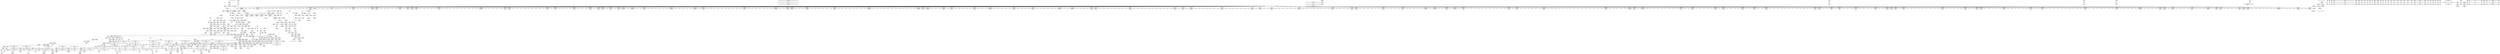 digraph {
	CE0x5698af0 [shape=record,shape=Mrecord,label="{CE0x5698af0|12:_i32,_56:_i8*,_:_CRE_992,1000_|*MultipleSource*|Function::inode_has_perm&Arg::inode::|*LoadInst*|security/selinux/hooks.c,1627|security/selinux/hooks.c,1611}"]
	CE0x5633ca0 [shape=record,shape=Mrecord,label="{CE0x5633ca0|inode_has_perm:return|*SummSink*}"]
	CE0x561f9a0 [shape=record,shape=Mrecord,label="{CE0x561f9a0|_call_void_lockdep_rcu_suspicious(i8*_getelementptr_inbounds_(_25_x_i8_,_25_x_i8_*_.str3,_i32_0,_i32_0),_i32_3041,_i8*_getelementptr_inbounds_(_45_x_i8_,_45_x_i8_*_.str12,_i32_0,_i32_0))_#10,_!dbg_!27729|security/selinux/hooks.c,3041}"]
	CE0x567b3d0 [shape=record,shape=Mrecord,label="{CE0x567b3d0|12:_i32,_56:_i8*,_:_CRE_173,174_}"]
	CE0x55ffa10 [shape=record,shape=Mrecord,label="{CE0x55ffa10|inode_has_perm:inode|Function::inode_has_perm&Arg::inode::|*SummSink*}"]
	CE0x562faa0 [shape=record,shape=Mrecord,label="{CE0x562faa0|_call_void___validate_creds(%struct.cred*_%cred,_i8*_getelementptr_inbounds_(_25_x_i8_,_25_x_i8_*_.str3,_i32_0,_i32_0),_i32_1609)_#10,_!dbg_!27719|security/selinux/hooks.c,1609|*SummSink*}"]
	CE0x5681960 [shape=record,shape=Mrecord,label="{CE0x5681960|12:_i32,_56:_i8*,_:_CRE_285,286_}"]
	CE0x5684220 [shape=record,shape=Mrecord,label="{CE0x5684220|12:_i32,_56:_i8*,_:_CRE_352,360_|*MultipleSource*|Function::inode_has_perm&Arg::inode::|*LoadInst*|security/selinux/hooks.c,1627|security/selinux/hooks.c,1611}"]
	CE0x567b6a0 [shape=record,shape=Mrecord,label="{CE0x567b6a0|12:_i32,_56:_i8*,_:_CRE_176,177_}"]
	CE0x56726e0 [shape=record,shape=Mrecord,label="{CE0x56726e0|104:_%struct.inode*,_:_CRE_56,64_|*MultipleSource*|Function::selinux_inode_getxattr&Arg::dentry::|Function::dentry_has_perm&Arg::dentry::|security/selinux/hooks.c,1627}"]
	CE0x56a2d40 [shape=record,shape=Mrecord,label="{CE0x56a2d40|inode_has_perm:tmp20|security/selinux/hooks.c,1618|*SummSource*}"]
	CE0x5686e80 [shape=record,shape=Mrecord,label="{CE0x5686e80|12:_i32,_56:_i8*,_:_CRE_483,484_}"]
	CE0x5694090 [shape=record,shape=Mrecord,label="{CE0x5694090|12:_i32,_56:_i8*,_:_CRE_892,893_}"]
	CE0x5608fb0 [shape=record,shape=Mrecord,label="{CE0x5608fb0|selinux_inode_getxattr:tmp11|security/selinux/hooks.c,3041}"]
	CE0x5664620 [shape=record,shape=Mrecord,label="{CE0x5664620|104:_%struct.inode*,_:_CRE_312,313_}"]
	CE0x5629180 [shape=record,shape=Mrecord,label="{CE0x5629180|inode_has_perm:call|security/selinux/hooks.c,1614|*SummSource*}"]
	CE0x5691b10 [shape=record,shape=Mrecord,label="{CE0x5691b10|12:_i32,_56:_i8*,_:_CRE_856,864_|*MultipleSource*|Function::inode_has_perm&Arg::inode::|*LoadInst*|security/selinux/hooks.c,1627|security/selinux/hooks.c,1611}"]
	CE0x5630dd0 [shape=record,shape=Mrecord,label="{CE0x5630dd0|_call_void_mcount()_#3|*SummSource*}"]
	CE0x5665040 [shape=record,shape=Mrecord,label="{CE0x5665040|dentry_has_perm:type|security/selinux/hooks.c,1630}"]
	CE0x56a7360 [shape=record,shape=Mrecord,label="{CE0x56a7360|inode_has_perm:lnot1|security/selinux/hooks.c,1611|*SummSink*}"]
	CE0x5674e90 [shape=record,shape=Mrecord,label="{CE0x5674e90|0:_i32,_4:_i32,_8:_i32,_12:_i32,_:_CMRE_8,12_|*MultipleSource*|security/selinux/hooks.c,196|security/selinux/hooks.c,197|*LoadInst*|security/selinux/hooks.c,196}"]
	CE0x7210cd0 [shape=record,shape=Mrecord,label="{CE0x7210cd0|i64*_getelementptr_inbounds_(_11_x_i64_,_11_x_i64_*___llvm_gcov_ctr239,_i64_0,_i64_0)|*Constant*}"]
	CE0x5610870 [shape=record,shape=Mrecord,label="{CE0x5610870|selinux_inode_getxattr:tmp12|security/selinux/hooks.c,3041}"]
	CE0x5694ed0 [shape=record,shape=Mrecord,label="{CE0x5694ed0|12:_i32,_56:_i8*,_:_CRE_904,905_}"]
	CE0x5698190 [shape=record,shape=Mrecord,label="{CE0x5698190|12:_i32,_56:_i8*,_:_CRE_978,979_}"]
	CE0x568cb20 [shape=record,shape=Mrecord,label="{CE0x568cb20|12:_i32,_56:_i8*,_:_CRE_605,606_}"]
	CE0x5689810 [shape=record,shape=Mrecord,label="{CE0x5689810|12:_i32,_56:_i8*,_:_CRE_562,563_}"]
	CE0x567a710 [shape=record,shape=Mrecord,label="{CE0x567a710|cred_sid:tmp1}"]
	CE0x568a3f0 [shape=record,shape=Mrecord,label="{CE0x568a3f0|12:_i32,_56:_i8*,_:_CRE_572,573_}"]
	CE0x56ab090 [shape=record,shape=Mrecord,label="{CE0x56ab090|inode_has_perm:tmp10|security/selinux/hooks.c,1611|*SummSource*}"]
	CE0x5610a90 [shape=record,shape=Mrecord,label="{CE0x5610a90|selinux_inode_getxattr:tmp12|security/selinux/hooks.c,3041|*SummSource*}"]
	CE0x5674d50 [shape=record,shape=Mrecord,label="{CE0x5674d50|0:_i32,_4:_i32,_8:_i32,_12:_i32,_:_CMRE_0,4_|*MultipleSource*|security/selinux/hooks.c,196|security/selinux/hooks.c,197|*LoadInst*|security/selinux/hooks.c,196}"]
	CE0x5614570 [shape=record,shape=Mrecord,label="{CE0x5614570|_call_void_mcount()_#3|*SummSink*}"]
	CE0x55f9520 [shape=record,shape=Mrecord,label="{CE0x55f9520|selinux_inode_getxattr:tmp1|*SummSource*}"]
	CE0x569fe10 [shape=record,shape=Mrecord,label="{CE0x569fe10|28:_i32,_32:_i16,_:_CRE_32,34_|*MultipleSource*|*LoadInst*|security/selinux/hooks.c,1615|security/selinux/hooks.c,1615|security/selinux/hooks.c,1617}"]
	CE0x5602940 [shape=record,shape=Mrecord,label="{CE0x5602940|selinux_inode_getxattr:dentry|Function::selinux_inode_getxattr&Arg::dentry::|*SummSink*}"]
	CE0x56510f0 [shape=record,shape=Mrecord,label="{CE0x56510f0|inode_has_perm:tmp4|security/selinux/hooks.c,1609|*SummSink*}"]
	CE0x56a34b0 [shape=record,shape=Mrecord,label="{CE0x56a34b0|__validate_creds:if.then}"]
	CE0x5682b30 [shape=record,shape=Mrecord,label="{CE0x5682b30|12:_i32,_56:_i8*,_:_CRE_300,301_}"]
	CE0x5686c20 [shape=record,shape=Mrecord,label="{CE0x5686c20|12:_i32,_56:_i8*,_:_CRE_481,482_}"]
	CE0x4e160a0 [shape=record,shape=Mrecord,label="{CE0x4e160a0|selinux_inode_getxattr:tmp2}"]
	CE0x562cb30 [shape=record,shape=Mrecord,label="{CE0x562cb30|104:_%struct.inode*,_:_CRE_164,165_}"]
	CE0x5687210 [shape=record,shape=Mrecord,label="{CE0x5687210|12:_i32,_56:_i8*,_:_CRE_486,487_}"]
	CE0x562cfe0 [shape=record,shape=Mrecord,label="{CE0x562cfe0|104:_%struct.inode*,_:_CRE_169,170_}"]
	CE0x5689ba0 [shape=record,shape=Mrecord,label="{CE0x5689ba0|12:_i32,_56:_i8*,_:_CRE_565,566_}"]
	CE0x5689150 [shape=record,shape=Mrecord,label="{CE0x5689150|12:_i32,_56:_i8*,_:_CRE_556,557_}"]
	CE0x5672a10 [shape=record,shape=Mrecord,label="{CE0x5672a10|cred_sid:security|security/selinux/hooks.c,196|*SummSink*}"]
	CE0x5681110 [shape=record,shape=Mrecord,label="{CE0x5681110|12:_i32,_56:_i8*,_:_CRE_278,279_}"]
	CE0x56546c0 [shape=record,shape=Mrecord,label="{CE0x56546c0|i32_5|*Constant*|*SummSource*}"]
	CE0x56910d0 [shape=record,shape=Mrecord,label="{CE0x56910d0|12:_i32,_56:_i8*,_:_CRE_816,824_|*MultipleSource*|Function::inode_has_perm&Arg::inode::|*LoadInst*|security/selinux/hooks.c,1627|security/selinux/hooks.c,1611}"]
	CE0x56753e0 [shape=record,shape=Mrecord,label="{CE0x56753e0|0:_i32,_4:_i32,_8:_i32,_12:_i32,_:_CMRE_12,16_|*MultipleSource*|security/selinux/hooks.c,196|security/selinux/hooks.c,197|*LoadInst*|security/selinux/hooks.c,196}"]
	CE0x56292b0 [shape=record,shape=Mrecord,label="{CE0x56292b0|inode_has_perm:call|security/selinux/hooks.c,1614|*SummSink*}"]
	CE0x5673630 [shape=record,shape=Mrecord,label="{CE0x5673630|12:_i32,_56:_i8*,_:_CRE_56,64_|*MultipleSource*|Function::inode_has_perm&Arg::inode::|*LoadInst*|security/selinux/hooks.c,1627|security/selinux/hooks.c,1611}"]
	CE0x56525b0 [shape=record,shape=Mrecord,label="{CE0x56525b0|__validate_creds:lnot.ext|include/linux/cred.h,173|*SummSource*}"]
	CE0x5612d00 [shape=record,shape=Mrecord,label="{CE0x5612d00|i32_512|*Constant*}"]
	CE0x5693f60 [shape=record,shape=Mrecord,label="{CE0x5693f60|12:_i32,_56:_i8*,_:_CRE_891,892_}"]
	CE0x564e990 [shape=record,shape=Mrecord,label="{CE0x564e990|0:_i8,_8:_%struct.dentry*,_24:_%struct.selinux_audit_data*,_:_SCMRE_0,1_|*MultipleSource*|security/selinux/hooks.c,1630|security/selinux/hooks.c, 1628}"]
	CE0x5623290 [shape=record,shape=Mrecord,label="{CE0x5623290|selinux_inode_getxattr:tmp4|security/selinux/hooks.c,3041|*SummSource*}"]
	CE0x566d7a0 [shape=record,shape=Mrecord,label="{CE0x566d7a0|__validate_creds:lnot|include/linux/cred.h,173}"]
	CE0x564d2f0 [shape=record,shape=Mrecord,label="{CE0x564d2f0|i8_10|*Constant*|*SummSource*}"]
	CE0x56a5280 [shape=record,shape=Mrecord,label="{CE0x56a5280|avc_has_perm:requested|Function::avc_has_perm&Arg::requested::|*SummSource*}"]
	CE0x5668450 [shape=record,shape=Mrecord,label="{CE0x5668450|104:_%struct.inode*,_:_CRE_222,223_}"]
	CE0x55fe3e0 [shape=record,shape=Mrecord,label="{CE0x55fe3e0|dentry_has_perm:dentry1|security/selinux/hooks.c,1631}"]
	CE0x5621890 [shape=record,shape=Mrecord,label="{CE0x5621890|i64*_getelementptr_inbounds_(_11_x_i64_,_11_x_i64_*___llvm_gcov_ctr239,_i64_0,_i64_6)|*Constant*|*SummSource*}"]
	CE0x56a66e0 [shape=record,shape=Mrecord,label="{CE0x56a66e0|inode_has_perm:tobool|security/selinux/hooks.c,1611|*SummSource*}"]
	CE0x56709d0 [shape=record,shape=Mrecord,label="{CE0x56709d0|__validate_creds:tobool|include/linux/cred.h,173|*SummSink*}"]
	CE0x5604a00 [shape=record,shape=Mrecord,label="{CE0x5604a00|104:_%struct.inode*,_:_CRE_185,186_}"]
	CE0x562b8f0 [shape=record,shape=Mrecord,label="{CE0x562b8f0|selinux_inode_getxattr:tmp21|security/selinux/hooks.c,3041}"]
	CE0x5622dd0 [shape=record,shape=Mrecord,label="{CE0x5622dd0|selinux_inode_getxattr:tobool1|security/selinux/hooks.c,3041}"]
	CE0x5692d90 [shape=record,shape=Mrecord,label="{CE0x5692d90|12:_i32,_56:_i8*,_:_CRE_876,877_}"]
	CE0x562b720 [shape=record,shape=Mrecord,label="{CE0x562b720|i32_78|*Constant*|*SummSource*}"]
	CE0x5664470 [shape=record,shape=Mrecord,label="{CE0x5664470|104:_%struct.inode*,_:_CRE_310,311_}"]
	CE0x5606e90 [shape=record,shape=Mrecord,label="{CE0x5606e90|i64*_getelementptr_inbounds_(_2_x_i64_,_2_x_i64_*___llvm_gcov_ctr153,_i64_0,_i64_1)|*Constant*}"]
	CE0x568cd80 [shape=record,shape=Mrecord,label="{CE0x568cd80|12:_i32,_56:_i8*,_:_CRE_607,608_}"]
	CE0x56182c0 [shape=record,shape=Mrecord,label="{CE0x56182c0|dentry_has_perm:u|security/selinux/hooks.c,1631|*SummSink*}"]
	CE0x568b820 [shape=record,shape=Mrecord,label="{CE0x568b820|12:_i32,_56:_i8*,_:_CRE_589,590_}"]
	CE0x5631930 [shape=record,shape=Mrecord,label="{CE0x5631930|inode_has_perm:tmp1}"]
	CE0x5612b70 [shape=record,shape=Mrecord,label="{CE0x5612b70|selinux_inode_getxattr:call|security/selinux/hooks.c,3041|*SummSource*}"]
	CE0x56c96f0 [shape=record,shape=Mrecord,label="{CE0x56c96f0|cred_sid:bb}"]
	CE0x56a3340 [shape=record,shape=Mrecord,label="{CE0x56a3340|__validate_creds:if.end|*SummSink*}"]
	CE0x55fe000 [shape=record,shape=Mrecord,label="{CE0x55fe000|dentry_has_perm:u|security/selinux/hooks.c,1631|*SummSource*}"]
	CE0x568fb90 [shape=record,shape=Mrecord,label="{CE0x568fb90|12:_i32,_56:_i8*,_:_CRE_728,736_|*MultipleSource*|Function::inode_has_perm&Arg::inode::|*LoadInst*|security/selinux/hooks.c,1627|security/selinux/hooks.c,1611}"]
	CE0x56a2740 [shape=record,shape=Mrecord,label="{CE0x56a2740|inode_has_perm:tmp19|security/selinux/hooks.c,1618|*SummSource*}"]
	CE0x56318c0 [shape=record,shape=Mrecord,label="{CE0x56318c0|i64_1|*Constant*}"]
	CE0x5629f90 [shape=record,shape=Mrecord,label="{CE0x5629f90|GLOBAL:get_current|*Constant*|*SummSource*}"]
	CE0x567a6a0 [shape=record,shape=Mrecord,label="{CE0x567a6a0|cred_sid:tmp|*SummSink*}"]
	CE0x562a3a0 [shape=record,shape=Mrecord,label="{CE0x562a3a0|12:_i32,_56:_i8*,_:_CRE_138,139_}"]
	CE0x5607cc0 [shape=record,shape=Mrecord,label="{CE0x5607cc0|104:_%struct.inode*,_:_CRE_92,93_}"]
	CE0x5682a00 [shape=record,shape=Mrecord,label="{CE0x5682a00|12:_i32,_56:_i8*,_:_CRE_299,300_}"]
	CE0x5680530 [shape=record,shape=Mrecord,label="{CE0x5680530|12:_i32,_56:_i8*,_:_CRE_268,269_}"]
	CE0x5652dc0 [shape=record,shape=Mrecord,label="{CE0x5652dc0|12:_i32,_56:_i8*,_:_CRE_16,24_|*MultipleSource*|Function::inode_has_perm&Arg::inode::|*LoadInst*|security/selinux/hooks.c,1627|security/selinux/hooks.c,1611}"]
	CE0x56885a0 [shape=record,shape=Mrecord,label="{CE0x56885a0|12:_i32,_56:_i8*,_:_CRE_540,544_|*MultipleSource*|Function::inode_has_perm&Arg::inode::|*LoadInst*|security/selinux/hooks.c,1627|security/selinux/hooks.c,1611}"]
	CE0x562beb0 [shape=record,shape=Mrecord,label="{CE0x562beb0|selinux_inode_getxattr:tmp21|security/selinux/hooks.c,3041|*SummSource*}"]
	CE0x5607f60 [shape=record,shape=Mrecord,label="{CE0x5607f60|104:_%struct.inode*,_:_CRE_95,96_}"]
	CE0x5627010 [shape=record,shape=Mrecord,label="{CE0x5627010|selinux_inode_getxattr:tmp18|security/selinux/hooks.c,3041|*SummSource*}"]
	CE0x5614420 [shape=record,shape=Mrecord,label="{CE0x5614420|dentry_has_perm:tmp}"]
	CE0x5607aa0 [shape=record,shape=Mrecord,label="{CE0x5607aa0|104:_%struct.inode*,_:_CRE_90,91_}"]
	CE0x5664f80 [shape=record,shape=Mrecord,label="{CE0x5664f80|dentry_has_perm:tmp4|*LoadInst*|security/selinux/hooks.c,1627|*SummSink*}"]
	CE0x5694a10 [shape=record,shape=Mrecord,label="{CE0x5694a10|12:_i32,_56:_i8*,_:_CRE_900,901_}"]
	CE0x5628c30 [shape=record,shape=Mrecord,label="{CE0x5628c30|inode_has_perm:tmp14|security/selinux/hooks.c,1614|*SummSource*}"]
	CE0x56a4c90 [shape=record,shape=Mrecord,label="{CE0x56a4c90|avc_has_perm:tclass|Function::avc_has_perm&Arg::tclass::|*SummSource*}"]
	CE0x5656490 [shape=record,shape=Mrecord,label="{CE0x5656490|i32_(i32,_i32,_i16,_i32,_%struct.common_audit_data*)*_bitcast_(i32_(i32,_i32,_i16,_i32,_%struct.common_audit_data.495*)*_avc_has_perm_to_i32_(i32,_i32,_i16,_i32,_%struct.common_audit_data*)*)|*Constant*}"]
	CE0x56a4980 [shape=record,shape=Mrecord,label="{CE0x56a4980|avc_has_perm:tsid|Function::avc_has_perm&Arg::tsid::|*SummSink*}"]
	CE0x566d0e0 [shape=record,shape=Mrecord,label="{CE0x566d0e0|GLOBAL:__validate_creds|*Constant*|*SummSource*}"]
	CE0x56ab970 [shape=record,shape=Mrecord,label="{CE0x56ab970|i64*_getelementptr_inbounds_(_8_x_i64_,_8_x_i64_*___llvm_gcov_ctr154,_i64_0,_i64_5)|*Constant*|*SummSink*}"]
	CE0x56156d0 [shape=record,shape=Mrecord,label="{CE0x56156d0|104:_%struct.inode*,_:_CRE_154,155_}"]
	CE0x561bd70 [shape=record,shape=Mrecord,label="{CE0x561bd70|selinux_inode_getxattr:tmp15|security/selinux/hooks.c,3041|*SummSource*}"]
	CE0x568afd0 [shape=record,shape=Mrecord,label="{CE0x568afd0|12:_i32,_56:_i8*,_:_CRE_582,583_}"]
	CE0x568e2e0 [shape=record,shape=Mrecord,label="{CE0x568e2e0|12:_i32,_56:_i8*,_:_CRE_632,640_|*MultipleSource*|Function::inode_has_perm&Arg::inode::|*LoadInst*|security/selinux/hooks.c,1627|security/selinux/hooks.c,1611}"]
	CE0x564eca0 [shape=record,shape=Mrecord,label="{CE0x564eca0|get_current:tmp|*SummSource*}"]
	CE0x561ceb0 [shape=record,shape=Mrecord,label="{CE0x561ceb0|__validate_creds:tmp4|include/linux/cred.h,173|*SummSource*}"]
	CE0x565a260 [shape=record,shape=Mrecord,label="{CE0x565a260|GLOBAL:__invalid_creds|*Constant*|*SummSource*}"]
	CE0x567bd30 [shape=record,shape=Mrecord,label="{CE0x567bd30|12:_i32,_56:_i8*,_:_CRE_183,184_}"]
	CE0x5684630 [shape=record,shape=Mrecord,label="{CE0x5684630|12:_i32,_56:_i8*,_:_CRE_376,384_|*MultipleSource*|Function::inode_has_perm&Arg::inode::|*LoadInst*|security/selinux/hooks.c,1627|security/selinux/hooks.c,1611}"]
	CE0x560be40 [shape=record,shape=Mrecord,label="{CE0x560be40|i64*_getelementptr_inbounds_(_11_x_i64_,_11_x_i64_*___llvm_gcov_ctr239,_i64_0,_i64_1)|*Constant*|*SummSink*}"]
	CE0x561fa10 [shape=record,shape=Mrecord,label="{CE0x561fa10|_call_void_lockdep_rcu_suspicious(i8*_getelementptr_inbounds_(_25_x_i8_,_25_x_i8_*_.str3,_i32_0,_i32_0),_i32_3041,_i8*_getelementptr_inbounds_(_45_x_i8_,_45_x_i8_*_.str12,_i32_0,_i32_0))_#10,_!dbg_!27729|security/selinux/hooks.c,3041|*SummSource*}"]
	CE0x55ff8a0 [shape=record,shape=Mrecord,label="{CE0x55ff8a0|inode_has_perm:inode|Function::inode_has_perm&Arg::inode::|*SummSource*}"]
	CE0x5684aa0 [shape=record,shape=Mrecord,label="{CE0x5684aa0|12:_i32,_56:_i8*,_:_CRE_392,400_|*MultipleSource*|Function::inode_has_perm&Arg::inode::|*LoadInst*|security/selinux/hooks.c,1627|security/selinux/hooks.c,1611}"]
	CE0x5600750 [shape=record,shape=Mrecord,label="{CE0x5600750|_ret_i32_%retval.0,_!dbg_!27739|security/selinux/hooks.c,1618|*SummSource*}"]
	CE0x5652f20 [shape=record,shape=Mrecord,label="{CE0x5652f20|12:_i32,_56:_i8*,_:_CRE_24,32_|*MultipleSource*|Function::inode_has_perm&Arg::inode::|*LoadInst*|security/selinux/hooks.c,1627|security/selinux/hooks.c,1611}"]
	CE0x56861d0 [shape=record,shape=Mrecord,label="{CE0x56861d0|12:_i32,_56:_i8*,_:_CRE_473,474_}"]
	CE0x568bf40 [shape=record,shape=Mrecord,label="{CE0x568bf40|12:_i32,_56:_i8*,_:_CRE_595,596_}"]
	CE0x56a0c70 [shape=record,shape=Mrecord,label="{CE0x56a0c70|inode_has_perm:tmp17|security/selinux/hooks.c,1617}"]
	CE0x566c1a0 [shape=record,shape=Mrecord,label="{CE0x566c1a0|GLOBAL:__validate_creds|*Constant*|*SummSink*}"]
	CE0x567c3c0 [shape=record,shape=Mrecord,label="{CE0x567c3c0|12:_i32,_56:_i8*,_:_CRE_190,191_}"]
	CE0x560eb50 [shape=record,shape=Mrecord,label="{CE0x560eb50|GLOBAL:__llvm_gcov_ctr239|Global_var:__llvm_gcov_ctr239|*SummSource*}"]
	CE0x56973a0 [shape=record,shape=Mrecord,label="{CE0x56973a0|12:_i32,_56:_i8*,_:_CRE_935,936_}"]
	CE0x564f560 [shape=record,shape=Mrecord,label="{CE0x564f560|inode_has_perm:do.body}"]
	CE0x5612ee0 [shape=record,shape=Mrecord,label="{CE0x5612ee0|12:_i32,_56:_i8*,_:_CRE_147,148_}"]
	CE0x560ba50 [shape=record,shape=Mrecord,label="{CE0x560ba50|selinux_inode_getxattr:entry|*SummSource*}"]
	CE0x567dd60 [shape=record,shape=Mrecord,label="{CE0x567dd60|12:_i32,_56:_i8*,_:_CRE_224,232_|*MultipleSource*|Function::inode_has_perm&Arg::inode::|*LoadInst*|security/selinux/hooks.c,1627|security/selinux/hooks.c,1611}"]
	CE0x561afe0 [shape=record,shape=Mrecord,label="{CE0x561afe0|i64*_getelementptr_inbounds_(_11_x_i64_,_11_x_i64_*___llvm_gcov_ctr239,_i64_0,_i64_0)|*Constant*|*SummSink*}"]
	CE0x56a13c0 [shape=record,shape=Mrecord,label="{CE0x56a13c0|avc_has_perm:auditdata|Function::avc_has_perm&Arg::auditdata::|*SummSource*}"]
	CE0x5659fd0 [shape=record,shape=Mrecord,label="{CE0x5659fd0|i64*_getelementptr_inbounds_(_5_x_i64_,_5_x_i64_*___llvm_gcov_ctr155,_i64_0,_i64_4)|*Constant*}"]
	CE0x5687340 [shape=record,shape=Mrecord,label="{CE0x5687340|12:_i32,_56:_i8*,_:_CRE_487,488_}"]
	CE0x5612fd0 [shape=record,shape=Mrecord,label="{CE0x5612fd0|12:_i32,_56:_i8*,_:_CRE_148,149_}"]
	CE0x5613390 [shape=record,shape=Mrecord,label="{CE0x5613390|12:_i32,_56:_i8*,_:_CRE_152,153_}"]
	CE0x567aa70 [shape=record,shape=Mrecord,label="{CE0x567aa70|12:_i32,_56:_i8*,_:_CRE_163,164_}"]
	CE0x568ab10 [shape=record,shape=Mrecord,label="{CE0x568ab10|12:_i32,_56:_i8*,_:_CRE_578,579_}"]
	CE0x561cd40 [shape=record,shape=Mrecord,label="{CE0x561cd40|__validate_creds:tmp4|include/linux/cred.h,173}"]
	CE0x5686610 [shape=record,shape=Mrecord,label="{CE0x5686610|12:_i32,_56:_i8*,_:_CRE_475,476_}"]
	CE0x561b930 [shape=record,shape=Mrecord,label="{CE0x561b930|i64*_getelementptr_inbounds_(_11_x_i64_,_11_x_i64_*___llvm_gcov_ctr239,_i64_0,_i64_8)|*Constant*|*SummSource*}"]
	CE0x5604cd0 [shape=record,shape=Mrecord,label="{CE0x5604cd0|104:_%struct.inode*,_:_CRE_188,189_}"]
	CE0x5695130 [shape=record,shape=Mrecord,label="{CE0x5695130|12:_i32,_56:_i8*,_:_CRE_906,907_}"]
	"CONST[source:0(mediator),value:2(dynamic)][purpose:{object}][SnkIdx:2]"
	CE0x56a5c80 [shape=record,shape=Mrecord,label="{CE0x56a5c80|inode_has_perm:sclass|security/selinux/hooks.c,1617}"]
	CE0x562ce00 [shape=record,shape=Mrecord,label="{CE0x562ce00|104:_%struct.inode*,_:_CRE_167,168_}"]
	CE0x5651360 [shape=record,shape=Mrecord,label="{CE0x5651360|__validate_creds:bb|*SummSource*}"]
	CE0x564ddc0 [shape=record,shape=Mrecord,label="{CE0x564ddc0|i64*_getelementptr_inbounds_(_5_x_i64_,_5_x_i64_*___llvm_gcov_ctr155,_i64_0,_i64_3)|*Constant*}"]
	CE0x5696560 [shape=record,shape=Mrecord,label="{CE0x5696560|12:_i32,_56:_i8*,_:_CRE_923,924_}"]
	CE0x56149e0 [shape=record,shape=Mrecord,label="{CE0x56149e0|104:_%struct.inode*,_:_CRE_96,104_|*MultipleSource*|Function::selinux_inode_getxattr&Arg::dentry::|Function::dentry_has_perm&Arg::dentry::|security/selinux/hooks.c,1627}"]
	CE0x5604550 [shape=record,shape=Mrecord,label="{CE0x5604550|104:_%struct.inode*,_:_CRE_180,181_}"]
	CE0x5665a20 [shape=record,shape=Mrecord,label="{CE0x5665a20|i32_1|*Constant*}"]
	CE0x56a7790 [shape=record,shape=Mrecord,label="{CE0x56a7790|inode_has_perm:lnot.ext|security/selinux/hooks.c,1611}"]
	CE0x5697f70 [shape=record,shape=Mrecord,label="{CE0x5697f70|12:_i32,_56:_i8*,_:_CRE_977,978_}"]
	CE0x5695be0 [shape=record,shape=Mrecord,label="{CE0x5695be0|12:_i32,_56:_i8*,_:_CRE_915,916_}"]
	CE0x560dfa0 [shape=record,shape=Mrecord,label="{CE0x560dfa0|GLOBAL:__llvm_gcov_ctr239|Global_var:__llvm_gcov_ctr239|*SummSink*}"]
	CE0x56a85c0 [shape=record,shape=Mrecord,label="{CE0x56a85c0|GLOBAL:llvm.expect.i64|*Constant*|*SummSource*}"]
	CE0x56c8cc0 [shape=record,shape=Mrecord,label="{CE0x56c8cc0|__validate_creds:tmp8|include/linux/cred.h,175|*SummSource*}"]
	CE0x5668270 [shape=record,shape=Mrecord,label="{CE0x5668270|104:_%struct.inode*,_:_CRE_220,221_}"]
	CE0x562c950 [shape=record,shape=Mrecord,label="{CE0x562c950|104:_%struct.inode*,_:_CRE_162,163_}"]
	CE0x5665ea0 [shape=record,shape=Mrecord,label="{CE0x5665ea0|12:_i32,_56:_i8*,_:_CRE_80,88_|*MultipleSource*|Function::inode_has_perm&Arg::inode::|*LoadInst*|security/selinux/hooks.c,1627|security/selinux/hooks.c,1611}"]
	CE0x560b710 [shape=record,shape=Mrecord,label="{CE0x560b710|selinux_inode_getxattr:tobool|security/selinux/hooks.c,3041}"]
	CE0x5631f00 [shape=record,shape=Mrecord,label="{CE0x5631f00|cred_sid:tmp3|*SummSink*}"]
	CE0x5679eb0 [shape=record,shape=Mrecord,label="{CE0x5679eb0|12:_i32,_56:_i8*,_:_CRE_72,76_|*MultipleSource*|Function::inode_has_perm&Arg::inode::|*LoadInst*|security/selinux/hooks.c,1627|security/selinux/hooks.c,1611}"]
	CE0x5698660 [shape=record,shape=Mrecord,label="{CE0x5698660|12:_i32,_56:_i8*,_:_CRE_982,983_}"]
	CE0x560c5c0 [shape=record,shape=Mrecord,label="{CE0x560c5c0|get_current:tmp1|*SummSink*}"]
	CE0x5653a40 [shape=record,shape=Mrecord,label="{CE0x5653a40|dentry_has_perm:bb|*SummSource*}"]
	CE0x56146b0 [shape=record,shape=Mrecord,label="{CE0x56146b0|get_current:tmp4|./arch/x86/include/asm/current.h,14|*SummSource*}"]
	CE0x562aa90 [shape=record,shape=Mrecord,label="{CE0x562aa90|get_current:entry}"]
	CE0x56616d0 [shape=record,shape=Mrecord,label="{CE0x56616d0|__validate_creds:cred|Function::__validate_creds&Arg::cred::|*SummSource*}"]
	CE0x5661130 [shape=record,shape=Mrecord,label="{CE0x5661130|i32_22|*Constant*|*SummSink*}"]
	CE0x560d520 [shape=record,shape=Mrecord,label="{CE0x560d520|selinux_inode_getxattr:call3|security/selinux/hooks.c,3041}"]
	CE0x5667910 [shape=record,shape=Mrecord,label="{CE0x5667910|104:_%struct.inode*,_:_CRE_210,211_}"]
	CE0x560cbf0 [shape=record,shape=Mrecord,label="{CE0x560cbf0|i64*_getelementptr_inbounds_(_11_x_i64_,_11_x_i64_*___llvm_gcov_ctr239,_i64_0,_i64_10)|*Constant*|*SummSource*}"]
	CE0x568d370 [shape=record,shape=Mrecord,label="{CE0x568d370|12:_i32,_56:_i8*,_:_CRE_612,613_}"]
	CE0x5689350 [shape=record,shape=Mrecord,label="{CE0x5689350|12:_i32,_56:_i8*,_:_CRE_558,559_}"]
	CE0x56890a0 [shape=record,shape=Mrecord,label="{CE0x56890a0|12:_i32,_56:_i8*,_:_CRE_555,556_}"]
	CE0x55fee50 [shape=record,shape=Mrecord,label="{CE0x55fee50|GLOBAL:inode_has_perm|*Constant*|*SummSink*}"]
	CE0x5694420 [shape=record,shape=Mrecord,label="{CE0x5694420|12:_i32,_56:_i8*,_:_CRE_895,896_}"]
	"CONST[source:2(external),value:2(dynamic)][purpose:{subject}][SrcIdx:3]"
	CE0x56802d0 [shape=record,shape=Mrecord,label="{CE0x56802d0|12:_i32,_56:_i8*,_:_CRE_266,267_}"]
	CE0x5617040 [shape=record,shape=Mrecord,label="{CE0x5617040|GLOBAL:lockdep_rcu_suspicious|*Constant*|*SummSource*}"]
	CE0x5605360 [shape=record,shape=Mrecord,label="{CE0x5605360|104:_%struct.inode*,_:_CRE_195,196_}"]
	CE0x5681830 [shape=record,shape=Mrecord,label="{CE0x5681830|12:_i32,_56:_i8*,_:_CRE_284,285_}"]
	CE0x56a1690 [shape=record,shape=Mrecord,label="{CE0x56a1690|_ret_i32_%retval.0,_!dbg_!27728|security/selinux/avc.c,775|*SummSource*}"]
	CE0x5690220 [shape=record,shape=Mrecord,label="{CE0x5690220|12:_i32,_56:_i8*,_:_CRE_752,756_|*MultipleSource*|Function::inode_has_perm&Arg::inode::|*LoadInst*|security/selinux/hooks.c,1627|security/selinux/hooks.c,1611}"]
	CE0x5669f30 [shape=record,shape=Mrecord,label="{CE0x5669f30|i64*_getelementptr_inbounds_(_8_x_i64_,_8_x_i64_*___llvm_gcov_ctr154,_i64_0,_i64_1)|*Constant*|*SummSink*}"]
	CE0x5692ff0 [shape=record,shape=Mrecord,label="{CE0x5692ff0|12:_i32,_56:_i8*,_:_CRE_878,879_}"]
	CE0x5662e10 [shape=record,shape=Mrecord,label="{CE0x5662e10|GLOBAL:current_task|Global_var:current_task|*SummSink*}"]
	CE0x564d450 [shape=record,shape=Mrecord,label="{CE0x564d450|i8_10|*Constant*|*SummSink*}"]
	CE0x5653100 [shape=record,shape=Mrecord,label="{CE0x5653100|12:_i32,_56:_i8*,_:_CRE_32,40_|*MultipleSource*|Function::inode_has_perm&Arg::inode::|*LoadInst*|security/selinux/hooks.c,1627|security/selinux/hooks.c,1611}"]
	CE0x56aace0 [shape=record,shape=Mrecord,label="{CE0x56aace0|inode_has_perm:tmp9|security/selinux/hooks.c,1611|*SummSink*}"]
	CE0x56942f0 [shape=record,shape=Mrecord,label="{CE0x56942f0|12:_i32,_56:_i8*,_:_CRE_894,895_}"]
	CE0x5613570 [shape=record,shape=Mrecord,label="{CE0x5613570|12:_i32,_56:_i8*,_:_CRE_154,155_}"]
	CE0x5666470 [shape=record,shape=Mrecord,label="{CE0x5666470|dentry_has_perm:tmp2|*SummSource*}"]
	CE0x5623bd0 [shape=record,shape=Mrecord,label="{CE0x5623bd0|i64_4|*Constant*|*SummSource*}"]
	CE0x56c0e10 [shape=record,shape=Mrecord,label="{CE0x56c0e10|i32_3|*Constant*|*SummSource*}"]
	CE0x567c4f0 [shape=record,shape=Mrecord,label="{CE0x567c4f0|12:_i32,_56:_i8*,_:_CRE_191,192_}"]
	CE0x5607230 [shape=record,shape=Mrecord,label="{CE0x5607230|dentry_has_perm:ad|security/selinux/hooks.c, 1628|*SummSink*}"]
	CE0x56170d0 [shape=record,shape=Mrecord,label="{CE0x56170d0|GLOBAL:lockdep_rcu_suspicious|*Constant*|*SummSink*}"]
	CE0x5655140 [shape=record,shape=Mrecord,label="{CE0x5655140|avc_has_perm:ssid|Function::avc_has_perm&Arg::ssid::|*SummSink*}"]
	CE0x562f8a0 [shape=record,shape=Mrecord,label="{CE0x562f8a0|_call_void___validate_creds(%struct.cred*_%cred,_i8*_getelementptr_inbounds_(_25_x_i8_,_25_x_i8_*_.str3,_i32_0,_i32_0),_i32_1609)_#10,_!dbg_!27719|security/selinux/hooks.c,1609}"]
	CE0x5675d50 [shape=record,shape=Mrecord,label="{CE0x5675d50|cred_sid:tmp6|security/selinux/hooks.c,197|*SummSink*}"]
	CE0x5661380 [shape=record,shape=Mrecord,label="{CE0x5661380|cred_sid:security|security/selinux/hooks.c,196}"]
	CE0x5653ef0 [shape=record,shape=Mrecord,label="{CE0x5653ef0|get_current:tmp3|*SummSource*}"]
	CE0x5683840 [shape=record,shape=Mrecord,label="{CE0x5683840|12:_i32,_56:_i8*,_:_CRE_311,312_}"]
	CE0x5690000 [shape=record,shape=Mrecord,label="{CE0x5690000|12:_i32,_56:_i8*,_:_CRE_744,752_|*MultipleSource*|Function::inode_has_perm&Arg::inode::|*LoadInst*|security/selinux/hooks.c,1627|security/selinux/hooks.c,1611}"]
	CE0x5670b40 [shape=record,shape=Mrecord,label="{CE0x5670b40|__validate_creds:tmp2|include/linux/cred.h,173}"]
	CE0x56237a0 [shape=record,shape=Mrecord,label="{CE0x56237a0|i64_5|*Constant*|*SummSink*}"]
	CE0x5606960 [shape=record,shape=Mrecord,label="{CE0x5606960|get_current:bb|*SummSink*}"]
	CE0x5667190 [shape=record,shape=Mrecord,label="{CE0x5667190|104:_%struct.inode*,_:_CRE_202,203_}"]
	CE0x5693e30 [shape=record,shape=Mrecord,label="{CE0x5693e30|12:_i32,_56:_i8*,_:_CRE_890,891_}"]
	CE0x5666dd0 [shape=record,shape=Mrecord,label="{CE0x5666dd0|104:_%struct.inode*,_:_CRE_198,199_}"]
	CE0x5655f70 [shape=record,shape=Mrecord,label="{CE0x5655f70|inode_has_perm:call4|security/selinux/hooks.c,1617}"]
	CE0x5628560 [shape=record,shape=Mrecord,label="{CE0x5628560|inode_has_perm:tmp13|security/selinux/hooks.c,1614|*SummSource*}"]
	CE0x565fda0 [shape=record,shape=Mrecord,label="{CE0x565fda0|_call_void_mcount()_#3|*SummSource*}"]
	CE0x569de60 [shape=record,shape=Mrecord,label="{CE0x569de60|_ret_i32_%tmp6,_!dbg_!27716|security/selinux/hooks.c,197|*SummSink*}"]
	CE0x56a7230 [shape=record,shape=Mrecord,label="{CE0x56a7230|inode_has_perm:lnot1|security/selinux/hooks.c,1611|*SummSource*}"]
	CE0x566b060 [shape=record,shape=Mrecord,label="{CE0x566b060|__validate_creds:expval|include/linux/cred.h,173|*SummSink*}"]
	CE0x56c9410 [shape=record,shape=Mrecord,label="{CE0x56c9410|__validate_creds:tmp9|include/linux/cred.h,175|*SummSink*}"]
	CE0x568f590 [shape=record,shape=Mrecord,label="{CE0x568f590|12:_i32,_56:_i8*,_:_CRE_696,704_|*MultipleSource*|Function::inode_has_perm&Arg::inode::|*LoadInst*|security/selinux/hooks.c,1627|security/selinux/hooks.c,1611}"]
	CE0x56155e0 [shape=record,shape=Mrecord,label="{CE0x56155e0|104:_%struct.inode*,_:_CRE_153,154_}"]
	CE0x5660880 [shape=record,shape=Mrecord,label="{CE0x5660880|COLLAPSED:_CMRE:_elem_0:default:}"]
	CE0x5603b80 [shape=record,shape=Mrecord,label="{CE0x5603b80|_ret_i32_%call,_!dbg_!27723|security/selinux/hooks.c,1632|*SummSink*}"]
	CE0x56088a0 [shape=record,shape=Mrecord,label="{CE0x56088a0|selinux_inode_getxattr:tmp9|security/selinux/hooks.c,3041}"]
	CE0x5697940 [shape=record,shape=Mrecord,label="{CE0x5697940|12:_i32,_56:_i8*,_:_CRE_960,968_|*MultipleSource*|Function::inode_has_perm&Arg::inode::|*LoadInst*|security/selinux/hooks.c,1627|security/selinux/hooks.c,1611}"]
	CE0x56a1be0 [shape=record,shape=Mrecord,label="{CE0x56a1be0|inode_has_perm:retval.0}"]
	CE0x561aa50 [shape=record,shape=Mrecord,label="{CE0x561aa50|selinux_inode_getxattr:tmp6|security/selinux/hooks.c,3041|*SummSource*}"]
	CE0x562c1a0 [shape=record,shape=Mrecord,label="{CE0x562c1a0|selinux_inode_getxattr:tmp21|security/selinux/hooks.c,3041|*SummSink*}"]
	CE0x568ea60 [shape=record,shape=Mrecord,label="{CE0x568ea60|12:_i32,_56:_i8*,_:_CRE_664,672_|*MultipleSource*|Function::inode_has_perm&Arg::inode::|*LoadInst*|security/selinux/hooks.c,1627|security/selinux/hooks.c,1611}"]
	CE0x56c7cc0 [shape=record,shape=Mrecord,label="{CE0x56c7cc0|cred_sid:tmp5|security/selinux/hooks.c,196|*SummSource*}"]
	CE0x5693380 [shape=record,shape=Mrecord,label="{CE0x5693380|12:_i32,_56:_i8*,_:_CRE_881,882_}"]
	CE0x5684cc0 [shape=record,shape=Mrecord,label="{CE0x5684cc0|12:_i32,_56:_i8*,_:_CRE_400,408_|*MultipleSource*|Function::inode_has_perm&Arg::inode::|*LoadInst*|security/selinux/hooks.c,1627|security/selinux/hooks.c,1611}"]
	CE0x56a2280 [shape=record,shape=Mrecord,label="{CE0x56a2280|i64*_getelementptr_inbounds_(_8_x_i64_,_8_x_i64_*___llvm_gcov_ctr154,_i64_0,_i64_7)|*Constant*|*SummSource*}"]
	CE0x5666240 [shape=record,shape=Mrecord,label="{CE0x5666240|i64*_getelementptr_inbounds_(_2_x_i64_,_2_x_i64_*___llvm_gcov_ctr153,_i64_0,_i64_0)|*Constant*}"]
	CE0x5631e90 [shape=record,shape=Mrecord,label="{CE0x5631e90|cred_sid:tmp3|*SummSource*}"]
	CE0x567c9b0 [shape=record,shape=Mrecord,label="{CE0x567c9b0|12:_i32,_56:_i8*,_:_CRE_195,196_}"]
	CE0x5690880 [shape=record,shape=Mrecord,label="{CE0x5690880|12:_i32,_56:_i8*,_:_CRE_776,792_|*MultipleSource*|Function::inode_has_perm&Arg::inode::|*LoadInst*|security/selinux/hooks.c,1627|security/selinux/hooks.c,1611}"]
	CE0x55fdf90 [shape=record,shape=Mrecord,label="{CE0x55fdf90|dentry_has_perm:u|security/selinux/hooks.c,1631}"]
	CE0x5622c40 [shape=record,shape=Mrecord,label="{CE0x5622c40|selinux_inode_getxattr:tmp8|security/selinux/hooks.c,3041}"]
	CE0x5672550 [shape=record,shape=Mrecord,label="{CE0x5672550|104:_%struct.inode*,_:_CRE_48,52_|*MultipleSource*|Function::selinux_inode_getxattr&Arg::dentry::|Function::dentry_has_perm&Arg::dentry::|security/selinux/hooks.c,1627}"]
	CE0x5604eb0 [shape=record,shape=Mrecord,label="{CE0x5604eb0|104:_%struct.inode*,_:_CRE_190,191_}"]
	CE0x5668720 [shape=record,shape=Mrecord,label="{CE0x5668720|104:_%struct.inode*,_:_CRE_232,240_|*MultipleSource*|Function::selinux_inode_getxattr&Arg::dentry::|Function::dentry_has_perm&Arg::dentry::|security/selinux/hooks.c,1627}"]
	CE0x562b6b0 [shape=record,shape=Mrecord,label="{CE0x562b6b0|i32_78|*Constant*|*SummSink*}"]
	CE0x56130c0 [shape=record,shape=Mrecord,label="{CE0x56130c0|12:_i32,_56:_i8*,_:_CRE_149,150_}"]
	CE0x568c9f0 [shape=record,shape=Mrecord,label="{CE0x568c9f0|12:_i32,_56:_i8*,_:_CRE_604,605_}"]
	CE0x56a7f40 [shape=record,shape=Mrecord,label="{CE0x56a7f40|GLOBAL:llvm.expect.i64|*Constant*}"]
	CE0x5690440 [shape=record,shape=Mrecord,label="{CE0x5690440|12:_i32,_56:_i8*,_:_CRE_760,768_|*MultipleSource*|Function::inode_has_perm&Arg::inode::|*LoadInst*|security/selinux/hooks.c,1627|security/selinux/hooks.c,1611}"]
	CE0x567ad40 [shape=record,shape=Mrecord,label="{CE0x567ad40|12:_i32,_56:_i8*,_:_CRE_166,167_}"]
	CE0x5695260 [shape=record,shape=Mrecord,label="{CE0x5695260|12:_i32,_56:_i8*,_:_CRE_907,908_}"]
	CE0x5662480 [shape=record,shape=Mrecord,label="{CE0x5662480|_ret_void,_!dbg_!27722|include/linux/cred.h,175|*SummSink*}"]
	CE0x568de20 [shape=record,shape=Mrecord,label="{CE0x568de20|12:_i32,_56:_i8*,_:_CRE_621,622_}"]
	CE0x56642f0 [shape=record,shape=Mrecord,label="{CE0x56642f0|104:_%struct.inode*,_:_CRE_308,309_}"]
	CE0x5654240 [shape=record,shape=Mrecord,label="{CE0x5654240|_call_void_mcount()_#3|*SummSource*}"]
	CE0x568c660 [shape=record,shape=Mrecord,label="{CE0x568c660|12:_i32,_56:_i8*,_:_CRE_601,602_}"]
	CE0x56a5650 [shape=record,shape=Mrecord,label="{CE0x56a5650|inode_has_perm:sid3|security/selinux/hooks.c,1617|*SummSource*}"]
	CE0x5613c00 [shape=record,shape=Mrecord,label="{CE0x5613c00|12:_i32,_56:_i8*,_:_CRE_161,162_}"]
	CE0x55fefc0 [shape=record,shape=Mrecord,label="{CE0x55fefc0|inode_has_perm:entry}"]
	CE0x56633c0 [shape=record,shape=Mrecord,label="{CE0x56633c0|104:_%struct.inode*,_:_CRE_264,272_|*MultipleSource*|Function::selinux_inode_getxattr&Arg::dentry::|Function::dentry_has_perm&Arg::dentry::|security/selinux/hooks.c,1627}"]
	CE0x5688e80 [shape=record,shape=Mrecord,label="{CE0x5688e80|12:_i32,_56:_i8*,_:_CRE_554,555_}"]
	CE0x561b0c0 [shape=record,shape=Mrecord,label="{CE0x561b0c0|selinux_inode_getxattr:tmp|*SummSource*}"]
	CE0x562ca40 [shape=record,shape=Mrecord,label="{CE0x562ca40|104:_%struct.inode*,_:_CRE_163,164_}"]
	CE0x6a2b340 [shape=record,shape=Mrecord,label="{CE0x6a2b340|selinux_inode_getxattr:bb|*SummSink*}"]
	CE0x560cd10 [shape=record,shape=Mrecord,label="{CE0x560cd10|selinux_inode_getxattr:tmp19|security/selinux/hooks.c,3041|*SummSink*}"]
	CE0x5682670 [shape=record,shape=Mrecord,label="{CE0x5682670|12:_i32,_56:_i8*,_:_CRE_296,297_}"]
	CE0x56c9160 [shape=record,shape=Mrecord,label="{CE0x56c9160|__validate_creds:tmp9|include/linux/cred.h,175}"]
	CE0x56808c0 [shape=record,shape=Mrecord,label="{CE0x56808c0|12:_i32,_56:_i8*,_:_CRE_271,272_}"]
	CE0x5693120 [shape=record,shape=Mrecord,label="{CE0x5693120|12:_i32,_56:_i8*,_:_CRE_879,880_}"]
	CE0x5672020 [shape=record,shape=Mrecord,label="{CE0x5672020|104:_%struct.inode*,_:_CRE_24,40_|*MultipleSource*|Function::selinux_inode_getxattr&Arg::dentry::|Function::dentry_has_perm&Arg::dentry::|security/selinux/hooks.c,1627}"]
	CE0x5611e00 [shape=record,shape=Mrecord,label="{CE0x5611e00|selinux_inode_getxattr:tmp13|security/selinux/hooks.c,3041|*SummSource*}"]
	CE0x56a4100 [shape=record,shape=Mrecord,label="{CE0x56a4100|__validate_creds:bb}"]
	CE0x5696ee0 [shape=record,shape=Mrecord,label="{CE0x5696ee0|12:_i32,_56:_i8*,_:_CRE_931,932_}"]
	CE0x5698890 [shape=record,shape=Mrecord,label="{CE0x5698890|12:_i32,_56:_i8*,_:_CRE_984,988_|*MultipleSource*|Function::inode_has_perm&Arg::inode::|*LoadInst*|security/selinux/hooks.c,1627|security/selinux/hooks.c,1611}"]
	CE0x56a87e0 [shape=record,shape=Mrecord,label="{CE0x56a87e0|inode_has_perm:expval|security/selinux/hooks.c,1611|*SummSink*}"]
	CE0x5674ca0 [shape=record,shape=Mrecord,label="{CE0x5674ca0|COLLAPSED:_GCMRE___llvm_gcov_ctr131_internal_global_2_x_i64_zeroinitializer:_elem_0:default:}"]
	CE0x5629c40 [shape=record,shape=Mrecord,label="{CE0x5629c40|GLOBAL:get_current|*Constant*}"]
	CE0x56a1110 [shape=record,shape=Mrecord,label="{CE0x56a1110|avc_has_perm:requested|Function::avc_has_perm&Arg::requested::|*SummSink*}"]
	CE0x569ea80 [shape=record,shape=Mrecord,label="{CE0x569ea80|inode_has_perm:tmp15|*LoadInst*|security/selinux/hooks.c,1615|*SummSource*}"]
	CE0x5693d00 [shape=record,shape=Mrecord,label="{CE0x5693d00|12:_i32,_56:_i8*,_:_CRE_889,890_}"]
	CE0x56233a0 [shape=record,shape=Mrecord,label="{CE0x56233a0|selinux_inode_getxattr:tmp4|security/selinux/hooks.c,3041|*SummSink*}"]
	CE0x5627080 [shape=record,shape=Mrecord,label="{CE0x5627080|selinux_inode_getxattr:tmp18|security/selinux/hooks.c,3041|*SummSink*}"]
	CE0x561e510 [shape=record,shape=Mrecord,label="{CE0x561e510|selinux_inode_getxattr:tmp16|security/selinux/hooks.c,3041|*SummSink*}"]
	CE0x5683250 [shape=record,shape=Mrecord,label="{CE0x5683250|12:_i32,_56:_i8*,_:_CRE_306,307_}"]
	CE0x5692a00 [shape=record,shape=Mrecord,label="{CE0x5692a00|12:_i32,_56:_i8*,_:_CRE_873,874_}"]
	CE0x5602d10 [shape=record,shape=Mrecord,label="{CE0x5602d10|dentry_has_perm:dentry|Function::dentry_has_perm&Arg::dentry::}"]
	CE0x5696690 [shape=record,shape=Mrecord,label="{CE0x5696690|12:_i32,_56:_i8*,_:_CRE_924,925_}"]
	CE0x560bb20 [shape=record,shape=Mrecord,label="{CE0x560bb20|selinux_inode_getxattr:do.end|*SummSource*}"]
	CE0x565f1e0 [shape=record,shape=Mrecord,label="{CE0x565f1e0|_ret_void,_!dbg_!27722|include/linux/cred.h,175}"]
	CE0x5601480 [shape=record,shape=Mrecord,label="{CE0x5601480|selinux_inode_getxattr:call5|security/selinux/hooks.c,3043|*SummSource*}"]
	CE0x568ba80 [shape=record,shape=Mrecord,label="{CE0x568ba80|12:_i32,_56:_i8*,_:_CRE_591,592_}"]
	CE0x567cae0 [shape=record,shape=Mrecord,label="{CE0x567cae0|12:_i32,_56:_i8*,_:_CRE_196,197_}"]
	CE0x5692c60 [shape=record,shape=Mrecord,label="{CE0x5692c60|12:_i32,_56:_i8*,_:_CRE_875,876_}"]
	CE0x565a5c0 [shape=record,shape=Mrecord,label="{CE0x565a5c0|GLOBAL:__invalid_creds|*Constant*|*SummSink*}"]
	CE0x5669da0 [shape=record,shape=Mrecord,label="{CE0x5669da0|i64*_getelementptr_inbounds_(_8_x_i64_,_8_x_i64_*___llvm_gcov_ctr154,_i64_0,_i64_1)|*Constant*|*SummSource*}"]
	CE0x562d670 [shape=record,shape=Mrecord,label="{CE0x562d670|104:_%struct.inode*,_:_CRE_176,177_}"]
	CE0x565e610 [shape=record,shape=Mrecord,label="{CE0x565e610|i64*_getelementptr_inbounds_(_2_x_i64_,_2_x_i64_*___llvm_gcov_ctr131,_i64_0,_i64_1)|*Constant*|*SummSink*}"]
	CE0x56a2bc0 [shape=record,shape=Mrecord,label="{CE0x56a2bc0|inode_has_perm:tmp20|security/selinux/hooks.c,1618}"]
	CE0x56ab1c0 [shape=record,shape=Mrecord,label="{CE0x56ab1c0|inode_has_perm:tmp10|security/selinux/hooks.c,1611|*SummSink*}"]
	CE0x567eb10 [shape=record,shape=Mrecord,label="{CE0x567eb10|12:_i32,_56:_i8*,_:_CRE_246,247_}"]
	CE0x4e16180 [shape=record,shape=Mrecord,label="{CE0x4e16180|selinux_inode_getxattr:tmp2|*SummSink*}"]
	CE0x567e640 [shape=record,shape=Mrecord,label="{CE0x567e640|12:_i32,_56:_i8*,_:_CRE_242,243_}"]
	CE0x566d900 [shape=record,shape=Mrecord,label="{CE0x566d900|i64*_getelementptr_inbounds_(_8_x_i64_,_8_x_i64_*___llvm_gcov_ctr154,_i64_0,_i64_2)|*Constant*|*SummSource*}"]
	CE0x5685d90 [shape=record,shape=Mrecord,label="{CE0x5685d90|12:_i32,_56:_i8*,_:_CRE_464,472_|*MultipleSource*|Function::inode_has_perm&Arg::inode::|*LoadInst*|security/selinux/hooks.c,1627|security/selinux/hooks.c,1611}"]
	CE0x5675b30 [shape=record,shape=Mrecord,label="{CE0x5675b30|cred_sid:tmp6|security/selinux/hooks.c,197|*SummSource*}"]
	CE0x5682410 [shape=record,shape=Mrecord,label="{CE0x5682410|12:_i32,_56:_i8*,_:_CRE_294,295_}"]
	CE0x5631d10 [shape=record,shape=Mrecord,label="{CE0x5631d10|cred_sid:tmp3}"]
	CE0x5661790 [shape=record,shape=Mrecord,label="{CE0x5661790|__validate_creds:cred|Function::__validate_creds&Arg::cred::|*SummSink*}"]
	CE0x56a6400 [shape=record,shape=Mrecord,label="{CE0x56a6400|inode_has_perm:and|security/selinux/hooks.c,1611}"]
	CE0x562bb70 [shape=record,shape=Mrecord,label="{CE0x562bb70|selinux_inode_getxattr:cred4|security/selinux/hooks.c,3041|*SummSink*}"]
	CE0x56504e0 [shape=record,shape=Mrecord,label="{CE0x56504e0|i32_4|*Constant*|*SummSink*}"]
	CE0x567b880 [shape=record,shape=Mrecord,label="{CE0x567b880|12:_i32,_56:_i8*,_:_CRE_178,179_}"]
	CE0x565edd0 [shape=record,shape=Mrecord,label="{CE0x565edd0|_call_void_mcount()_#3|*SummSink*}"]
	CE0x56a31a0 [shape=record,shape=Mrecord,label="{CE0x56a31a0|__validate_creds:if.end}"]
	CE0x5661e70 [shape=record,shape=Mrecord,label="{CE0x5661e70|inode_has_perm:tmp3|*SummSource*}"]
	CE0x5698560 [shape=record,shape=Mrecord,label="{CE0x5698560|12:_i32,_56:_i8*,_:_CRE_981,982_}"]
	CE0x5667370 [shape=record,shape=Mrecord,label="{CE0x5667370|104:_%struct.inode*,_:_CRE_204,205_}"]
	CE0x5675630 [shape=record,shape=Mrecord,label="{CE0x5675630|0:_i32,_4:_i32,_8:_i32,_12:_i32,_:_CMRE_16,20_|*MultipleSource*|security/selinux/hooks.c,196|security/selinux/hooks.c,197|*LoadInst*|security/selinux/hooks.c,196}"]
	CE0x5664da0 [shape=record,shape=Mrecord,label="{CE0x5664da0|dentry_has_perm:tmp4|*LoadInst*|security/selinux/hooks.c,1627}"]
	CE0x56c7ad0 [shape=record,shape=Mrecord,label="{CE0x56c7ad0|cred_sid:tmp5|security/selinux/hooks.c,196}"]
	CE0x564efb0 [shape=record,shape=Mrecord,label="{CE0x564efb0|i64*_getelementptr_inbounds_(_2_x_i64_,_2_x_i64_*___llvm_gcov_ctr98,_i64_0,_i64_0)|*Constant*|*SummSource*}"]
	CE0x56202f0 [shape=record,shape=Mrecord,label="{CE0x56202f0|selinux_inode_getxattr:entry}"]
	CE0x5607c50 [shape=record,shape=Mrecord,label="{CE0x5607c50|104:_%struct.inode*,_:_CRE_91,92_}"]
	CE0x562f910 [shape=record,shape=Mrecord,label="{CE0x562f910|_call_void___validate_creds(%struct.cred*_%cred,_i8*_getelementptr_inbounds_(_25_x_i8_,_25_x_i8_*_.str3,_i32_0,_i32_0),_i32_1609)_#10,_!dbg_!27719|security/selinux/hooks.c,1609|*SummSource*}"]
	CE0x56a4af0 [shape=record,shape=Mrecord,label="{CE0x56a4af0|avc_has_perm:tclass|Function::avc_has_perm&Arg::tclass::}"]
	CE0x568c530 [shape=record,shape=Mrecord,label="{CE0x568c530|12:_i32,_56:_i8*,_:_CRE_600,601_}"]
	CE0x56033f0 [shape=record,shape=Mrecord,label="{CE0x56033f0|_ret_i32_%call,_!dbg_!27723|security/selinux/hooks.c,1632}"]
	CE0x5659cb0 [shape=record,shape=Mrecord,label="{CE0x5659cb0|GLOBAL:__invalid_creds|*Constant*}"]
	CE0x5609ee0 [shape=record,shape=Mrecord,label="{CE0x5609ee0|selinux_inode_getxattr:land.lhs.true}"]
	CE0x562d2b0 [shape=record,shape=Mrecord,label="{CE0x562d2b0|104:_%struct.inode*,_:_CRE_172,173_}"]
	CE0x5621380 [shape=record,shape=Mrecord,label="{CE0x5621380|selinux_inode_getxattr:tmp12|security/selinux/hooks.c,3041|*SummSink*}"]
	CE0x566d270 [shape=record,shape=Mrecord,label="{CE0x566d270|__validate_creds:entry}"]
	CE0x5699170 [shape=record,shape=Mrecord,label="{CE0x5699170|inode_has_perm:tmp6|*LoadInst*|security/selinux/hooks.c,1611|*SummSource*}"]
	CE0x55fe810 [shape=record,shape=Mrecord,label="{CE0x55fe810|dentry_has_perm:call|security/selinux/hooks.c,1632|*SummSink*}"]
	CE0x560c260 [shape=record,shape=Mrecord,label="{CE0x560c260|selinux_inode_getxattr:do.body|*SummSink*}"]
	CE0x5614bc0 [shape=record,shape=Mrecord,label="{CE0x5614bc0|104:_%struct.inode*,_:_CRE_112,144_|*MultipleSource*|Function::selinux_inode_getxattr&Arg::dentry::|Function::dentry_has_perm&Arg::dentry::|security/selinux/hooks.c,1627}"]
	CE0x5603700 [shape=record,shape=Mrecord,label="{CE0x5603700|dentry_has_perm:av|Function::dentry_has_perm&Arg::av::|*SummSource*}"]
	CE0x5692670 [shape=record,shape=Mrecord,label="{CE0x5692670|12:_i32,_56:_i8*,_:_CRE_870,871_}"]
	CE0x56a4f30 [shape=record,shape=Mrecord,label="{CE0x56a4f30|_ret_i32_%retval.0,_!dbg_!27728|security/selinux/avc.c,775}"]
	CE0x561b5d0 [shape=record,shape=Mrecord,label="{CE0x561b5d0|i64*_getelementptr_inbounds_(_11_x_i64_,_11_x_i64_*___llvm_gcov_ctr239,_i64_0,_i64_8)|*Constant*|*SummSink*}"]
	CE0x5613b10 [shape=record,shape=Mrecord,label="{CE0x5613b10|12:_i32,_56:_i8*,_:_CRE_160,161_}"]
	CE0x568f9a0 [shape=record,shape=Mrecord,label="{CE0x568f9a0|12:_i32,_56:_i8*,_:_CRE_712,728_|*MultipleSource*|Function::inode_has_perm&Arg::inode::|*LoadInst*|security/selinux/hooks.c,1627|security/selinux/hooks.c,1611}"]
	CE0x5602040 [shape=record,shape=Mrecord,label="{CE0x5602040|dentry_has_perm:cred|Function::dentry_has_perm&Arg::cred::}"]
	CE0x560e200 [shape=record,shape=Mrecord,label="{CE0x560e200|i64_0|*Constant*|*SummSink*}"]
	CE0x56263f0 [shape=record,shape=Mrecord,label="{CE0x56263f0|selinux_inode_getxattr:tmp5|security/selinux/hooks.c,3041|*SummSource*}"]
	CE0x56875a0 [shape=record,shape=Mrecord,label="{CE0x56875a0|12:_i32,_56:_i8*,_:_CRE_496,500_|*MultipleSource*|Function::inode_has_perm&Arg::inode::|*LoadInst*|security/selinux/hooks.c,1627|security/selinux/hooks.c,1611}"]
	CE0x5682c60 [shape=record,shape=Mrecord,label="{CE0x5682c60|12:_i32,_56:_i8*,_:_CRE_301,302_}"]
	CE0x567e860 [shape=record,shape=Mrecord,label="{CE0x567e860|12:_i32,_56:_i8*,_:_CRE_243,244_}"]
	"CONST[source:1(input),value:2(dynamic)][purpose:{subject}][SrcIdx:4]"
	CE0x55fc150 [shape=record,shape=Mrecord,label="{CE0x55fc150|selinux_inode_getxattr:land.lhs.true2|*SummSink*}"]
	CE0x562a5f0 [shape=record,shape=Mrecord,label="{CE0x562a5f0|12:_i32,_56:_i8*,_:_CRE_140,141_}"]
	CE0x5697b60 [shape=record,shape=Mrecord,label="{CE0x5697b60|12:_i32,_56:_i8*,_:_CRE_968,976_|*MultipleSource*|Function::inode_has_perm&Arg::inode::|*LoadInst*|security/selinux/hooks.c,1627|security/selinux/hooks.c,1611}"]
	CE0x562c770 [shape=record,shape=Mrecord,label="{CE0x562c770|104:_%struct.inode*,_:_CRE_160,161_}"]
	CE0x56a74d0 [shape=record,shape=Mrecord,label="{CE0x56a74d0|inode_has_perm:conv|security/selinux/hooks.c,1611}"]
	CE0x561a750 [shape=record,shape=Mrecord,label="{CE0x561a750|selinux_inode_getxattr:if.then|*SummSink*}"]
	CE0x5665c90 [shape=record,shape=Mrecord,label="{CE0x5665c90|i32_1|*Constant*|*SummSource*}"]
	CE0x5696b50 [shape=record,shape=Mrecord,label="{CE0x5696b50|12:_i32,_56:_i8*,_:_CRE_928,929_}"]
	CE0x56017d0 [shape=record,shape=Mrecord,label="{CE0x56017d0|GLOBAL:dentry_has_perm|*Constant*}"]
	CE0x560b050 [shape=record,shape=Mrecord,label="{CE0x560b050|i8*_getelementptr_inbounds_(_45_x_i8_,_45_x_i8_*_.str12,_i32_0,_i32_0)|*Constant*|*SummSource*}"]
	CE0x55fff40 [shape=record,shape=Mrecord,label="{CE0x55fff40|inode_has_perm:perms|Function::inode_has_perm&Arg::perms::|*SummSink*}"]
	CE0x565ecf0 [shape=record,shape=Mrecord,label="{CE0x565ecf0|i64*_getelementptr_inbounds_(_8_x_i64_,_8_x_i64_*___llvm_gcov_ctr154,_i64_0,_i64_0)|*Constant*|*SummSink*}"]
	CE0x56aa100 [shape=record,shape=Mrecord,label="{CE0x56aa100|inode_has_perm:tmp9|security/selinux/hooks.c,1611|*SummSource*}"]
	CE0x5632c60 [shape=record,shape=Mrecord,label="{CE0x5632c60|i64*_getelementptr_inbounds_(_8_x_i64_,_8_x_i64_*___llvm_gcov_ctr154,_i64_0,_i64_2)|*Constant*}"]
	CE0x5664280 [shape=record,shape=Mrecord,label="{CE0x5664280|104:_%struct.inode*,_:_CRE_307,308_}"]
	"CONST[source:0(mediator),value:2(dynamic)][purpose:{object}][SnkIdx:1]"
	CE0x566af40 [shape=record,shape=Mrecord,label="{CE0x566af40|__validate_creds:expval|include/linux/cred.h,173}"]
	CE0x568b950 [shape=record,shape=Mrecord,label="{CE0x568b950|12:_i32,_56:_i8*,_:_CRE_590,591_}"]
	CE0x5605a80 [shape=record,shape=Mrecord,label="{CE0x5605a80|i64_1|*Constant*}"]
	CE0x562b880 [shape=record,shape=Mrecord,label="{CE0x562b880|selinux_inode_getxattr:cred4|security/selinux/hooks.c,3041}"]
	CE0x5669b20 [shape=record,shape=Mrecord,label="{CE0x5669b20|GLOBAL:creds_are_invalid|*Constant*|*SummSink*}"]
	CE0x562d0d0 [shape=record,shape=Mrecord,label="{CE0x562d0d0|104:_%struct.inode*,_:_CRE_170,171_}"]
	CE0x5665d00 [shape=record,shape=Mrecord,label="{CE0x5665d00|i32_1|*Constant*|*SummSink*}"]
	CE0x5660e60 [shape=record,shape=Mrecord,label="{CE0x5660e60|_call_void_mcount()_#3|*SummSource*}"]
	CE0x561edd0 [shape=record,shape=Mrecord,label="{CE0x561edd0|dentry_has_perm:tmp3}"]
	CE0x560dc30 [shape=record,shape=Mrecord,label="{CE0x560dc30|selinux_inode_getxattr:call|security/selinux/hooks.c,3041}"]
	CE0x567e1a0 [shape=record,shape=Mrecord,label="{CE0x567e1a0|12:_i32,_56:_i8*,_:_CRE_240,241_}"]
	CE0x5690c90 [shape=record,shape=Mrecord,label="{CE0x5690c90|12:_i32,_56:_i8*,_:_CRE_800,804_|*MultipleSource*|Function::inode_has_perm&Arg::inode::|*LoadInst*|security/selinux/hooks.c,1627|security/selinux/hooks.c,1611}"]
	CE0x56a6e70 [shape=record,shape=Mrecord,label="{CE0x56a6e70|inode_has_perm:lnot1|security/selinux/hooks.c,1611}"]
	CE0x5661c60 [shape=record,shape=Mrecord,label="{CE0x5661c60|inode_has_perm:tmp3}"]
	CE0x56131b0 [shape=record,shape=Mrecord,label="{CE0x56131b0|12:_i32,_56:_i8*,_:_CRE_150,151_}"]
	CE0x565eb40 [shape=record,shape=Mrecord,label="{CE0x565eb40|inode_has_perm:tmp|*SummSource*}"]
	CE0x567b790 [shape=record,shape=Mrecord,label="{CE0x567b790|12:_i32,_56:_i8*,_:_CRE_177,178_}"]
	CE0x5683710 [shape=record,shape=Mrecord,label="{CE0x5683710|12:_i32,_56:_i8*,_:_CRE_310,311_}"]
	CE0x56834b0 [shape=record,shape=Mrecord,label="{CE0x56834b0|12:_i32,_56:_i8*,_:_CRE_308,309_}"]
	CE0x5613660 [shape=record,shape=Mrecord,label="{CE0x5613660|12:_i32,_56:_i8*,_:_CRE_155,156_}"]
	CE0x561f390 [shape=record,shape=Mrecord,label="{CE0x561f390|i8_1|*Constant*|*SummSink*}"]
	CE0x560c150 [shape=record,shape=Mrecord,label="{CE0x560c150|i64*_getelementptr_inbounds_(_2_x_i64_,_2_x_i64_*___llvm_gcov_ctr98,_i64_0,_i64_1)|*Constant*}"]
	CE0x56648f0 [shape=record,shape=Mrecord,label="{CE0x56648f0|104:_%struct.inode*,_:_CRE_315,316_}"]
	CE0x568ceb0 [shape=record,shape=Mrecord,label="{CE0x568ceb0|12:_i32,_56:_i8*,_:_CRE_608,609_}"]
	CE0x5607e70 [shape=record,shape=Mrecord,label="{CE0x5607e70|104:_%struct.inode*,_:_CRE_94,95_}"]
	CE0x5627aa0 [shape=record,shape=Mrecord,label="{CE0x5627aa0|inode_has_perm:tmp12|security/selinux/hooks.c,1612|*SummSink*}"]
	CE0x561c400 [shape=record,shape=Mrecord,label="{CE0x561c400|__validate_creds:tmp2|include/linux/cred.h,173|*SummSink*}"]
	CE0x5672810 [shape=record,shape=Mrecord,label="{CE0x5672810|104:_%struct.inode*,_:_CRE_64,72_|*MultipleSource*|Function::selinux_inode_getxattr&Arg::dentry::|Function::dentry_has_perm&Arg::dentry::|security/selinux/hooks.c,1627}"]
	CE0x56c9760 [shape=record,shape=Mrecord,label="{CE0x56c9760|cred_sid:bb|*SummSource*}"]
	CE0x5689940 [shape=record,shape=Mrecord,label="{CE0x5689940|12:_i32,_56:_i8*,_:_CRE_563,564_}"]
	CE0x568a8b0 [shape=record,shape=Mrecord,label="{CE0x568a8b0|12:_i32,_56:_i8*,_:_CRE_576,577_}"]
	CE0x56067f0 [shape=record,shape=Mrecord,label="{CE0x56067f0|get_current:bb|*SummSource*}"]
	CE0x569da60 [shape=record,shape=Mrecord,label="{CE0x569da60|cred_sid:cred|Function::cred_sid&Arg::cred::|*SummSink*}"]
	CE0x56c7590 [shape=record,shape=Mrecord,label="{CE0x56c7590|i64*_getelementptr_inbounds_(_2_x_i64_,_2_x_i64_*___llvm_gcov_ctr131,_i64_0,_i64_0)|*Constant*}"]
	CE0x5614ad0 [shape=record,shape=Mrecord,label="{CE0x5614ad0|104:_%struct.inode*,_:_CRE_104,112_|*MultipleSource*|Function::selinux_inode_getxattr&Arg::dentry::|Function::dentry_has_perm&Arg::dentry::|security/selinux/hooks.c,1627}"]
	CE0x567bf10 [shape=record,shape=Mrecord,label="{CE0x567bf10|12:_i32,_56:_i8*,_:_CRE_185,186_}"]
	CE0x562a860 [shape=record,shape=Mrecord,label="{CE0x562a860|12:_i32,_56:_i8*,_:_CRE_144,145_}"]
	CE0x55f94b0 [shape=record,shape=Mrecord,label="{CE0x55f94b0|selinux_inode_getxattr:tmp1}"]
	CE0x56a9c40 [shape=record,shape=Mrecord,label="{CE0x56a9c40|GLOBAL:__llvm_gcov_ctr154|Global_var:__llvm_gcov_ctr154|*SummSink*}"]
	CE0x568ad70 [shape=record,shape=Mrecord,label="{CE0x568ad70|12:_i32,_56:_i8*,_:_CRE_580,581_}"]
	CE0x5605a10 [shape=record,shape=Mrecord,label="{CE0x5605a10|get_current:tmp|*SummSink*}"]
	CE0x56a2eb0 [shape=record,shape=Mrecord,label="{CE0x56a2eb0|inode_has_perm:tmp20|security/selinux/hooks.c,1618|*SummSink*}"]
	CE0x56a8850 [shape=record,shape=Mrecord,label="{CE0x56a8850|i64_3|*Constant*}"]
	CE0x5672eb0 [shape=record,shape=Mrecord,label="{CE0x5672eb0|12:_i32,_56:_i8*,_:_CRE_145,146_}"]
	CE0x56c0b20 [shape=record,shape=Mrecord,label="{CE0x56c0b20|i32_3|*Constant*}"]
	CE0x562c3e0 [shape=record,shape=Mrecord,label="{CE0x562c3e0|COLLAPSED:_GCMRE_current_task_external_global_%struct.task_struct*:_elem_0::|security/selinux/hooks.c,3041}"]
	CE0x5654420 [shape=record,shape=Mrecord,label="{CE0x5654420|i32_5|*Constant*}"]
	CE0x562c590 [shape=record,shape=Mrecord,label="{CE0x562c590|104:_%struct.inode*,_:_CRE_158,159_}"]
	CE0x568dbc0 [shape=record,shape=Mrecord,label="{CE0x568dbc0|12:_i32,_56:_i8*,_:_CRE_619,620_}"]
	CE0x56a5580 [shape=record,shape=Mrecord,label="{CE0x56a5580|inode_has_perm:sid3|security/selinux/hooks.c,1617}"]
	CE0x56801a0 [shape=record,shape=Mrecord,label="{CE0x56801a0|12:_i32,_56:_i8*,_:_CRE_265,266_}"]
	CE0x569df90 [shape=record,shape=Mrecord,label="{CE0x569df90|i32_10|*Constant*|*SummSink*}"]
	"CONST[source:0(mediator),value:0(static)][purpose:{operation}][SnkIdx:3]"
	CE0x567bc40 [shape=record,shape=Mrecord,label="{CE0x567bc40|12:_i32,_56:_i8*,_:_CRE_182,183_}"]
	CE0x55fe630 [shape=record,shape=Mrecord,label="{CE0x55fe630|dentry_has_perm:dentry1|security/selinux/hooks.c,1631|*SummSink*}"]
	CE0x566a930 [shape=record,shape=Mrecord,label="{CE0x566a930|inode_has_perm:i_flags|security/selinux/hooks.c,1611|*SummSource*}"]
	CE0x567ea10 [shape=record,shape=Mrecord,label="{CE0x567ea10|12:_i32,_56:_i8*,_:_CRE_245,246_}"]
	CE0x5680790 [shape=record,shape=Mrecord,label="{CE0x5680790|12:_i32,_56:_i8*,_:_CRE_270,271_}"]
	CE0x56a9ad0 [shape=record,shape=Mrecord,label="{CE0x56a9ad0|GLOBAL:__llvm_gcov_ctr154|Global_var:__llvm_gcov_ctr154|*SummSource*}"]
	CE0x5671dc0 [shape=record,shape=Mrecord,label="{CE0x5671dc0|104:_%struct.inode*,_:_CRE_16,24_|*MultipleSource*|Function::selinux_inode_getxattr&Arg::dentry::|Function::dentry_has_perm&Arg::dentry::|security/selinux/hooks.c,1627}"]
	CE0x562de40 [shape=record,shape=Mrecord,label="{CE0x562de40|inode_has_perm:do.end|*SummSource*}"]
	CE0x564d850 [shape=record,shape=Mrecord,label="{CE0x564d850|__validate_creds:tmp4|include/linux/cred.h,173|*SummSink*}"]
	CE0x5612c40 [shape=record,shape=Mrecord,label="{CE0x5612c40|selinux_inode_getxattr:call|security/selinux/hooks.c,3041|*SummSink*}"]
	CE0x56a26d0 [shape=record,shape=Mrecord,label="{CE0x56a26d0|inode_has_perm:tmp19|security/selinux/hooks.c,1618}"]
	CE0x568f310 [shape=record,shape=Mrecord,label="{CE0x568f310|12:_i32,_56:_i8*,_:_CRE_688,692_|*MultipleSource*|Function::inode_has_perm&Arg::inode::|*LoadInst*|security/selinux/hooks.c,1627|security/selinux/hooks.c,1611}"]
	CE0x5671d50 [shape=record,shape=Mrecord,label="{CE0x5671d50|104:_%struct.inode*,_:_CRE_8,12_|*MultipleSource*|Function::selinux_inode_getxattr&Arg::dentry::|Function::dentry_has_perm&Arg::dentry::|security/selinux/hooks.c,1627}"]
	CE0x567b2e0 [shape=record,shape=Mrecord,label="{CE0x567b2e0|12:_i32,_56:_i8*,_:_CRE_172,173_}"]
	CE0x56124b0 [shape=record,shape=Mrecord,label="{CE0x56124b0|i1_true|*Constant*}"]
	CE0x564dc90 [shape=record,shape=Mrecord,label="{CE0x564dc90|__validate_creds:tmp5|include/linux/cred.h,173|*SummSink*}"]
	CE0x569ed70 [shape=record,shape=Mrecord,label="{CE0x569ed70|inode_has_perm:tmp16|security/selinux/hooks.c,1615|*SummSource*}"]
	CE0x5667460 [shape=record,shape=Mrecord,label="{CE0x5667460|104:_%struct.inode*,_:_CRE_205,206_}"]
	CE0x568a060 [shape=record,shape=Mrecord,label="{CE0x568a060|12:_i32,_56:_i8*,_:_CRE_569,570_}"]
	CE0x567df80 [shape=record,shape=Mrecord,label="{CE0x567df80|12:_i32,_56:_i8*,_:_CRE_232,236_|*MultipleSource*|Function::inode_has_perm&Arg::inode::|*LoadInst*|security/selinux/hooks.c,1627|security/selinux/hooks.c,1611}"]
	CE0x5680b20 [shape=record,shape=Mrecord,label="{CE0x5680b20|12:_i32,_56:_i8*,_:_CRE_273,274_}"]
	CE0x56a89b0 [shape=record,shape=Mrecord,label="{CE0x56a89b0|inode_has_perm:tobool2|security/selinux/hooks.c,1611}"]
	CE0x5683de0 [shape=record,shape=Mrecord,label="{CE0x5683de0|12:_i32,_56:_i8*,_:_CRE_336,344_|*MultipleSource*|Function::inode_has_perm&Arg::inode::|*LoadInst*|security/selinux/hooks.c,1627|security/selinux/hooks.c,1611}"]
	CE0x5661850 [shape=record,shape=Mrecord,label="{CE0x5661850|__validate_creds:tmp}"]
	CE0x5695d10 [shape=record,shape=Mrecord,label="{CE0x5695d10|12:_i32,_56:_i8*,_:_CRE_916,917_}"]
	CE0x565f690 [shape=record,shape=Mrecord,label="{CE0x565f690|i64*_getelementptr_inbounds_(_2_x_i64_,_2_x_i64_*___llvm_gcov_ctr131,_i64_0,_i64_1)|*Constant*}"]
	CE0x567f6f0 [shape=record,shape=Mrecord,label="{CE0x567f6f0|12:_i32,_56:_i8*,_:_CRE_256,257_}"]
	CE0x5691f50 [shape=record,shape=Mrecord,label="{CE0x5691f50|12:_i32,_56:_i8*,_:_CRE_865,866_}"]
	CE0x5689250 [shape=record,shape=Mrecord,label="{CE0x5689250|12:_i32,_56:_i8*,_:_CRE_557,558_}"]
	CE0x5667cd0 [shape=record,shape=Mrecord,label="{CE0x5667cd0|104:_%struct.inode*,_:_CRE_214,215_}"]
	CE0x5650950 [shape=record,shape=Mrecord,label="{CE0x5650950|inode_has_perm:bb|*SummSource*}"]
	CE0x56a0e70 [shape=record,shape=Mrecord,label="{CE0x56a0e70|inode_has_perm:tmp17|security/selinux/hooks.c,1617|*SummSource*}"]
	CE0x5632440 [shape=record,shape=Mrecord,label="{CE0x5632440|12:_i32,_56:_i8*,_:_CRE_128,136_|*MultipleSource*|Function::inode_has_perm&Arg::inode::|*LoadInst*|security/selinux/hooks.c,1627|security/selinux/hooks.c,1611}"]
	CE0x56c83c0 [shape=record,shape=Mrecord,label="{CE0x56c83c0|cred_sid:sid|security/selinux/hooks.c,197}"]
	CE0x56132a0 [shape=record,shape=Mrecord,label="{CE0x56132a0|12:_i32,_56:_i8*,_:_CRE_151,152_}"]
	CE0x5696a20 [shape=record,shape=Mrecord,label="{CE0x5696a20|12:_i32,_56:_i8*,_:_CRE_927,928_}"]
	CE0x5692170 [shape=record,shape=Mrecord,label="{CE0x5692170|12:_i32,_56:_i8*,_:_CRE_866,867_}"]
	CE0x5668630 [shape=record,shape=Mrecord,label="{CE0x5668630|104:_%struct.inode*,_:_CRE_224,232_|*MultipleSource*|Function::selinux_inode_getxattr&Arg::dentry::|Function::dentry_has_perm&Arg::dentry::|security/selinux/hooks.c,1627}"]
	CE0x5694da0 [shape=record,shape=Mrecord,label="{CE0x5694da0|12:_i32,_56:_i8*,_:_CRE_903,904_}"]
	CE0x56821b0 [shape=record,shape=Mrecord,label="{CE0x56821b0|12:_i32,_56:_i8*,_:_CRE_292,293_}"]
	CE0x568bbb0 [shape=record,shape=Mrecord,label="{CE0x568bbb0|12:_i32,_56:_i8*,_:_CRE_592,593_}"]
	CE0x56614b0 [shape=record,shape=Mrecord,label="{CE0x56614b0|__validate_creds:cred|Function::__validate_creds&Arg::cred::}"]
	CE0x56a6470 [shape=record,shape=Mrecord,label="{CE0x56a6470|inode_has_perm:and|security/selinux/hooks.c,1611|*SummSource*}"]
	CE0x5605090 [shape=record,shape=Mrecord,label="{CE0x5605090|104:_%struct.inode*,_:_CRE_192,193_}"]
	CE0x5674120 [shape=record,shape=Mrecord,label="{CE0x5674120|cred_sid:tmp|*SummSource*}"]
	CE0x5600880 [shape=record,shape=Mrecord,label="{CE0x5600880|_ret_i32_%retval.0,_!dbg_!27739|security/selinux/hooks.c,1618|*SummSink*}"]
	CE0x5626000 [shape=record,shape=Mrecord,label="{CE0x5626000|i64_2|*Constant*|*SummSource*}"]
	CE0x56740b0 [shape=record,shape=Mrecord,label="{CE0x56740b0|12:_i32,_56:_i8*,_:_CRE_12,16_|*MultipleSource*|Function::inode_has_perm&Arg::inode::|*LoadInst*|security/selinux/hooks.c,1627|security/selinux/hooks.c,1611}"]
	CE0x56ac650 [shape=record,shape=Mrecord,label="{CE0x56ac650|i32_512|*Constant*|*SummSource*}"]
	CE0x562cef0 [shape=record,shape=Mrecord,label="{CE0x562cef0|104:_%struct.inode*,_:_CRE_168,169_}"]
	CE0x5697730 [shape=record,shape=Mrecord,label="{CE0x5697730|12:_i32,_56:_i8*,_:_CRE_952,960_|*MultipleSource*|Function::inode_has_perm&Arg::inode::|*LoadInst*|security/selinux/hooks.c,1627|security/selinux/hooks.c,1611}"]
	CE0x569e630 [shape=record,shape=Mrecord,label="{CE0x569e630|inode_has_perm:i_security|security/selinux/hooks.c,1615}"]
	CE0x565ddb0 [shape=record,shape=Mrecord,label="{CE0x565ddb0|i64_1|*Constant*}"]
	CE0x567e3c0 [shape=record,shape=Mrecord,label="{CE0x567e3c0|12:_i32,_56:_i8*,_:_CRE_241,242_}"]
	CE0x5632850 [shape=record,shape=Mrecord,label="{CE0x5632850|i64*_getelementptr_inbounds_(_5_x_i64_,_5_x_i64_*___llvm_gcov_ctr155,_i64_0,_i64_0)|*Constant*|*SummSource*}"]
	CE0x5654dc0 [shape=record,shape=Mrecord,label="{CE0x5654dc0|avc_has_perm:entry|*SummSink*}"]
	CE0x55fabb0 [shape=record,shape=Mrecord,label="{CE0x55fabb0|i64_5|*Constant*}"]
	CE0x567fbb0 [shape=record,shape=Mrecord,label="{CE0x567fbb0|12:_i32,_56:_i8*,_:_CRE_260,261_}"]
	CE0x567eea0 [shape=record,shape=Mrecord,label="{CE0x567eea0|12:_i32,_56:_i8*,_:_CRE_249,250_}"]
	CE0x5681bc0 [shape=record,shape=Mrecord,label="{CE0x5681bc0|12:_i32,_56:_i8*,_:_CRE_287,288_}"]
	CE0x562ee50 [shape=record,shape=Mrecord,label="{CE0x562ee50|GLOBAL:selinux_inode_getxattr.__warned|Global_var:selinux_inode_getxattr.__warned}"]
	CE0x5688190 [shape=record,shape=Mrecord,label="{CE0x5688190|12:_i32,_56:_i8*,_:_CRE_528,536_|*MultipleSource*|Function::inode_has_perm&Arg::inode::|*LoadInst*|security/selinux/hooks.c,1627|security/selinux/hooks.c,1611}"]
	CE0x56599d0 [shape=record,shape=Mrecord,label="{CE0x56599d0|__validate_creds:tmp7|include/linux/cred.h,174|*SummSink*}"]
	CE0x5654760 [shape=record,shape=Mrecord,label="{CE0x5654760|i32_5|*Constant*|*SummSink*}"]
	CE0x5625e90 [shape=record,shape=Mrecord,label="{CE0x5625e90|i64_0|*Constant*}"]
	CE0x56078c0 [shape=record,shape=Mrecord,label="{CE0x56078c0|104:_%struct.inode*,_:_CRE_89,90_}"]
	CE0x5681700 [shape=record,shape=Mrecord,label="{CE0x5681700|12:_i32,_56:_i8*,_:_CRE_283,284_}"]
	CE0x55ff100 [shape=record,shape=Mrecord,label="{CE0x55ff100|inode_has_perm:entry|*SummSource*}"]
	CE0x5689a70 [shape=record,shape=Mrecord,label="{CE0x5689a70|12:_i32,_56:_i8*,_:_CRE_564,565_}"]
	CE0x561bff0 [shape=record,shape=Mrecord,label="{CE0x561bff0|selinux_inode_getxattr:tmp16|security/selinux/hooks.c,3041}"]
	CE0x567ed70 [shape=record,shape=Mrecord,label="{CE0x567ed70|12:_i32,_56:_i8*,_:_CRE_248,249_}"]
	CE0x56870e0 [shape=record,shape=Mrecord,label="{CE0x56870e0|12:_i32,_56:_i8*,_:_CRE_485,486_}"]
	CE0x56592c0 [shape=record,shape=Mrecord,label="{CE0x56592c0|__validate_creds:tmp6|include/linux/cred.h,174|*SummSource*}"]
	CE0x568a650 [shape=record,shape=Mrecord,label="{CE0x568a650|12:_i32,_56:_i8*,_:_CRE_574,575_}"]
	CE0x569dd00 [shape=record,shape=Mrecord,label="{CE0x569dd00|_ret_i32_%tmp6,_!dbg_!27716|security/selinux/hooks.c,197|*SummSource*}"]
	CE0x56655a0 [shape=record,shape=Mrecord,label="{CE0x56655a0|104:_%struct.inode*,_:_CRE_0,4_|*MultipleSource*|Function::selinux_inode_getxattr&Arg::dentry::|Function::dentry_has_perm&Arg::dentry::|security/selinux/hooks.c,1627}"]
	CE0x56150f0 [shape=record,shape=Mrecord,label="{CE0x56150f0|104:_%struct.inode*,_:_CRE_147,148_}"]
	CE0x5655200 [shape=record,shape=Mrecord,label="{CE0x5655200|avc_has_perm:tsid|Function::avc_has_perm&Arg::tsid::}"]
	CE0x56083b0 [shape=record,shape=Mrecord,label="{CE0x56083b0|i32_0|*Constant*|*SummSink*}"]
	CE0x56934b0 [shape=record,shape=Mrecord,label="{CE0x56934b0|12:_i32,_56:_i8*,_:_CRE_882,883_}"]
	CE0x56636e0 [shape=record,shape=Mrecord,label="{CE0x56636e0|104:_%struct.inode*,_:_CRE_280,288_|*MultipleSource*|Function::selinux_inode_getxattr&Arg::dentry::|Function::dentry_has_perm&Arg::dentry::|security/selinux/hooks.c,1627}"]
	CE0x55ffbb0 [shape=record,shape=Mrecord,label="{CE0x55ffbb0|inode_has_perm:perms|Function::inode_has_perm&Arg::perms::}"]
	CE0x56868c0 [shape=record,shape=Mrecord,label="{CE0x56868c0|12:_i32,_56:_i8*,_:_CRE_478,479_}"]
	CE0x567b4c0 [shape=record,shape=Mrecord,label="{CE0x567b4c0|12:_i32,_56:_i8*,_:_CRE_174,175_}"]
	CE0x560e710 [shape=record,shape=Mrecord,label="{CE0x560e710|selinux_inode_getxattr:tmp|*SummSink*}"]
	CE0x568b490 [shape=record,shape=Mrecord,label="{CE0x568b490|12:_i32,_56:_i8*,_:_CRE_586,587_}"]
	CE0x567c0f0 [shape=record,shape=Mrecord,label="{CE0x567c0f0|12:_i32,_56:_i8*,_:_CRE_187,188_}"]
	CE0x5626770 [shape=record,shape=Mrecord,label="{CE0x5626770|i64*_getelementptr_inbounds_(_11_x_i64_,_11_x_i64_*___llvm_gcov_ctr239,_i64_0,_i64_9)|*Constant*|*SummSink*}"]
	CE0x5622e40 [shape=record,shape=Mrecord,label="{CE0x5622e40|selinux_inode_getxattr:tmp8|security/selinux/hooks.c,3041|*SummSink*}"]
	CE0x5697600 [shape=record,shape=Mrecord,label="{CE0x5697600|12:_i32,_56:_i8*,_:_CRE_944,952_|*MultipleSource*|Function::inode_has_perm&Arg::inode::|*LoadInst*|security/selinux/hooks.c,1627|security/selinux/hooks.c,1611}"]
	CE0x5662ef0 [shape=record,shape=Mrecord,label="{CE0x5662ef0|_call_void_mcount()_#3}"]
	CE0x5685100 [shape=record,shape=Mrecord,label="{CE0x5685100|12:_i32,_56:_i8*,_:_CRE_416,424_|*MultipleSource*|Function::inode_has_perm&Arg::inode::|*LoadInst*|security/selinux/hooks.c,1627|security/selinux/hooks.c,1611}"]
	CE0x562d3a0 [shape=record,shape=Mrecord,label="{CE0x562d3a0|104:_%struct.inode*,_:_CRE_173,174_}"]
	CE0x56c6740 [shape=record,shape=Mrecord,label="{CE0x56c6740|__validate_creds:tmp8|include/linux/cred.h,175}"]
	CE0x5651d40 [shape=record,shape=Mrecord,label="{CE0x5651d40|inode_has_perm:bb|*SummSink*}"]
	CE0x5633e00 [shape=record,shape=Mrecord,label="{CE0x5633e00|inode_has_perm:if.end|*SummSource*}"]
	CE0x569e4f0 [shape=record,shape=Mrecord,label="{CE0x569e4f0|inode_has_perm:i_security|security/selinux/hooks.c,1615|*SummSink*}"]
	CE0x5681cf0 [shape=record,shape=Mrecord,label="{CE0x5681cf0|12:_i32,_56:_i8*,_:_CRE_288,289_}"]
	CE0x5623b00 [shape=record,shape=Mrecord,label="{CE0x5623b00|i64_4|*Constant*}"]
	CE0x56629f0 [shape=record,shape=Mrecord,label="{CE0x56629f0|get_current:tmp3|*SummSink*}"]
	CE0x5615310 [shape=record,shape=Mrecord,label="{CE0x5615310|104:_%struct.inode*,_:_CRE_150,151_}"]
	CE0x569d5c0 [shape=record,shape=Mrecord,label="{CE0x569d5c0|cred_sid:entry}"]
	CE0x568d240 [shape=record,shape=Mrecord,label="{CE0x568d240|12:_i32,_56:_i8*,_:_CRE_611,612_}"]
	CE0x5616df0 [shape=record,shape=Mrecord,label="{CE0x5616df0|GLOBAL:lockdep_rcu_suspicious|*Constant*}"]
	CE0x569e200 [shape=record,shape=Mrecord,label="{CE0x569e200|i32_10|*Constant*}"]
	CE0x56527a0 [shape=record,shape=Mrecord,label="{CE0x56527a0|__validate_creds:lnot.ext|include/linux/cred.h,173|*SummSink*}"]
	CE0x55fae60 [shape=record,shape=Mrecord,label="{CE0x55fae60|i64_5|*Constant*|*SummSource*}"]
	CE0x5695850 [shape=record,shape=Mrecord,label="{CE0x5695850|12:_i32,_56:_i8*,_:_CRE_912,913_}"]
	CE0x5623100 [shape=record,shape=Mrecord,label="{CE0x5623100|i64_2|*Constant*|*SummSink*}"]
	CE0x56566f0 [shape=record,shape=Mrecord,label="{CE0x56566f0|i32_(i32,_i32,_i16,_i32,_%struct.common_audit_data*)*_bitcast_(i32_(i32,_i32,_i16,_i32,_%struct.common_audit_data.495*)*_avc_has_perm_to_i32_(i32,_i32,_i16,_i32,_%struct.common_audit_data*)*)|*Constant*|*SummSource*}"]
	CE0x56656d0 [shape=record,shape=Mrecord,label="{CE0x56656d0|dentry_has_perm:d_inode|security/selinux/hooks.c,1627|*SummSink*}"]
	CE0x56827a0 [shape=record,shape=Mrecord,label="{CE0x56827a0|12:_i32,_56:_i8*,_:_CRE_297,298_}"]
	CE0x56a9e80 [shape=record,shape=Mrecord,label="{CE0x56a9e80|inode_has_perm:tmp8|security/selinux/hooks.c,1611|*SummSink*}"]
	CE0x564e0d0 [shape=record,shape=Mrecord,label="{CE0x564e0d0|i64*_getelementptr_inbounds_(_5_x_i64_,_5_x_i64_*___llvm_gcov_ctr155,_i64_0,_i64_3)|*Constant*|*SummSource*}"]
	CE0x56935e0 [shape=record,shape=Mrecord,label="{CE0x56935e0|12:_i32,_56:_i8*,_:_CRE_883,884_}"]
	CE0x56612a0 [shape=record,shape=Mrecord,label="{CE0x56612a0|i32_22|*Constant*|*SummSource*}"]
	CE0x568ac40 [shape=record,shape=Mrecord,label="{CE0x568ac40|12:_i32,_56:_i8*,_:_CRE_579,580_}"]
	CE0x569e560 [shape=record,shape=Mrecord,label="{CE0x569e560|inode_has_perm:tmp15|*LoadInst*|security/selinux/hooks.c,1615}"]
	CE0x5633760 [shape=record,shape=Mrecord,label="{CE0x5633760|__validate_creds:file|Function::__validate_creds&Arg::file::}"]
	CE0x56c10b0 [shape=record,shape=Mrecord,label="{CE0x56c10b0|inode_has_perm:sid3|security/selinux/hooks.c,1617|*SummSink*}"]
	CE0x5683aa0 [shape=record,shape=Mrecord,label="{CE0x5683aa0|12:_i32,_56:_i8*,_:_CRE_320,328_|*MultipleSource*|Function::inode_has_perm&Arg::inode::|*LoadInst*|security/selinux/hooks.c,1627|security/selinux/hooks.c,1611}"]
	CE0x5693710 [shape=record,shape=Mrecord,label="{CE0x5693710|12:_i32,_56:_i8*,_:_CRE_884,885_}"]
	CE0x5601be0 [shape=record,shape=Mrecord,label="{CE0x5601be0|GLOBAL:dentry_has_perm|*Constant*|*SummSource*}"]
	CE0x567e910 [shape=record,shape=Mrecord,label="{CE0x567e910|12:_i32,_56:_i8*,_:_CRE_244,245_}"]
	CE0x5605540 [shape=record,shape=Mrecord,label="{CE0x5605540|104:_%struct.inode*,_:_CRE_197,198_}"]
	CE0x560e190 [shape=record,shape=Mrecord,label="{CE0x560e190|i64_0|*Constant*|*SummSource*}"]
	CE0x561c0b0 [shape=record,shape=Mrecord,label="{CE0x561c0b0|selinux_inode_getxattr:tobool|security/selinux/hooks.c,3041|*SummSource*}"]
	CE0x567f100 [shape=record,shape=Mrecord,label="{CE0x567f100|12:_i32,_56:_i8*,_:_CRE_251,252_}"]
	CE0x564e700 [shape=record,shape=Mrecord,label="{CE0x564e700|__validate_creds:tmp6|include/linux/cred.h,174}"]
	CE0x5686fb0 [shape=record,shape=Mrecord,label="{CE0x5686fb0|12:_i32,_56:_i8*,_:_CRE_484,485_}"]
	CE0x5654870 [shape=record,shape=Mrecord,label="{CE0x5654870|dentry_has_perm:d_inode|security/selinux/hooks.c,1627}"]
	CE0x56a6b80 [shape=record,shape=Mrecord,label="{CE0x56a6b80|inode_has_perm:lnot|security/selinux/hooks.c,1611}"]
	CE0x5654310 [shape=record,shape=Mrecord,label="{CE0x5654310|_call_void_mcount()_#3|*SummSink*}"]
	CE0x5612df0 [shape=record,shape=Mrecord,label="{CE0x5612df0|12:_i32,_56:_i8*,_:_CRE_146,147_}"]
	CE0x564db10 [shape=record,shape=Mrecord,label="{CE0x564db10|__validate_creds:tmp5|include/linux/cred.h,173|*SummSource*}"]
	CE0x56815d0 [shape=record,shape=Mrecord,label="{CE0x56815d0|12:_i32,_56:_i8*,_:_CRE_282,283_}"]
	CE0x5696430 [shape=record,shape=Mrecord,label="{CE0x5696430|12:_i32,_56:_i8*,_:_CRE_922,923_}"]
	CE0x5626db0 [shape=record,shape=Mrecord,label="{CE0x5626db0|selinux_inode_getxattr:tmp18|security/selinux/hooks.c,3041}"]
	CE0x5665110 [shape=record,shape=Mrecord,label="{CE0x5665110|dentry_has_perm:type|security/selinux/hooks.c,1630|*SummSource*}"]
	CE0x55ffdf0 [shape=record,shape=Mrecord,label="{CE0x55ffdf0|inode_has_perm:perms|Function::inode_has_perm&Arg::perms::|*SummSource*}"]
	CE0x567d0d0 [shape=record,shape=Mrecord,label="{CE0x567d0d0|12:_i32,_56:_i8*,_:_CRE_201,202_}"]
	CE0x5621580 [shape=record,shape=Mrecord,label="{CE0x5621580|i64*_getelementptr_inbounds_(_11_x_i64_,_11_x_i64_*___llvm_gcov_ctr239,_i64_0,_i64_6)|*Constant*}"]
	CE0x5618e00 [shape=record,shape=Mrecord,label="{CE0x5618e00|dentry_has_perm:tmp1}"]
	CE0x5623960 [shape=record,shape=Mrecord,label="{CE0x5623960|selinux_inode_getxattr:tmp10|security/selinux/hooks.c,3041}"]
	CE0x562a6d0 [shape=record,shape=Mrecord,label="{CE0x562a6d0|12:_i32,_56:_i8*,_:_CRE_142,143_}"]
	CE0x565d580 [shape=record,shape=Mrecord,label="{CE0x565d580|cred_sid:tmp2}"]
	CE0x568aea0 [shape=record,shape=Mrecord,label="{CE0x568aea0|12:_i32,_56:_i8*,_:_CRE_581,582_}"]
	CE0x568f7b0 [shape=record,shape=Mrecord,label="{CE0x568f7b0|12:_i32,_56:_i8*,_:_CRE_704,712_|*MultipleSource*|Function::inode_has_perm&Arg::inode::|*LoadInst*|security/selinux/hooks.c,1627|security/selinux/hooks.c,1611}"]
	CE0x56835e0 [shape=record,shape=Mrecord,label="{CE0x56835e0|12:_i32,_56:_i8*,_:_CRE_309,310_}"]
	CE0x56a9460 [shape=record,shape=Mrecord,label="{CE0x56a9460|inode_has_perm:tmp7|security/selinux/hooks.c,1611|*SummSource*}"]
	CE0x55fa9d0 [shape=record,shape=Mrecord,label="{CE0x55fa9d0|selinux_inode_getxattr:tobool1|security/selinux/hooks.c,3041|*SummSource*}"]
	CE0x561b050 [shape=record,shape=Mrecord,label="{CE0x561b050|selinux_inode_getxattr:tmp}"]
	CE0x56231c0 [shape=record,shape=Mrecord,label="{CE0x56231c0|selinux_inode_getxattr:tmp4|security/selinux/hooks.c,3041}"]
	CE0x562dc50 [shape=record,shape=Mrecord,label="{CE0x562dc50|inode_has_perm:if.then|*SummSource*}"]
	CE0x568eea0 [shape=record,shape=Mrecord,label="{CE0x568eea0|12:_i32,_56:_i8*,_:_CRE_680,684_|*MultipleSource*|Function::inode_has_perm&Arg::inode::|*LoadInst*|security/selinux/hooks.c,1627|security/selinux/hooks.c,1611}"]
	CE0x564fc50 [shape=record,shape=Mrecord,label="{CE0x564fc50|inode_has_perm:tmp2|*SummSink*}"]
	CE0x565fae0 [shape=record,shape=Mrecord,label="{CE0x565fae0|i64*_getelementptr_inbounds_(_8_x_i64_,_8_x_i64_*___llvm_gcov_ctr154,_i64_0,_i64_0)|*Constant*|*SummSource*}"]
	CE0x56035a0 [shape=record,shape=Mrecord,label="{CE0x56035a0|dentry_has_perm:av|Function::dentry_has_perm&Arg::av::}"]
	CE0x55fe370 [shape=record,shape=Mrecord,label="{CE0x55fe370|dentry_has_perm:call|security/selinux/hooks.c,1632}"]
	CE0x5631fc0 [shape=record,shape=Mrecord,label="{CE0x5631fc0|_call_void_mcount()_#3}"]
	CE0x5604460 [shape=record,shape=Mrecord,label="{CE0x5604460|104:_%struct.inode*,_:_CRE_179,180_}"]
	CE0x56887f0 [shape=record,shape=Mrecord,label="{CE0x56887f0|12:_i32,_56:_i8*,_:_CRE_544,552_|*MultipleSource*|Function::inode_has_perm&Arg::inode::|*LoadInst*|security/selinux/hooks.c,1627|security/selinux/hooks.c,1611}"]
	CE0x5604af0 [shape=record,shape=Mrecord,label="{CE0x5604af0|104:_%struct.inode*,_:_CRE_186,187_}"]
	CE0x56312c0 [shape=record,shape=Mrecord,label="{CE0x56312c0|i32_1609|*Constant*}"]
	CE0x568b100 [shape=record,shape=Mrecord,label="{CE0x568b100|12:_i32,_56:_i8*,_:_CRE_583,584_}"]
	CE0x55fe7a0 [shape=record,shape=Mrecord,label="{CE0x55fe7a0|dentry_has_perm:call|security/selinux/hooks.c,1632|*SummSource*}"]
	CE0x567d200 [shape=record,shape=Mrecord,label="{CE0x567d200|12:_i32,_56:_i8*,_:_CRE_202,203_}"]
	CE0x560cca0 [shape=record,shape=Mrecord,label="{CE0x560cca0|i64*_getelementptr_inbounds_(_11_x_i64_,_11_x_i64_*___llvm_gcov_ctr239,_i64_0,_i64_10)|*Constant*|*SummSink*}"]
	CE0x5683380 [shape=record,shape=Mrecord,label="{CE0x5683380|12:_i32,_56:_i8*,_:_CRE_307,308_}"]
	CE0x567d7f0 [shape=record,shape=Mrecord,label="{CE0x567d7f0|12:_i32,_56:_i8*,_:_CRE_207,208_}"]
	CE0x562a1c0 [shape=record,shape=Mrecord,label="{CE0x562a1c0|12:_i32,_56:_i8*,_:_CRE_137,138_}"]
	CE0x56c8d30 [shape=record,shape=Mrecord,label="{CE0x56c8d30|__validate_creds:tmp8|include/linux/cred.h,175|*SummSink*}"]
	CE0x5667be0 [shape=record,shape=Mrecord,label="{CE0x5667be0|104:_%struct.inode*,_:_CRE_213,214_}"]
	CE0x56089a0 [shape=record,shape=Mrecord,label="{CE0x56089a0|selinux_inode_getxattr:tmp9|security/selinux/hooks.c,3041|*SummSource*}"]
	CE0x5684ee0 [shape=record,shape=Mrecord,label="{CE0x5684ee0|12:_i32,_56:_i8*,_:_CRE_408,416_|*MultipleSource*|Function::inode_has_perm&Arg::inode::|*LoadInst*|security/selinux/hooks.c,1627|security/selinux/hooks.c,1611}"]
	CE0x55fc080 [shape=record,shape=Mrecord,label="{CE0x55fc080|selinux_inode_getxattr:entry|*SummSink*}"]
	CE0x565ef20 [shape=record,shape=Mrecord,label="{CE0x565ef20|__validate_creds:call|include/linux/cred.h,173}"]
	CE0x5681a90 [shape=record,shape=Mrecord,label="{CE0x5681a90|12:_i32,_56:_i8*,_:_CRE_286,287_}"]
	CE0x561b2a0 [shape=record,shape=Mrecord,label="{CE0x561b2a0|i1_true|*Constant*|*SummSource*}"]
	CE0x5693aa0 [shape=record,shape=Mrecord,label="{CE0x5693aa0|12:_i32,_56:_i8*,_:_CRE_887,888_}"]
	CE0x568c2d0 [shape=record,shape=Mrecord,label="{CE0x568c2d0|12:_i32,_56:_i8*,_:_CRE_598,599_}"]
	CE0x5689e00 [shape=record,shape=Mrecord,label="{CE0x5689e00|12:_i32,_56:_i8*,_:_CRE_567,568_}"]
	CE0x56177d0 [shape=record,shape=Mrecord,label="{CE0x56177d0|i32_3041|*Constant*|*SummSource*}"]
	CE0x5668090 [shape=record,shape=Mrecord,label="{CE0x5668090|104:_%struct.inode*,_:_CRE_218,219_}"]
	CE0x568d700 [shape=record,shape=Mrecord,label="{CE0x568d700|12:_i32,_56:_i8*,_:_CRE_615,616_}"]
	CE0x565ffb0 [shape=record,shape=Mrecord,label="{CE0x565ffb0|__validate_creds:tmp1|*SummSink*}"]
	CE0x5623ca0 [shape=record,shape=Mrecord,label="{CE0x5623ca0|i64_4|*Constant*|*SummSink*}"]
	CE0x5661030 [shape=record,shape=Mrecord,label="{CE0x5661030|i32_22|*Constant*}"]
	CE0x56a4040 [shape=record,shape=Mrecord,label="{CE0x56a4040|__validate_creds:if.then|*SummSink*}"]
	CE0x567c750 [shape=record,shape=Mrecord,label="{CE0x567c750|12:_i32,_56:_i8*,_:_CRE_193,194_}"]
	CE0x56878e0 [shape=record,shape=Mrecord,label="{CE0x56878e0|12:_i32,_56:_i8*,_:_CRE_504,508_|*MultipleSource*|Function::inode_has_perm&Arg::inode::|*LoadInst*|security/selinux/hooks.c,1627|security/selinux/hooks.c,1611}"]
	CE0x568a520 [shape=record,shape=Mrecord,label="{CE0x568a520|12:_i32,_56:_i8*,_:_CRE_573,574_}"]
	CE0x5666c40 [shape=record,shape=Mrecord,label="{CE0x5666c40|get_current:tmp4|./arch/x86/include/asm/current.h,14|*SummSink*}"]
	CE0x5626460 [shape=record,shape=Mrecord,label="{CE0x5626460|selinux_inode_getxattr:tmp5|security/selinux/hooks.c,3041|*SummSink*}"]
	CE0x566b740 [shape=record,shape=Mrecord,label="{CE0x566b740|12:_i32,_56:_i8*,_:_CRE_40,48_|*MultipleSource*|Function::inode_has_perm&Arg::inode::|*LoadInst*|security/selinux/hooks.c,1627|security/selinux/hooks.c,1611}"]
	CE0x5611670 [shape=record,shape=Mrecord,label="{CE0x5611670|get_current:tmp2|*SummSink*}"]
	CE0x56867c0 [shape=record,shape=Mrecord,label="{CE0x56867c0|12:_i32,_56:_i8*,_:_CRE_477,478_}"]
	CE0x5680eb0 [shape=record,shape=Mrecord,label="{CE0x5680eb0|12:_i32,_56:_i8*,_:_CRE_276,277_}"]
	CE0x56c8a90 [shape=record,shape=Mrecord,label="{CE0x56c8a90|i64*_getelementptr_inbounds_(_2_x_i64_,_2_x_i64_*___llvm_gcov_ctr131,_i64_0,_i64_0)|*Constant*|*SummSource*}"]
	CE0x55ff4f0 [shape=record,shape=Mrecord,label="{CE0x55ff4f0|inode_has_perm:cred|Function::inode_has_perm&Arg::cred::|*SummSink*}"]
	CE0x5687470 [shape=record,shape=Mrecord,label="{CE0x5687470|12:_i32,_56:_i8*,_:_CRE_488,496_|*MultipleSource*|Function::inode_has_perm&Arg::inode::|*LoadInst*|security/selinux/hooks.c,1627|security/selinux/hooks.c,1611}"]
	CE0x568df50 [shape=record,shape=Mrecord,label="{CE0x568df50|12:_i32,_56:_i8*,_:_CRE_622,623_}"]
	CE0x5660c20 [shape=record,shape=Mrecord,label="{CE0x5660c20|_call_void_mcount()_#3}"]
	CE0x567be20 [shape=record,shape=Mrecord,label="{CE0x567be20|12:_i32,_56:_i8*,_:_CRE_184,185_}"]
	CE0x5632a00 [shape=record,shape=Mrecord,label="{CE0x5632a00|i64*_getelementptr_inbounds_(_5_x_i64_,_5_x_i64_*___llvm_gcov_ctr155,_i64_0,_i64_0)|*Constant*|*SummSink*}"]
	CE0x560c2d0 [shape=record,shape=Mrecord,label="{CE0x560c2d0|selinux_inode_getxattr:bb}"]
	CE0x55f95c0 [shape=record,shape=Mrecord,label="{CE0x55f95c0|selinux_inode_getxattr:tmp1|*SummSink*}"]
	CE0x5604280 [shape=record,shape=Mrecord,label="{CE0x5604280|104:_%struct.inode*,_:_CRE_177,178_}"]
	CE0x56a37b0 [shape=record,shape=Mrecord,label="{CE0x56a37b0|__validate_creds:conv|include/linux/cred.h,173|*SummSink*}"]
	CE0x56a3f50 [shape=record,shape=Mrecord,label="{CE0x56a3f50|__validate_creds:if.then|*SummSource*}"]
	CE0x565ed60 [shape=record,shape=Mrecord,label="{CE0x565ed60|_call_void_mcount()_#3}"]
	CE0x5611750 [shape=record,shape=Mrecord,label="{CE0x5611750|i64*_getelementptr_inbounds_(_2_x_i64_,_2_x_i64_*___llvm_gcov_ctr98,_i64_0,_i64_1)|*Constant*|*SummSource*}"]
	CE0x5614d90 [shape=record,shape=Mrecord,label="{CE0x5614d90|104:_%struct.inode*,_:_CRE_144,145_}"]
	CE0x567fe10 [shape=record,shape=Mrecord,label="{CE0x567fe10|12:_i32,_56:_i8*,_:_CRE_262,263_}"]
	CE0x5666400 [shape=record,shape=Mrecord,label="{CE0x5666400|dentry_has_perm:tmp2}"]
	CE0x5619ad0 [shape=record,shape=Mrecord,label="{CE0x5619ad0|selinux_inode_getxattr:do.end}"]
	CE0x569db30 [shape=record,shape=Mrecord,label="{CE0x569db30|_ret_i32_%tmp6,_!dbg_!27716|security/selinux/hooks.c,197}"]
	CE0x560a7d0 [shape=record,shape=Mrecord,label="{CE0x560a7d0|i8*_getelementptr_inbounds_(_45_x_i8_,_45_x_i8_*_.str12,_i32_0,_i32_0)|*Constant*}"]
	CE0x5655410 [shape=record,shape=Mrecord,label="{CE0x5655410|avc_has_perm:entry}"]
	CE0x5668180 [shape=record,shape=Mrecord,label="{CE0x5668180|104:_%struct.inode*,_:_CRE_219,220_}"]
	CE0x5660910 [shape=record,shape=Mrecord,label="{CE0x5660910|i1_true|*Constant*}"]
	CE0x564e770 [shape=record,shape=Mrecord,label="{CE0x564e770|__validate_creds:tmp6|include/linux/cred.h,174|*SummSink*}"]
	CE0x560e780 [shape=record,shape=Mrecord,label="{CE0x560e780|i64_1|*Constant*}"]
	CE0x5691510 [shape=record,shape=Mrecord,label="{CE0x5691510|12:_i32,_56:_i8*,_:_CRE_832,840_|*MultipleSource*|Function::inode_has_perm&Arg::inode::|*LoadInst*|security/selinux/hooks.c,1627|security/selinux/hooks.c,1611}"]
	CE0x56023b0 [shape=record,shape=Mrecord,label="{CE0x56023b0|dentry_has_perm:cred|Function::dentry_has_perm&Arg::cred::|*SummSink*}"]
	CE0x5682ec0 [shape=record,shape=Mrecord,label="{CE0x5682ec0|12:_i32,_56:_i8*,_:_CRE_303,304_}"]
	CE0x5696db0 [shape=record,shape=Mrecord,label="{CE0x5696db0|12:_i32,_56:_i8*,_:_CRE_930,931_}"]
	CE0x5694b40 [shape=record,shape=Mrecord,label="{CE0x5694b40|12:_i32,_56:_i8*,_:_CRE_901,902_}"]
	CE0x5691d30 [shape=record,shape=Mrecord,label="{CE0x5691d30|12:_i32,_56:_i8*,_:_CRE_864,865_}"]
	CE0x5605d30 [shape=record,shape=Mrecord,label="{CE0x5605d30|%struct.task_struct*_(%struct.task_struct**)*_asm_movq_%gs:$_1:P_,$0_,_r,im,_dirflag_,_fpsr_,_flags_}"]
	CE0x5688c60 [shape=record,shape=Mrecord,label="{CE0x5688c60|12:_i32,_56:_i8*,_:_CRE_553,554_}"]
	CE0x5652620 [shape=record,shape=Mrecord,label="{CE0x5652620|__validate_creds:lnot.ext|include/linux/cred.h,173}"]
	CE0x561ea50 [shape=record,shape=Mrecord,label="{CE0x561ea50|i8_1|*Constant*|*SummSource*}"]
	CE0x56927a0 [shape=record,shape=Mrecord,label="{CE0x56927a0|12:_i32,_56:_i8*,_:_CRE_871,872_}"]
	CE0x569d9f0 [shape=record,shape=Mrecord,label="{CE0x569d9f0|cred_sid:cred|Function::cred_sid&Arg::cred::|*SummSource*}"]
	CE0x567cc10 [shape=record,shape=Mrecord,label="{CE0x567cc10|12:_i32,_56:_i8*,_:_CRE_197,198_}"]
	CE0x564fbe0 [shape=record,shape=Mrecord,label="{CE0x564fbe0|inode_has_perm:tmp2|*SummSource*}"]
	CE0x562a0c0 [shape=record,shape=Mrecord,label="{CE0x562a0c0|GLOBAL:get_current|*Constant*|*SummSink*}"]
	CE0x561f050 [shape=record,shape=Mrecord,label="{CE0x561f050|dentry_has_perm:tmp3|*SummSink*}"]
	CE0x56822e0 [shape=record,shape=Mrecord,label="{CE0x56822e0|12:_i32,_56:_i8*,_:_CRE_293,294_}"]
	CE0x567da50 [shape=record,shape=Mrecord,label="{CE0x567da50|12:_i32,_56:_i8*,_:_CRE_212,216_|*MultipleSource*|Function::inode_has_perm&Arg::inode::|*LoadInst*|security/selinux/hooks.c,1627|security/selinux/hooks.c,1611}"]
	CE0x5695390 [shape=record,shape=Mrecord,label="{CE0x5695390|12:_i32,_56:_i8*,_:_CRE_908,909_}"]
	CE0x5696300 [shape=record,shape=Mrecord,label="{CE0x5696300|12:_i32,_56:_i8*,_:_CRE_921,922_}"]
	CE0x5651080 [shape=record,shape=Mrecord,label="{CE0x5651080|inode_has_perm:tmp4|security/selinux/hooks.c,1609|*SummSource*}"]
	CE0x562e870 [shape=record,shape=Mrecord,label="{CE0x562e870|get_current:tmp2}"]
	CE0x5606cb0 [shape=record,shape=Mrecord,label="{CE0x5606cb0|inode_has_perm:tmp5|security/selinux/hooks.c,1609|*SummSink*}"]
	CE0x5665740 [shape=record,shape=Mrecord,label="{CE0x5665740|dentry_has_perm:d_inode|security/selinux/hooks.c,1627|*SummSource*}"]
	CE0x56015b0 [shape=record,shape=Mrecord,label="{CE0x56015b0|selinux_inode_getxattr:call5|security/selinux/hooks.c,3043|*SummSink*}"]
	CE0x5611e70 [shape=record,shape=Mrecord,label="{CE0x5611e70|selinux_inode_getxattr:tmp13|security/selinux/hooks.c,3041|*SummSink*}"]
	CE0x5627280 [shape=record,shape=Mrecord,label="{CE0x5627280|selinux_inode_getxattr:tmp19|security/selinux/hooks.c,3041}"]
	CE0x560da10 [shape=record,shape=Mrecord,label="{CE0x560da10|_call_void_mcount()_#3|*SummSource*}"]
	CE0x5604370 [shape=record,shape=Mrecord,label="{CE0x5604370|104:_%struct.inode*,_:_CRE_178,179_}"]
	CE0x562abf0 [shape=record,shape=Mrecord,label="{CE0x562abf0|get_current:entry|*SummSource*}"]
	CE0x5653fc0 [shape=record,shape=Mrecord,label="{CE0x5653fc0|_call_void_mcount()_#3|*SummSource*}"]
	CE0x5602f00 [shape=record,shape=Mrecord,label="{CE0x5602f00|dentry_has_perm:dentry|Function::dentry_has_perm&Arg::dentry::|*SummSink*}"]
	CE0x567f230 [shape=record,shape=Mrecord,label="{CE0x567f230|12:_i32,_56:_i8*,_:_CRE_252,253_}"]
	CE0x5685950 [shape=record,shape=Mrecord,label="{CE0x5685950|12:_i32,_56:_i8*,_:_CRE_448,456_|*MultipleSource*|Function::inode_has_perm&Arg::inode::|*LoadInst*|security/selinux/hooks.c,1627|security/selinux/hooks.c,1611}"]
	CE0x5652ae0 [shape=record,shape=Mrecord,label="{CE0x5652ae0|dentry_has_perm:tmp|*SummSink*}"]
	CE0x5632290 [shape=record,shape=Mrecord,label="{CE0x5632290|12:_i32,_56:_i8*,_:_CRE_120,128_|*MultipleSource*|Function::inode_has_perm&Arg::inode::|*LoadInst*|security/selinux/hooks.c,1627|security/selinux/hooks.c,1611}"]
	CE0x568e080 [shape=record,shape=Mrecord,label="{CE0x568e080|12:_i32,_56:_i8*,_:_CRE_623,624_}"]
	CE0x5667640 [shape=record,shape=Mrecord,label="{CE0x5667640|104:_%struct.inode*,_:_CRE_207,208_}"]
	CE0x56005b0 [shape=record,shape=Mrecord,label="{CE0x56005b0|_ret_i32_%retval.0,_!dbg_!27739|security/selinux/hooks.c,1618}"]
	CE0x5631740 [shape=record,shape=Mrecord,label="{CE0x5631740|i64_2|*Constant*}"]
	CE0x5693970 [shape=record,shape=Mrecord,label="{CE0x5693970|12:_i32,_56:_i8*,_:_CRE_886,887_}"]
	CE0x568d4a0 [shape=record,shape=Mrecord,label="{CE0x568d4a0|12:_i32,_56:_i8*,_:_CRE_613,614_}"]
	CE0x56c7820 [shape=record,shape=Mrecord,label="{CE0x56c7820|cred_sid:tmp4|*LoadInst*|security/selinux/hooks.c,196|*SummSource*}"]
	CE0x5664530 [shape=record,shape=Mrecord,label="{CE0x5664530|104:_%struct.inode*,_:_CRE_311,312_}"]
	CE0x5666510 [shape=record,shape=Mrecord,label="{CE0x5666510|i64*_getelementptr_inbounds_(_2_x_i64_,_2_x_i64_*___llvm_gcov_ctr98,_i64_0,_i64_0)|*Constant*|*SummSink*}"]
	CE0x569e2e0 [shape=record,shape=Mrecord,label="{CE0x569e2e0|i32_10|*Constant*|*SummSource*}"]
	CE0x56a99a0 [shape=record,shape=Mrecord,label="{CE0x56a99a0|GLOBAL:__llvm_gcov_ctr154|Global_var:__llvm_gcov_ctr154}"]
	CE0x567d6c0 [shape=record,shape=Mrecord,label="{CE0x567d6c0|12:_i32,_56:_i8*,_:_CRE_206,207_}"]
	CE0x5660260 [shape=record,shape=Mrecord,label="{CE0x5660260|12:_i32,_56:_i8*,_:_CRE_96,104_|*MultipleSource*|Function::inode_has_perm&Arg::inode::|*LoadInst*|security/selinux/hooks.c,1627|security/selinux/hooks.c,1611}"]
	CE0x560d860 [shape=record,shape=Mrecord,label="{CE0x560d860|selinux_inode_getxattr:call3|security/selinux/hooks.c,3041|*SummSink*}"]
	CE0x560b910 [shape=record,shape=Mrecord,label="{CE0x560b910|i64_3|*Constant*|*SummSource*}"]
	CE0x5607710 [shape=record,shape=Mrecord,label="{CE0x5607710|104:_%struct.inode*,_:_CRE_88,89_}"]
	CE0x5629ad0 [shape=record,shape=Mrecord,label="{CE0x5629ad0|selinux_inode_getxattr:call3|security/selinux/hooks.c,3041|*SummSource*}"]
	CE0x56c6320 [shape=record,shape=Mrecord,label="{CE0x56c6320|i64*_getelementptr_inbounds_(_5_x_i64_,_5_x_i64_*___llvm_gcov_ctr155,_i64_0,_i64_4)|*Constant*|*SummSource*}"]
	CE0x5604820 [shape=record,shape=Mrecord,label="{CE0x5604820|104:_%struct.inode*,_:_CRE_183,184_}"]
	CE0x5696c80 [shape=record,shape=Mrecord,label="{CE0x5696c80|12:_i32,_56:_i8*,_:_CRE_929,930_}"]
	CE0x56000e0 [shape=record,shape=Mrecord,label="{CE0x56000e0|inode_has_perm:adp|Function::inode_has_perm&Arg::adp::}"]
	CE0x5668c30 [shape=record,shape=Mrecord,label="{CE0x5668c30|__validate_creds:lnot1|include/linux/cred.h,173|*SummSource*}"]
	CE0x56c8450 [shape=record,shape=Mrecord,label="{CE0x56c8450|cred_sid:sid|security/selinux/hooks.c,197|*SummSink*}"]
	CE0x55faa90 [shape=record,shape=Mrecord,label="{CE0x55faa90|selinux_inode_getxattr:tobool1|security/selinux/hooks.c,3041|*SummSink*}"]
	CE0x56558f0 [shape=record,shape=Mrecord,label="{CE0x56558f0|inode_has_perm:sclass|security/selinux/hooks.c,1617|*SummSource*}"]
	CE0x560dec0 [shape=record,shape=Mrecord,label="{CE0x560dec0|GLOBAL:__llvm_gcov_ctr239|Global_var:__llvm_gcov_ctr239}"]
	CE0x55fbba0 [shape=record,shape=Mrecord,label="{CE0x55fbba0|i64*_getelementptr_inbounds_(_11_x_i64_,_11_x_i64_*___llvm_gcov_ctr239,_i64_0,_i64_0)|*Constant*|*SummSource*}"]
	CE0x567fce0 [shape=record,shape=Mrecord,label="{CE0x567fce0|12:_i32,_56:_i8*,_:_CRE_261,262_}"]
	CE0x5690aa0 [shape=record,shape=Mrecord,label="{CE0x5690aa0|12:_i32,_56:_i8*,_:_CRE_792,800_|*MultipleSource*|Function::inode_has_perm&Arg::inode::|*LoadInst*|security/selinux/hooks.c,1627|security/selinux/hooks.c,1611}"]
	CE0x562ad50 [shape=record,shape=Mrecord,label="{CE0x562ad50|get_current:entry|*SummSink*}"]
	CE0x567d330 [shape=record,shape=Mrecord,label="{CE0x567d330|12:_i32,_56:_i8*,_:_CRE_203,204_}"]
	CE0x5651c50 [shape=record,shape=Mrecord,label="{CE0x5651c50|inode_has_perm:bb}"]
	CE0x5689cd0 [shape=record,shape=Mrecord,label="{CE0x5689cd0|12:_i32,_56:_i8*,_:_CRE_566,567_}"]
	CE0x5651e00 [shape=record,shape=Mrecord,label="{CE0x5651e00|inode_has_perm:return}"]
	CE0x56037d0 [shape=record,shape=Mrecord,label="{CE0x56037d0|dentry_has_perm:av|Function::dentry_has_perm&Arg::av::|*SummSink*}"]
	CE0x567fa80 [shape=record,shape=Mrecord,label="{CE0x567fa80|12:_i32,_56:_i8*,_:_CRE_259,260_}"]
	CE0x562bfe0 [shape=record,shape=Mrecord,label="{CE0x562bfe0|selinux_inode_getxattr:call5|security/selinux/hooks.c,3043}"]
	CE0x569e740 [shape=record,shape=Mrecord,label="{CE0x569e740|inode_has_perm:i_security|security/selinux/hooks.c,1615|*SummSource*}"]
	CE0x5627e80 [shape=record,shape=Mrecord,label="{CE0x5627e80|i64*_getelementptr_inbounds_(_8_x_i64_,_8_x_i64_*___llvm_gcov_ctr154,_i64_0,_i64_6)|*Constant*|*SummSource*}"]
	CE0x5613a20 [shape=record,shape=Mrecord,label="{CE0x5613a20|12:_i32,_56:_i8*,_:_CRE_159,160_}"]
	CE0x564fb70 [shape=record,shape=Mrecord,label="{CE0x564fb70|inode_has_perm:tmp2}"]
	CE0x56866c0 [shape=record,shape=Mrecord,label="{CE0x56866c0|12:_i32,_56:_i8*,_:_CRE_476,477_}"]
	CE0x56075e0 [shape=record,shape=Mrecord,label="{CE0x56075e0|104:_%struct.inode*,_:_CRE_80,88_|*MultipleSource*|Function::selinux_inode_getxattr&Arg::dentry::|Function::dentry_has_perm&Arg::dentry::|security/selinux/hooks.c,1627}"]
	CE0x5667a00 [shape=record,shape=Mrecord,label="{CE0x5667a00|104:_%struct.inode*,_:_CRE_211,212_}"]
	CE0x5663ac0 [shape=record,shape=Mrecord,label="{CE0x5663ac0|104:_%struct.inode*,_:_CRE_296,304_|*MultipleSource*|Function::selinux_inode_getxattr&Arg::dentry::|Function::dentry_has_perm&Arg::dentry::|security/selinux/hooks.c,1627}"]
	CE0x5613ca0 [shape=record,shape=Mrecord,label="{CE0x5613ca0|12:_i32,_56:_i8*,_:_CRE_162,163_}"]
	CE0x56304e0 [shape=record,shape=Mrecord,label="{CE0x56304e0|__validate_creds:call|include/linux/cred.h,173|*SummSink*}"]
	CE0x5693250 [shape=record,shape=Mrecord,label="{CE0x5693250|12:_i32,_56:_i8*,_:_CRE_880,881_}"]
	CE0x567a780 [shape=record,shape=Mrecord,label="{CE0x567a780|cred_sid:tmp1|*SummSource*}"]
	CE0x565de20 [shape=record,shape=Mrecord,label="{CE0x565de20|__validate_creds:tmp1}"]
	CE0x5685320 [shape=record,shape=Mrecord,label="{CE0x5685320|12:_i32,_56:_i8*,_:_CRE_424,432_|*MultipleSource*|Function::inode_has_perm&Arg::inode::|*LoadInst*|security/selinux/hooks.c,1627|security/selinux/hooks.c,1611}"]
	CE0x56869c0 [shape=record,shape=Mrecord,label="{CE0x56869c0|12:_i32,_56:_i8*,_:_CRE_479,480_}"]
	CE0x560cd80 [shape=record,shape=Mrecord,label="{CE0x560cd80|selinux_inode_getxattr:tmp20|security/selinux/hooks.c,3041}"]
	CE0x5613d10 [shape=record,shape=Mrecord,label="{CE0x5613d10|i64*_getelementptr_inbounds_(_2_x_i64_,_2_x_i64_*___llvm_gcov_ctr153,_i64_0,_i64_0)|*Constant*|*SummSink*}"]
	CE0x5655a20 [shape=record,shape=Mrecord,label="{CE0x5655a20|inode_has_perm:sclass|security/selinux/hooks.c,1617|*SummSink*}"]
	CE0x56074b0 [shape=record,shape=Mrecord,label="{CE0x56074b0|104:_%struct.inode*,_:_CRE_72,80_|*MultipleSource*|Function::selinux_inode_getxattr&Arg::dentry::|Function::dentry_has_perm&Arg::dentry::|security/selinux/hooks.c,1627}"]
	CE0x5682ff0 [shape=record,shape=Mrecord,label="{CE0x5682ff0|12:_i32,_56:_i8*,_:_CRE_304,305_}"]
	CE0x5685510 [shape=record,shape=Mrecord,label="{CE0x5685510|12:_i32,_56:_i8*,_:_CRE_432,440_|*MultipleSource*|Function::inode_has_perm&Arg::inode::|*LoadInst*|security/selinux/hooks.c,1627|security/selinux/hooks.c,1611}"]
	CE0x5669ca0 [shape=record,shape=Mrecord,label="{CE0x5669ca0|GLOBAL:creds_are_invalid|*Constant*|*SummSource*}"]
	CE0x56002f0 [shape=record,shape=Mrecord,label="{CE0x56002f0|inode_has_perm:adp|Function::inode_has_perm&Arg::adp::|*SummSource*}"]
	CE0x560c050 [shape=record,shape=Mrecord,label="{CE0x560c050|selinux_inode_getxattr:bb|*SummSource*}"]
	CE0x5612080 [shape=record,shape=Mrecord,label="{CE0x5612080|selinux_inode_getxattr:tmp14|security/selinux/hooks.c,3041}"]
	CE0x56a6d00 [shape=record,shape=Mrecord,label="{CE0x56a6d00|inode_has_perm:lnot|security/selinux/hooks.c,1611|*SummSource*}"]
	CE0x568cc50 [shape=record,shape=Mrecord,label="{CE0x568cc50|12:_i32,_56:_i8*,_:_CRE_606,607_}"]
	CE0x56154f0 [shape=record,shape=Mrecord,label="{CE0x56154f0|104:_%struct.inode*,_:_CRE_152,153_}"]
	CE0x568c8c0 [shape=record,shape=Mrecord,label="{CE0x568c8c0|12:_i32,_56:_i8*,_:_CRE_603,604_}"]
	CE0x56039c0 [shape=record,shape=Mrecord,label="{CE0x56039c0|_ret_i32_%call,_!dbg_!27723|security/selinux/hooks.c,1632|*SummSource*}"]
	CE0x5654e50 [shape=record,shape=Mrecord,label="{CE0x5654e50|avc_has_perm:ssid|Function::avc_has_perm&Arg::ssid::}"]
	CE0x56a1a30 [shape=record,shape=Mrecord,label="{CE0x56a1a30|i64*_getelementptr_inbounds_(_8_x_i64_,_8_x_i64_*___llvm_gcov_ctr154,_i64_0,_i64_7)|*Constant*}"]
	CE0x564e380 [shape=record,shape=Mrecord,label="{CE0x564e380|i64*_getelementptr_inbounds_(_5_x_i64_,_5_x_i64_*___llvm_gcov_ctr155,_i64_0,_i64_3)|*Constant*|*SummSink*}"]
	CE0x56116e0 [shape=record,shape=Mrecord,label="{CE0x56116e0|get_current:tmp3}"]
	CE0x56707e0 [shape=record,shape=Mrecord,label="{CE0x56707e0|__validate_creds:tobool|include/linux/cred.h,173}"]
	CE0x568a9e0 [shape=record,shape=Mrecord,label="{CE0x568a9e0|12:_i32,_56:_i8*,_:_CRE_577,578_}"]
	CE0x567c2d0 [shape=record,shape=Mrecord,label="{CE0x567c2d0|12:_i32,_56:_i8*,_:_CRE_189,190_}"]
	CE0x5621bc0 [shape=record,shape=Mrecord,label="{CE0x5621bc0|i64*_getelementptr_inbounds_(_11_x_i64_,_11_x_i64_*___llvm_gcov_ctr239,_i64_0,_i64_6)|*Constant*|*SummSink*}"]
	CE0x562dd60 [shape=record,shape=Mrecord,label="{CE0x562dd60|inode_has_perm:do.end}"]
	CE0x5667550 [shape=record,shape=Mrecord,label="{CE0x5667550|104:_%struct.inode*,_:_CRE_206,207_}"]
	CE0x567ce70 [shape=record,shape=Mrecord,label="{CE0x567ce70|12:_i32,_56:_i8*,_:_CRE_199,200_}"]
	CE0x5613930 [shape=record,shape=Mrecord,label="{CE0x5613930|12:_i32,_56:_i8*,_:_CRE_158,159_}"]
	CE0x56960a0 [shape=record,shape=Mrecord,label="{CE0x56960a0|12:_i32,_56:_i8*,_:_CRE_919,920_}"]
	CE0x56a91c0 [shape=record,shape=Mrecord,label="{CE0x56a91c0|inode_has_perm:tmp7|security/selinux/hooks.c,1611}"]
	CE0x565fd30 [shape=record,shape=Mrecord,label="{CE0x565fd30|inode_has_perm:tmp}"]
	CE0x5605450 [shape=record,shape=Mrecord,label="{CE0x5605450|104:_%struct.inode*,_:_CRE_196,197_}"]
	CE0x5617630 [shape=record,shape=Mrecord,label="{CE0x5617630|i32_3041|*Constant*}"]
	CE0x56abea0 [shape=record,shape=Mrecord,label="{CE0x56abea0|inode_has_perm:tmp11|security/selinux/hooks.c,1612|*SummSink*}"]
	CE0x5680660 [shape=record,shape=Mrecord,label="{CE0x5680660|12:_i32,_56:_i8*,_:_CRE_269,270_}"]
	CE0x56876d0 [shape=record,shape=Mrecord,label="{CE0x56876d0|12:_i32,_56:_i8*,_:_CRE_500,504_|*MultipleSource*|Function::inode_has_perm&Arg::inode::|*LoadInst*|security/selinux/hooks.c,1627|security/selinux/hooks.c,1611}"]
	CE0x5686d50 [shape=record,shape=Mrecord,label="{CE0x5686d50|12:_i32,_56:_i8*,_:_CRE_482,483_}"]
	CE0x561b130 [shape=record,shape=Mrecord,label="{CE0x561b130|COLLAPSED:_GCMRE___llvm_gcov_ctr239_internal_global_11_x_i64_zeroinitializer:_elem_0:default:}"]
	CE0x5656990 [shape=record,shape=Mrecord,label="{CE0x5656990|avc_has_perm:entry|*SummSource*}"]
	CE0x5684410 [shape=record,shape=Mrecord,label="{CE0x5684410|12:_i32,_56:_i8*,_:_CRE_360,376_|*MultipleSource*|Function::inode_has_perm&Arg::inode::|*LoadInst*|security/selinux/hooks.c,1627|security/selinux/hooks.c,1611}"]
	CE0x5604fa0 [shape=record,shape=Mrecord,label="{CE0x5604fa0|104:_%struct.inode*,_:_CRE_191,192_}"]
	CE0x56ab330 [shape=record,shape=Mrecord,label="{CE0x56ab330|i64*_getelementptr_inbounds_(_8_x_i64_,_8_x_i64_*___llvm_gcov_ctr154,_i64_0,_i64_5)|*Constant*}"]
	CE0x55fba80 [shape=record,shape=Mrecord,label="{CE0x55fba80|selinux_inode_getxattr:land.lhs.true|*SummSink*}"]
	CE0x56ac740 [shape=record,shape=Mrecord,label="{CE0x56ac740|i32_512|*Constant*|*SummSink*}"]
	CE0x565fc90 [shape=record,shape=Mrecord,label="{CE0x565fc90|COLLAPSED:_GCMRE___llvm_gcov_ctr154_internal_global_8_x_i64_zeroinitializer:_elem_0:default:}"]
	CE0x562a660 [shape=record,shape=Mrecord,label="{CE0x562a660|12:_i32,_56:_i8*,_:_CRE_141,142_}"]
	CE0x567c1e0 [shape=record,shape=Mrecord,label="{CE0x567c1e0|12:_i32,_56:_i8*,_:_CRE_188,189_}"]
	CE0x561acd0 [shape=record,shape=Mrecord,label="{CE0x561acd0|selinux_inode_getxattr:tmp7|security/selinux/hooks.c,3041}"]
	CE0x567b010 [shape=record,shape=Mrecord,label="{CE0x567b010|12:_i32,_56:_i8*,_:_CRE_169,170_}"]
	CE0x565de90 [shape=record,shape=Mrecord,label="{CE0x565de90|__validate_creds:tmp1|*SummSource*}"]
	CE0x5611600 [shape=record,shape=Mrecord,label="{CE0x5611600|get_current:tmp2|*SummSource*}"]
	CE0x567ba60 [shape=record,shape=Mrecord,label="{CE0x567ba60|12:_i32,_56:_i8*,_:_CRE_180,181_}"]
	CE0x5629420 [shape=record,shape=Mrecord,label="{CE0x5629420|GLOBAL:cred_sid|*Constant*}"]
	CE0x56a1ff0 [shape=record,shape=Mrecord,label="{CE0x56a1ff0|inode_has_perm:retval.0|*SummSink*}"]
	CE0x569d750 [shape=record,shape=Mrecord,label="{CE0x569d750|cred_sid:entry|*SummSink*}"]
	CE0x5681370 [shape=record,shape=Mrecord,label="{CE0x5681370|12:_i32,_56:_i8*,_:_CRE_280,281_}"]
	CE0x56689b0 [shape=record,shape=Mrecord,label="{CE0x56689b0|104:_%struct.inode*,_:_CRE_248,256_|*MultipleSource*|Function::selinux_inode_getxattr&Arg::dentry::|Function::dentry_has_perm&Arg::dentry::|security/selinux/hooks.c,1627}"]
	CE0x568c790 [shape=record,shape=Mrecord,label="{CE0x568c790|12:_i32,_56:_i8*,_:_CRE_602,603_}"]
	CE0x5681f50 [shape=record,shape=Mrecord,label="{CE0x5681f50|12:_i32,_56:_i8*,_:_CRE_290,291_}"]
	CE0x5692ec0 [shape=record,shape=Mrecord,label="{CE0x5692ec0|12:_i32,_56:_i8*,_:_CRE_877,878_}"]
	CE0x568b230 [shape=record,shape=Mrecord,label="{CE0x568b230|12:_i32,_56:_i8*,_:_CRE_584,585_}"]
	CE0x56abe30 [shape=record,shape=Mrecord,label="{CE0x56abe30|inode_has_perm:tmp11|security/selinux/hooks.c,1612|*SummSource*}"]
	CE0x561e020 [shape=record,shape=Mrecord,label="{CE0x561e020|i64*_getelementptr_inbounds_(_11_x_i64_,_11_x_i64_*___llvm_gcov_ctr239,_i64_0,_i64_9)|*Constant*|*SummSource*}"]
	CE0x56a3910 [shape=record,shape=Mrecord,label="{CE0x56a3910|i64_0|*Constant*}"]
	CE0x56757a0 [shape=record,shape=Mrecord,label="{CE0x56757a0|0:_i32,_4:_i32,_8:_i32,_12:_i32,_:_CMRE_20,24_|*MultipleSource*|security/selinux/hooks.c,196|security/selinux/hooks.c,197|*LoadInst*|security/selinux/hooks.c,196}"]
	CE0x5695720 [shape=record,shape=Mrecord,label="{CE0x5695720|12:_i32,_56:_i8*,_:_CRE_911,912_}"]
	CE0x567ac50 [shape=record,shape=Mrecord,label="{CE0x567ac50|12:_i32,_56:_i8*,_:_CRE_165,166_}"]
	CE0x56a4870 [shape=record,shape=Mrecord,label="{CE0x56a4870|avc_has_perm:tsid|Function::avc_has_perm&Arg::tsid::|*SummSource*}"]
	CE0x5663cb0 [shape=record,shape=Mrecord,label="{CE0x5663cb0|104:_%struct.inode*,_:_CRE_304,305_}"]
	CE0x561f160 [shape=record,shape=Mrecord,label="{CE0x561f160|_call_void_mcount()_#3}"]
	CE0x5695980 [shape=record,shape=Mrecord,label="{CE0x5695980|12:_i32,_56:_i8*,_:_CRE_913,914_}"]
	CE0x56024c0 [shape=record,shape=Mrecord,label="{CE0x56024c0|selinux_inode_getxattr:dentry|Function::selinux_inode_getxattr&Arg::dentry::}"]
	CE0x56a1350 [shape=record,shape=Mrecord,label="{CE0x56a1350|avc_has_perm:auditdata|Function::avc_has_perm&Arg::auditdata::}"]
	CE0x7210c60 [shape=record,shape=Mrecord,label="{CE0x7210c60|selinux_inode_getxattr:if.end|*SummSink*}"]
	CE0x5651010 [shape=record,shape=Mrecord,label="{CE0x5651010|inode_has_perm:tmp4|security/selinux/hooks.c,1609}"]
	CE0x5630f40 [shape=record,shape=Mrecord,label="{CE0x5630f40|i32_0|*Constant*}"]
	CE0x5666fb0 [shape=record,shape=Mrecord,label="{CE0x5666fb0|104:_%struct.inode*,_:_CRE_200,201_}"]
	CE0x560b390 [shape=record,shape=Mrecord,label="{CE0x560b390|selinux_inode_getxattr:do.body}"]
	CE0x566da60 [shape=record,shape=Mrecord,label="{CE0x566da60|i64*_getelementptr_inbounds_(_8_x_i64_,_8_x_i64_*___llvm_gcov_ctr154,_i64_0,_i64_2)|*Constant*|*SummSink*}"]
	CE0x5614ec0 [shape=record,shape=Mrecord,label="{CE0x5614ec0|104:_%struct.inode*,_:_CRE_145,146_}"]
	CE0x568a780 [shape=record,shape=Mrecord,label="{CE0x568a780|12:_i32,_56:_i8*,_:_CRE_575,576_}"]
	CE0x5604dc0 [shape=record,shape=Mrecord,label="{CE0x5604dc0|104:_%struct.inode*,_:_CRE_189,190_}"]
	CE0x5615400 [shape=record,shape=Mrecord,label="{CE0x5615400|104:_%struct.inode*,_:_CRE_151,152_}"]
	CE0x56abdc0 [shape=record,shape=Mrecord,label="{CE0x56abdc0|inode_has_perm:tmp11|security/selinux/hooks.c,1612}"]
	CE0x565ec20 [shape=record,shape=Mrecord,label="{CE0x565ec20|inode_has_perm:tmp|*SummSink*}"]
	CE0x5697140 [shape=record,shape=Mrecord,label="{CE0x5697140|12:_i32,_56:_i8*,_:_CRE_933,934_}"]
	CE0x565e1b0 [shape=record,shape=Mrecord,label="{CE0x565e1b0|i32_0|*Constant*}"]
	CE0x5629900 [shape=record,shape=Mrecord,label="{CE0x5629900|GLOBAL:cred_sid|*Constant*|*SummSink*}"]
	CE0x565e3c0 [shape=record,shape=Mrecord,label="{CE0x565e3c0|__validate_creds:line|Function::__validate_creds&Arg::line::|*SummSink*}"]
	CE0x5651520 [shape=record,shape=Mrecord,label="{CE0x5651520|i64*_getelementptr_inbounds_(_5_x_i64_,_5_x_i64_*___llvm_gcov_ctr155,_i64_0,_i64_0)|*Constant*}"]
	CE0x56561f0 [shape=record,shape=Mrecord,label="{CE0x56561f0|inode_has_perm:call4|security/selinux/hooks.c,1617|*SummSource*}"]
	CE0x562df30 [shape=record,shape=Mrecord,label="{CE0x562df30|inode_has_perm:do.end|*SummSink*}"]
	CE0x5664cb0 [shape=record,shape=Mrecord,label="{CE0x5664cb0|104:_%struct.inode*,_:_CRE_319,320_}"]
	CE0x5684880 [shape=record,shape=Mrecord,label="{CE0x5684880|12:_i32,_56:_i8*,_:_CRE_384,388_|*MultipleSource*|Function::inode_has_perm&Arg::inode::|*LoadInst*|security/selinux/hooks.c,1627|security/selinux/hooks.c,1611}"]
	CE0x568b5c0 [shape=record,shape=Mrecord,label="{CE0x568b5c0|12:_i32,_56:_i8*,_:_CRE_587,588_}"]
	CE0x56319a0 [shape=record,shape=Mrecord,label="{CE0x56319a0|inode_has_perm:tmp1|*SummSource*}"]
	CE0x56598a0 [shape=record,shape=Mrecord,label="{CE0x56598a0|__validate_creds:tmp7|include/linux/cred.h,174|*SummSource*}"]
	CE0x568d110 [shape=record,shape=Mrecord,label="{CE0x568d110|12:_i32,_56:_i8*,_:_CRE_610,611_}"]
	CE0x5661310 [shape=record,shape=Mrecord,label="{CE0x5661310|cred_sid:tmp4|*LoadInst*|security/selinux/hooks.c,196}"]
	CE0x5630410 [shape=record,shape=Mrecord,label="{CE0x5630410|__validate_creds:call|include/linux/cred.h,173|*SummSource*}"]
	CE0x5628da0 [shape=record,shape=Mrecord,label="{CE0x5628da0|inode_has_perm:tmp14|security/selinux/hooks.c,1614|*SummSink*}"]
	CE0x56961d0 [shape=record,shape=Mrecord,label="{CE0x56961d0|12:_i32,_56:_i8*,_:_CRE_920,921_}"]
	CE0x5664800 [shape=record,shape=Mrecord,label="{CE0x5664800|104:_%struct.inode*,_:_CRE_314,315_}"]
	CE0x5667820 [shape=record,shape=Mrecord,label="{CE0x5667820|104:_%struct.inode*,_:_CRE_209,210_}"]
	CE0x56634f0 [shape=record,shape=Mrecord,label="{CE0x56634f0|104:_%struct.inode*,_:_CRE_272,280_|*MultipleSource*|Function::selinux_inode_getxattr&Arg::dentry::|Function::dentry_has_perm&Arg::dentry::|security/selinux/hooks.c,1627}"]
	CE0x56c0f40 [shape=record,shape=Mrecord,label="{CE0x56c0f40|i32_3|*Constant*|*SummSink*}"]
	CE0x5605f40 [shape=record,shape=Mrecord,label="{CE0x5605f40|%struct.task_struct*_(%struct.task_struct**)*_asm_movq_%gs:$_1:P_,$0_,_r,im,_dirflag_,_fpsr_,_flags_|*SummSink*}"]
	CE0x5659ea0 [shape=record,shape=Mrecord,label="{CE0x5659ea0|_call_void___invalid_creds(%struct.cred*_%cred,_i8*_%file,_i32_%line)_#10,_!dbg_!27721|include/linux/cred.h,174}"]
	CE0x569fce0 [shape=record,shape=Mrecord,label="{CE0x569fce0|28:_i32,_32:_i16,_:_CRE_28,32_|*MultipleSource*|*LoadInst*|security/selinux/hooks.c,1615|security/selinux/hooks.c,1615|security/selinux/hooks.c,1617}"]
	CE0x5655b00 [shape=record,shape=Mrecord,label="{CE0x5655b00|inode_has_perm:tmp18|security/selinux/hooks.c,1617}"]
	CE0x5626120 [shape=record,shape=Mrecord,label="{CE0x5626120|selinux_inode_getxattr:tmp6|security/selinux/hooks.c,3041}"]
	CE0x5673050 [shape=record,shape=Mrecord,label="{CE0x5673050|12:_i32,_56:_i8*,_:_CRE_8,12_|*MultipleSource*|Function::inode_has_perm&Arg::inode::|*LoadInst*|security/selinux/hooks.c,1627|security/selinux/hooks.c,1611}"]
	CE0x566a860 [shape=record,shape=Mrecord,label="{CE0x566a860|inode_has_perm:i_flags|security/selinux/hooks.c,1611}"]
	CE0x5603fc0 [shape=record,shape=Mrecord,label="{CE0x5603fc0|_ret_i32_%call5,_!dbg_!27741|security/selinux/hooks.c,3043|*SummSource*}"]
	CE0x55fe4c0 [shape=record,shape=Mrecord,label="{CE0x55fe4c0|dentry_has_perm:dentry1|security/selinux/hooks.c,1631|*SummSource*}"]
	CE0x567f820 [shape=record,shape=Mrecord,label="{CE0x567f820|12:_i32,_56:_i8*,_:_CRE_257,258_}"]
	CE0x5672420 [shape=record,shape=Mrecord,label="{CE0x5672420|104:_%struct.inode*,_:_CRE_40,48_|*MultipleSource*|Function::selinux_inode_getxattr&Arg::dentry::|Function::dentry_has_perm&Arg::dentry::|security/selinux/hooks.c,1627}"]
	CE0x56a69d0 [shape=record,shape=Mrecord,label="{CE0x56a69d0|i1_true|*Constant*}"]
	CE0x562e540 [shape=record,shape=Mrecord,label="{CE0x562e540|selinux_inode_getxattr:tmp3|*SummSink*}"]
	CE0x5695ab0 [shape=record,shape=Mrecord,label="{CE0x5695ab0|12:_i32,_56:_i8*,_:_CRE_914,915_}"]
	CE0x56a4dc0 [shape=record,shape=Mrecord,label="{CE0x56a4dc0|avc_has_perm:tclass|Function::avc_has_perm&Arg::tclass::|*SummSink*}"]
	CE0x560b8a0 [shape=record,shape=Mrecord,label="{CE0x560b8a0|i64_3|*Constant*}"]
	CE0x55feab0 [shape=record,shape=Mrecord,label="{CE0x55feab0|GLOBAL:inode_has_perm|*Constant*|*SummSource*}"]
	CE0x568d5d0 [shape=record,shape=Mrecord,label="{CE0x568d5d0|12:_i32,_56:_i8*,_:_CRE_614,615_}"]
	CE0x5608ab0 [shape=record,shape=Mrecord,label="{CE0x5608ab0|selinux_inode_getxattr:tmp9|security/selinux/hooks.c,3041|*SummSink*}"]
	CE0x5607380 [shape=record,shape=Mrecord,label="{CE0x5607380|get_current:tmp}"]
	CE0x5653bd0 [shape=record,shape=Mrecord,label="{CE0x5653bd0|dentry_has_perm:bb|*SummSink*}"]
	CE0x5608e90 [shape=record,shape=Mrecord,label="{CE0x5608e90|selinux_inode_getxattr:tmp10|security/selinux/hooks.c,3041|*SummSink*}"]
	CE0x5685fb0 [shape=record,shape=Mrecord,label="{CE0x5685fb0|12:_i32,_56:_i8*,_:_CRE_472,473_}"]
	CE0x5670850 [shape=record,shape=Mrecord,label="{CE0x5670850|__validate_creds:tobool|include/linux/cred.h,173|*SummSource*}"]
	CE0x56a2400 [shape=record,shape=Mrecord,label="{CE0x56a2400|i64*_getelementptr_inbounds_(_8_x_i64_,_8_x_i64_*___llvm_gcov_ctr154,_i64_0,_i64_7)|*Constant*|*SummSink*}"]
	CE0x56941c0 [shape=record,shape=Mrecord,label="{CE0x56941c0|12:_i32,_56:_i8*,_:_CRE_893,894_}"]
	CE0x56968f0 [shape=record,shape=Mrecord,label="{CE0x56968f0|12:_i32,_56:_i8*,_:_CRE_926,927_}"]
	CE0x5604640 [shape=record,shape=Mrecord,label="{CE0x5604640|104:_%struct.inode*,_:_CRE_181,182_}"]
	CE0x560b570 [shape=record,shape=Mrecord,label="{CE0x560b570|selinux_inode_getxattr:tobool|security/selinux/hooks.c,3041|*SummSink*}"]
	CE0x56040f0 [shape=record,shape=Mrecord,label="{CE0x56040f0|_ret_i32_%call5,_!dbg_!27741|security/selinux/hooks.c,3043|*SummSink*}"]
	CE0x567a7f0 [shape=record,shape=Mrecord,label="{CE0x567a7f0|cred_sid:tmp1|*SummSink*}"]
	CE0x56c7dd0 [shape=record,shape=Mrecord,label="{CE0x56c7dd0|cred_sid:tmp5|security/selinux/hooks.c,196|*SummSink*}"]
	CE0x562eb90 [shape=record,shape=Mrecord,label="{CE0x562eb90|selinux_inode_getxattr:tmp7|security/selinux/hooks.c,3041|*SummSource*}"]
	CE0x560bd30 [shape=record,shape=Mrecord,label="{CE0x560bd30|i64*_getelementptr_inbounds_(_2_x_i64_,_2_x_i64_*___llvm_gcov_ctr98,_i64_0,_i64_1)|*Constant*|*SummSink*}"]
	CE0x56ac300 [shape=record,shape=Mrecord,label="{CE0x56ac300|inode_has_perm:tmp12|security/selinux/hooks.c,1612}"]
	CE0x5628b00 [shape=record,shape=Mrecord,label="{CE0x5628b00|inode_has_perm:tmp14|security/selinux/hooks.c,1614}"]
	CE0x56157c0 [shape=record,shape=Mrecord,label="{CE0x56157c0|104:_%struct.inode*,_:_CRE_155,156_}"]
	CE0x5699390 [shape=record,shape=Mrecord,label="{CE0x5699390|inode_has_perm:tmp6|*LoadInst*|security/selinux/hooks.c,1611|*SummSink*}"]
	CE0x5625cb0 [shape=record,shape=Mrecord,label="{CE0x5625cb0|i64_3|*Constant*|*SummSink*}"]
	CE0x5673bb0 [shape=record,shape=Mrecord,label="{CE0x5673bb0|__validate_creds:conv|include/linux/cred.h,173}"]
	CE0x561b3d0 [shape=record,shape=Mrecord,label="{CE0x561b3d0|i1_true|*Constant*|*SummSink*}"]
	CE0x5655e00 [shape=record,shape=Mrecord,label="{CE0x5655e00|inode_has_perm:tmp18|security/selinux/hooks.c,1617|*SummSink*}"]
	CE0x561ab60 [shape=record,shape=Mrecord,label="{CE0x561ab60|selinux_inode_getxattr:tmp6|security/selinux/hooks.c,3041|*SummSink*}"]
	CE0x564d190 [shape=record,shape=Mrecord,label="{CE0x564d190|i8_10|*Constant*}"]
	CE0x5694680 [shape=record,shape=Mrecord,label="{CE0x5694680|12:_i32,_56:_i8*,_:_CRE_897,898_}"]
	CE0x5668d60 [shape=record,shape=Mrecord,label="{CE0x5668d60|__validate_creds:lnot1|include/linux/cred.h,173|*SummSink*}"]
	CE0x5661930 [shape=record,shape=Mrecord,label="{CE0x5661930|__validate_creds:tmp|*SummSource*}"]
	CE0x568cfe0 [shape=record,shape=Mrecord,label="{CE0x568cfe0|12:_i32,_56:_i8*,_:_CRE_609,610_}"]
	CE0x5622cb0 [shape=record,shape=Mrecord,label="{CE0x5622cb0|selinux_inode_getxattr:tmp8|security/selinux/hooks.c,3041|*SummSource*}"]
	CE0x568f0f0 [shape=record,shape=Mrecord,label="{CE0x568f0f0|12:_i32,_56:_i8*,_:_CRE_684,688_|*MultipleSource*|Function::inode_has_perm&Arg::inode::|*LoadInst*|security/selinux/hooks.c,1627|security/selinux/hooks.c,1611}"]
	CE0x56895b0 [shape=record,shape=Mrecord,label="{CE0x56895b0|12:_i32,_56:_i8*,_:_CRE_560,561_}"]
	CE0x567f490 [shape=record,shape=Mrecord,label="{CE0x567f490|12:_i32,_56:_i8*,_:_CRE_254,255_}"]
	CE0x5617200 [shape=record,shape=Mrecord,label="{CE0x5617200|i8*_getelementptr_inbounds_(_25_x_i8_,_25_x_i8_*_.str3,_i32_0,_i32_0)|*Constant*|*SummSource*}"]
	CE0x560b1e0 [shape=record,shape=Mrecord,label="{CE0x560b1e0|selinux_inode_getxattr:if.then|*SummSource*}"]
	CE0x566a6c0 [shape=record,shape=Mrecord,label="{CE0x566a6c0|inode_has_perm:i_flags|security/selinux/hooks.c,1611|*SummSink*}"]
	CE0x5684000 [shape=record,shape=Mrecord,label="{CE0x5684000|12:_i32,_56:_i8*,_:_CRE_344,352_|*MultipleSource*|Function::inode_has_perm&Arg::inode::|*LoadInst*|security/selinux/hooks.c,1627|security/selinux/hooks.c,1611}"]
	CE0x561efe0 [shape=record,shape=Mrecord,label="{CE0x561efe0|dentry_has_perm:tmp3|*SummSource*}"]
	CE0x5617300 [shape=record,shape=Mrecord,label="{CE0x5617300|i8*_getelementptr_inbounds_(_25_x_i8_,_25_x_i8_*_.str3,_i32_0,_i32_0)|*Constant*|*SummSink*}"]
	CE0x567b5b0 [shape=record,shape=Mrecord,label="{CE0x567b5b0|12:_i32,_56:_i8*,_:_CRE_175,176_}"]
	CE0x56a1510 [shape=record,shape=Mrecord,label="{CE0x56a1510|avc_has_perm:auditdata|Function::avc_has_perm&Arg::auditdata::|*SummSink*}"]
	CE0x561c290 [shape=record,shape=Mrecord,label="{CE0x561c290|__validate_creds:tmp3|include/linux/cred.h,173}"]
	CE0x565a2d0 [shape=record,shape=Mrecord,label="{CE0x565a2d0|_call_void___invalid_creds(%struct.cred*_%cred,_i8*_%file,_i32_%line)_#10,_!dbg_!27721|include/linux/cred.h,174|*SummSink*}"]
	CE0x55fe940 [shape=record,shape=Mrecord,label="{CE0x55fe940|GLOBAL:inode_has_perm|*Constant*}"]
	CE0x5651f20 [shape=record,shape=Mrecord,label="{CE0x5651f20|inode_has_perm:return|*SummSource*}"]
	CE0x568b6f0 [shape=record,shape=Mrecord,label="{CE0x568b6f0|12:_i32,_56:_i8*,_:_CRE_588,589_}"]
	CE0x565e320 [shape=record,shape=Mrecord,label="{CE0x565e320|__validate_creds:line|Function::__validate_creds&Arg::line::|*SummSource*}"]
	CE0x562a580 [shape=record,shape=Mrecord,label="{CE0x562a580|12:_i32,_56:_i8*,_:_CRE_139,140_}"]
	CE0x5667730 [shape=record,shape=Mrecord,label="{CE0x5667730|104:_%struct.inode*,_:_CRE_208,209_}"]
	CE0x5614610 [shape=record,shape=Mrecord,label="{CE0x5614610|get_current:tmp4|./arch/x86/include/asm/current.h,14}"]
	CE0x5651430 [shape=record,shape=Mrecord,label="{CE0x5651430|__validate_creds:bb|*SummSink*}"]
	CE0x567af20 [shape=record,shape=Mrecord,label="{CE0x567af20|12:_i32,_56:_i8*,_:_CRE_168,169_}"]
	CE0x56a1850 [shape=record,shape=Mrecord,label="{CE0x56a1850|_ret_i32_%retval.0,_!dbg_!27728|security/selinux/avc.c,775|*SummSink*}"]
	CE0x56284f0 [shape=record,shape=Mrecord,label="{CE0x56284f0|inode_has_perm:tmp13|security/selinux/hooks.c,1614}"]
	CE0x560a1f0 [shape=record,shape=Mrecord,label="{CE0x560a1f0|selinux_inode_getxattr:tmp3}"]
	CE0x56974d0 [shape=record,shape=Mrecord,label="{CE0x56974d0|12:_i32,_56:_i8*,_:_CRE_936,944_|*MultipleSource*|Function::inode_has_perm&Arg::inode::|*LoadInst*|security/selinux/hooks.c,1627|security/selinux/hooks.c,1611}"]
	CE0x567b1f0 [shape=record,shape=Mrecord,label="{CE0x567b1f0|12:_i32,_56:_i8*,_:_CRE_171,172_}"]
	CE0x56989c0 [shape=record,shape=Mrecord,label="{CE0x56989c0|12:_i32,_56:_i8*,_:_CRE_988,992_|*MultipleSource*|Function::inode_has_perm&Arg::inode::|*LoadInst*|security/selinux/hooks.c,1627|security/selinux/hooks.c,1611}"]
	CE0x56618c0 [shape=record,shape=Mrecord,label="{CE0x56618c0|COLLAPSED:_GCMRE___llvm_gcov_ctr155_internal_global_5_x_i64_zeroinitializer:_elem_0:default:}"]
	CE0x567b100 [shape=record,shape=Mrecord,label="{CE0x567b100|12:_i32,_56:_i8*,_:_CRE_170,171_}"]
	CE0x562b480 [shape=record,shape=Mrecord,label="{CE0x562b480|i32_78|*Constant*}"]
	CE0x560d0a0 [shape=record,shape=Mrecord,label="{CE0x560d0a0|selinux_inode_getxattr:tmp20|security/selinux/hooks.c,3041|*SummSink*}"]
	CE0x561bde0 [shape=record,shape=Mrecord,label="{CE0x561bde0|selinux_inode_getxattr:tmp15|security/selinux/hooks.c,3041|*SummSink*}"]
	CE0x5695000 [shape=record,shape=Mrecord,label="{CE0x5695000|12:_i32,_56:_i8*,_:_CRE_905,906_}"]
	CE0x56a78c0 [shape=record,shape=Mrecord,label="{CE0x56a78c0|inode_has_perm:lnot.ext|security/selinux/hooks.c,1611|*SummSource*}"]
	CE0x562c860 [shape=record,shape=Mrecord,label="{CE0x562c860|104:_%struct.inode*,_:_CRE_161,162_}"]
	CE0x568a2c0 [shape=record,shape=Mrecord,label="{CE0x568a2c0|12:_i32,_56:_i8*,_:_CRE_571,572_}"]
	CE0x5673940 [shape=record,shape=Mrecord,label="{CE0x5673940|__validate_creds:lnot|include/linux/cred.h,173|*SummSource*}"]
	CE0x560daf0 [shape=record,shape=Mrecord,label="{CE0x560daf0|_call_void_mcount()_#3|*SummSink*}"]
	CE0x566b920 [shape=record,shape=Mrecord,label="{CE0x566b920|12:_i32,_56:_i8*,_:_CRE_48,56_|*MultipleSource*|Function::inode_has_perm&Arg::inode::|*LoadInst*|security/selinux/hooks.c,1627|security/selinux/hooks.c,1611}"]
	CE0x567c880 [shape=record,shape=Mrecord,label="{CE0x567c880|12:_i32,_56:_i8*,_:_CRE_194,195_}"]
	CE0x56ab6d0 [shape=record,shape=Mrecord,label="{CE0x56ab6d0|i64*_getelementptr_inbounds_(_8_x_i64_,_8_x_i64_*___llvm_gcov_ctr154,_i64_0,_i64_5)|*Constant*|*SummSource*}"]
	CE0x5695f70 [shape=record,shape=Mrecord,label="{CE0x5695f70|12:_i32,_56:_i8*,_:_CRE_918,919_}"]
	CE0x566ae00 [shape=record,shape=Mrecord,label="{CE0x566ae00|__validate_creds:expval|include/linux/cred.h,173|*SummSource*}"]
	CE0x5602c30 [shape=record,shape=Mrecord,label="{CE0x5602c30|i32_16|*Constant*}"]
	CE0x56c7f10 [shape=record,shape=Mrecord,label="{CE0x56c7f10|i32_1|*Constant*}"]
	CE0x55ff600 [shape=record,shape=Mrecord,label="{CE0x55ff600|inode_has_perm:inode|Function::inode_has_perm&Arg::inode::}"]
	CE0x565f8f0 [shape=record,shape=Mrecord,label="{CE0x565f8f0|i64*_getelementptr_inbounds_(_2_x_i64_,_2_x_i64_*___llvm_gcov_ctr131,_i64_0,_i64_1)|*Constant*|*SummSource*}"]
	CE0x56a51a0 [shape=record,shape=Mrecord,label="{CE0x56a51a0|avc_has_perm:requested|Function::avc_has_perm&Arg::requested::}"]
	CE0x565f990 [shape=record,shape=Mrecord,label="{CE0x565f990|i64*_getelementptr_inbounds_(_8_x_i64_,_8_x_i64_*___llvm_gcov_ctr154,_i64_0,_i64_0)|*Constant*}"]
	CE0x562e630 [shape=record,shape=Mrecord,label="{CE0x562e630|_call_void_mcount()_#3}"]
	CE0x567d920 [shape=record,shape=Mrecord,label="{CE0x567d920|12:_i32,_56:_i8*,_:_CRE_208,210_|*MultipleSource*|Function::inode_has_perm&Arg::inode::|*LoadInst*|security/selinux/hooks.c,1627|security/selinux/hooks.c,1611}"]
	CE0x5606690 [shape=record,shape=Mrecord,label="{CE0x5606690|get_current:bb}"]
	CE0x56c79a0 [shape=record,shape=Mrecord,label="{CE0x56c79a0|cred_sid:tmp4|*LoadInst*|security/selinux/hooks.c,196|*SummSink*}"]
	CE0x56983b0 [shape=record,shape=Mrecord,label="{CE0x56983b0|12:_i32,_56:_i8*,_:_CRE_979,980_}"]
	CE0x5664bc0 [shape=record,shape=Mrecord,label="{CE0x5664bc0|104:_%struct.inode*,_:_CRE_318,319_}"]
	CE0x562eca0 [shape=record,shape=Mrecord,label="{CE0x562eca0|selinux_inode_getxattr:tmp7|security/selinux/hooks.c,3041|*SummSink*}"]
	CE0x5687d50 [shape=record,shape=Mrecord,label="{CE0x5687d50|12:_i32,_56:_i8*,_:_CRE_512,520_|*MultipleSource*|Function::inode_has_perm&Arg::inode::|*LoadInst*|security/selinux/hooks.c,1627|security/selinux/hooks.c,1611}"]
	CE0x561eac0 [shape=record,shape=Mrecord,label="{CE0x561eac0|dentry_has_perm:tmp2|*SummSink*}"]
	CE0x567c620 [shape=record,shape=Mrecord,label="{CE0x567c620|12:_i32,_56:_i8*,_:_CRE_192,193_}"]
	CE0x5692440 [shape=record,shape=Mrecord,label="{CE0x5692440|12:_i32,_56:_i8*,_:_CRE_868,869_}"]
	CE0x561bd00 [shape=record,shape=Mrecord,label="{CE0x561bd00|selinux_inode_getxattr:tmp15|security/selinux/hooks.c,3041}"]
	CE0x56311a0 [shape=record,shape=Mrecord,label="{CE0x56311a0|__validate_creds:file|Function::__validate_creds&Arg::file::|*SummSink*}"]
	CE0x5604730 [shape=record,shape=Mrecord,label="{CE0x5604730|104:_%struct.inode*,_:_CRE_182,183_}"]
	CE0x56955f0 [shape=record,shape=Mrecord,label="{CE0x56955f0|12:_i32,_56:_i8*,_:_CRE_910,911_}"]
	CE0x5622330 [shape=record,shape=Mrecord,label="{CE0x5622330|GLOBAL:selinux_inode_getxattr.__warned|Global_var:selinux_inode_getxattr.__warned|*SummSink*}"]
	CE0x5625f90 [shape=record,shape=Mrecord,label="{CE0x5625f90|i64_2|*Constant*}"]
	CE0x5693840 [shape=record,shape=Mrecord,label="{CE0x5693840|12:_i32,_56:_i8*,_:_CRE_885,886_}"]
	CE0x5680d80 [shape=record,shape=Mrecord,label="{CE0x5680d80|12:_i32,_56:_i8*,_:_CRE_275,276_}"]
	CE0x561f590 [shape=record,shape=Mrecord,label="{CE0x561f590|i8*_getelementptr_inbounds_(_25_x_i8_,_25_x_i8_*_.str3,_i32_0,_i32_0)|*Constant*}"]
	CE0x562d490 [shape=record,shape=Mrecord,label="{CE0x562d490|104:_%struct.inode*,_:_CRE_174,175_}"]
	CE0x5695e40 [shape=record,shape=Mrecord,label="{CE0x5695e40|12:_i32,_56:_i8*,_:_CRE_917,918_}"]
	CE0x5664e90 [shape=record,shape=Mrecord,label="{CE0x5664e90|dentry_has_perm:tmp4|*LoadInst*|security/selinux/hooks.c,1627|*SummSource*}"]
	CE0x5626b30 [shape=record,shape=Mrecord,label="{CE0x5626b30|selinux_inode_getxattr:tmp17|security/selinux/hooks.c,3041|*SummSource*}"]
	CE0x5680070 [shape=record,shape=Mrecord,label="{CE0x5680070|12:_i32,_56:_i8*,_:_CRE_264,265_}"]
	CE0x5633480 [shape=record,shape=Mrecord,label="{CE0x5633480|i8*_getelementptr_inbounds_(_25_x_i8_,_25_x_i8_*_.str3,_i32_0,_i32_0)|*Constant*}"]
	"CONST[source:0(mediator),value:2(dynamic)][purpose:{subject}][SnkIdx:0]"
	CE0x5633f60 [shape=record,shape=Mrecord,label="{CE0x5633f60|inode_has_perm:if.then}"]
	"CONST[source:1(input),value:2(dynamic)][purpose:{object}][SrcIdx:1]"
	CE0x5681e20 [shape=record,shape=Mrecord,label="{CE0x5681e20|12:_i32,_56:_i8*,_:_CRE_289,290_}"]
	CE0x566cbd0 [shape=record,shape=Mrecord,label="{CE0x566cbd0|inode_has_perm:tmp5|security/selinux/hooks.c,1609}"]
	CE0x56967c0 [shape=record,shape=Mrecord,label="{CE0x56967c0|12:_i32,_56:_i8*,_:_CRE_925,926_}"]
	CE0x5680c50 [shape=record,shape=Mrecord,label="{CE0x5680c50|12:_i32,_56:_i8*,_:_CRE_274,275_}"]
	CE0x56883b0 [shape=record,shape=Mrecord,label="{CE0x56883b0|12:_i32,_56:_i8*,_:_CRE_536,540_|*MultipleSource*|Function::inode_has_perm&Arg::inode::|*LoadInst*|security/selinux/hooks.c,1627|security/selinux/hooks.c,1611}"]
	CE0x5698d00 [shape=record,shape=Mrecord,label="{CE0x5698d00|12:_i32,_56:_i8*,_:_CRE_1000,1008_|*MultipleSource*|Function::inode_has_perm&Arg::inode::|*LoadInst*|security/selinux/hooks.c,1627|security/selinux/hooks.c,1611}"]
	CE0x5689480 [shape=record,shape=Mrecord,label="{CE0x5689480|12:_i32,_56:_i8*,_:_CRE_559,560_}"]
	CE0x562cd10 [shape=record,shape=Mrecord,label="{CE0x562cd10|104:_%struct.inode*,_:_CRE_166,167_}"]
	CE0x5672940 [shape=record,shape=Mrecord,label="{CE0x5672940|cred_sid:security|security/selinux/hooks.c,196|*SummSource*}"]
	CE0x566a5c0 [shape=record,shape=Mrecord,label="{CE0x566a5c0|i32_4|*Constant*|*SummSource*}"]
	CE0x568e410 [shape=record,shape=Mrecord,label="{CE0x568e410|12:_i32,_56:_i8*,_:_CRE_640,648_|*MultipleSource*|Function::inode_has_perm&Arg::inode::|*LoadInst*|security/selinux/hooks.c,1627|security/selinux/hooks.c,1611}"]
	CE0x5693bd0 [shape=record,shape=Mrecord,label="{CE0x5693bd0|12:_i32,_56:_i8*,_:_CRE_888,889_}"]
	CE0x5685730 [shape=record,shape=Mrecord,label="{CE0x5685730|12:_i32,_56:_i8*,_:_CRE_440,448_|*MultipleSource*|Function::inode_has_perm&Arg::inode::|*LoadInst*|security/selinux/hooks.c,1627|security/selinux/hooks.c,1611}"]
	CE0x562cc20 [shape=record,shape=Mrecord,label="{CE0x562cc20|104:_%struct.inode*,_:_CRE_165,166_}"]
	CE0x5665530 [shape=record,shape=Mrecord,label="{CE0x5665530|i32_0|*Constant*}"]
	CE0x560bbc0 [shape=record,shape=Mrecord,label="{CE0x560bbc0|selinux_inode_getxattr:do.end|*SummSink*}"]
	CE0x56670a0 [shape=record,shape=Mrecord,label="{CE0x56670a0|104:_%struct.inode*,_:_CRE_201,202_}"]
	CE0x569eaf0 [shape=record,shape=Mrecord,label="{CE0x569eaf0|inode_has_perm:tmp15|*LoadInst*|security/selinux/hooks.c,1615|*SummSink*}"]
	CE0x6a2b3b0 [shape=record,shape=Mrecord,label="{CE0x6a2b3b0|selinux_inode_getxattr:land.lhs.true2}"]
	CE0x5605180 [shape=record,shape=Mrecord,label="{CE0x5605180|104:_%struct.inode*,_:_CRE_193,194_}"]
	CE0x566a730 [shape=record,shape=Mrecord,label="{CE0x566a730|12:_i32,_56:_i8*,_:_CRE_0,2_|*MultipleSource*|Function::inode_has_perm&Arg::inode::|*LoadInst*|security/selinux/hooks.c,1627|security/selinux/hooks.c,1611}"]
	CE0x567f5c0 [shape=record,shape=Mrecord,label="{CE0x567f5c0|12:_i32,_56:_i8*,_:_CRE_255,256_}"]
	CE0x5651670 [shape=record,shape=Mrecord,label="{CE0x5651670|GLOBAL:__validate_creds|*Constant*}"]
	CE0x5604be0 [shape=record,shape=Mrecord,label="{CE0x5604be0|104:_%struct.inode*,_:_CRE_187,188_}"]
	CE0x5668360 [shape=record,shape=Mrecord,label="{CE0x5668360|104:_%struct.inode*,_:_CRE_221,222_}"]
	CE0x5680400 [shape=record,shape=Mrecord,label="{CE0x5680400|12:_i32,_56:_i8*,_:_CRE_267,268_}"]
	CE0x568e1b0 [shape=record,shape=Mrecord,label="{CE0x568e1b0|12:_i32,_56:_i8*,_:_CRE_624,628_|*MultipleSource*|Function::inode_has_perm&Arg::inode::|*LoadInst*|security/selinux/hooks.c,1627|security/selinux/hooks.c,1611}"]
	CE0x5632620 [shape=record,shape=Mrecord,label="{CE0x5632620|12:_i32,_56:_i8*,_:_CRE_136,137_}"]
	CE0x5633ea0 [shape=record,shape=Mrecord,label="{CE0x5633ea0|inode_has_perm:if.end|*SummSink*}"]
	CE0x5602760 [shape=record,shape=Mrecord,label="{CE0x5602760|selinux_inode_getxattr:dentry|Function::selinux_inode_getxattr&Arg::dentry::|*SummSource*}"]
	CE0x56021a0 [shape=record,shape=Mrecord,label="{CE0x56021a0|dentry_has_perm:cred|Function::dentry_has_perm&Arg::cred::|*SummSource*}"]
	CE0x5692b30 [shape=record,shape=Mrecord,label="{CE0x5692b30|12:_i32,_56:_i8*,_:_CRE_874,875_}"]
	CE0x5621e60 [shape=record,shape=Mrecord,label="{CE0x5621e60|i64*_getelementptr_inbounds_(_11_x_i64_,_11_x_i64_*___llvm_gcov_ctr239,_i64_0,_i64_1)|*Constant*|*SummSource*}"]
	CE0x568e620 [shape=record,shape=Mrecord,label="{CE0x568e620|12:_i32,_56:_i8*,_:_CRE_648,656_|*MultipleSource*|Function::inode_has_perm&Arg::inode::|*LoadInst*|security/selinux/hooks.c,1627|security/selinux/hooks.c,1611}"]
	CE0x56a92f0 [shape=record,shape=Mrecord,label="{CE0x56a92f0|inode_has_perm:tmp8|security/selinux/hooks.c,1611}"]
	CE0x56122f0 [shape=record,shape=Mrecord,label="{CE0x56122f0|selinux_inode_getxattr:tmp14|security/selinux/hooks.c,3041|*SummSink*}"]
	CE0x56276f0 [shape=record,shape=Mrecord,label="{CE0x56276f0|i64*_getelementptr_inbounds_(_11_x_i64_,_11_x_i64_*___llvm_gcov_ctr239,_i64_0,_i64_10)|*Constant*}"]
	CE0x5685b70 [shape=record,shape=Mrecord,label="{CE0x5685b70|12:_i32,_56:_i8*,_:_CRE_456,464_|*MultipleSource*|Function::inode_has_perm&Arg::inode::|*LoadInst*|security/selinux/hooks.c,1627|security/selinux/hooks.c,1611}"]
	CE0x568fde0 [shape=record,shape=Mrecord,label="{CE0x568fde0|12:_i32,_56:_i8*,_:_CRE_736,740_|*MultipleSource*|Function::inode_has_perm&Arg::inode::|*LoadInst*|security/selinux/hooks.c,1627|security/selinux/hooks.c,1611}"]
	CE0x5698760 [shape=record,shape=Mrecord,label="{CE0x5698760|12:_i32,_56:_i8*,_:_CRE_983,984_}"]
	CE0x5601f00 [shape=record,shape=Mrecord,label="{CE0x5601f00|dentry_has_perm:entry|*SummSource*}"]
	CE0x5691920 [shape=record,shape=Mrecord,label="{CE0x5691920|12:_i32,_56:_i8*,_:_CRE_848,856_|*MultipleSource*|Function::inode_has_perm&Arg::inode::|*LoadInst*|security/selinux/hooks.c,1627|security/selinux/hooks.c,1611}"]
	CE0x56954c0 [shape=record,shape=Mrecord,label="{CE0x56954c0|12:_i32,_56:_i8*,_:_CRE_909,910_}"]
	CE0x560a350 [shape=record,shape=Mrecord,label="{CE0x560a350|selinux_inode_getxattr:tmp3|*SummSource*}"]
	CE0x56c85b0 [shape=record,shape=Mrecord,label="{CE0x56c85b0|cred_sid:sid|security/selinux/hooks.c,197|*SummSource*}"]
	CE0x56643b0 [shape=record,shape=Mrecord,label="{CE0x56643b0|104:_%struct.inode*,_:_CRE_309,310_}"]
	CE0x5601da0 [shape=record,shape=Mrecord,label="{CE0x5601da0|GLOBAL:dentry_has_perm|*Constant*|*SummSink*}"]
	CE0x5601ab0 [shape=record,shape=Mrecord,label="{CE0x5601ab0|dentry_has_perm:entry}"]
	CE0x5613480 [shape=record,shape=Mrecord,label="{CE0x5613480|12:_i32,_56:_i8*,_:_CRE_153,154_}"]
	CE0x561cc30 [shape=record,shape=Mrecord,label="{CE0x561cc30|__validate_creds:tmp3|include/linux/cred.h,173|*SummSink*}"]
	CE0x567cd40 [shape=record,shape=Mrecord,label="{CE0x567cd40|12:_i32,_56:_i8*,_:_CRE_198,199_}"]
	CE0x5683120 [shape=record,shape=Mrecord,label="{CE0x5683120|12:_i32,_56:_i8*,_:_CRE_305,306_}"]
	CE0x56a1de0 [shape=record,shape=Mrecord,label="{CE0x56a1de0|inode_has_perm:retval.0|*SummSource*}"]
	CE0x562d1c0 [shape=record,shape=Mrecord,label="{CE0x562d1c0|104:_%struct.inode*,_:_CRE_171,172_}"]
	CE0x5622ad0 [shape=record,shape=Mrecord,label="{CE0x5622ad0|0:_i8,_:_GCMR_selinux_inode_getxattr.__warned_internal_global_i8_0,_section_.data.unlikely_,_align_1:_elem_0:default:}"]
	CE0x561deb0 [shape=record,shape=Mrecord,label="{CE0x561deb0|i64*_getelementptr_inbounds_(_11_x_i64_,_11_x_i64_*___llvm_gcov_ctr239,_i64_0,_i64_9)|*Constant*}"]
	CE0x5673c20 [shape=record,shape=Mrecord,label="{CE0x5673c20|__validate_creds:lnot1|include/linux/cred.h,173}"]
	CE0x5664ad0 [shape=record,shape=Mrecord,label="{CE0x5664ad0|104:_%struct.inode*,_:_CRE_317,318_}"]
	CE0x56a9e10 [shape=record,shape=Mrecord,label="{CE0x56a9e10|inode_has_perm:tmp8|security/selinux/hooks.c,1611|*SummSource*}"]
	CE0x5664090 [shape=record,shape=Mrecord,label="{CE0x5664090|104:_%struct.inode*,_:_CRE_306,307_}"]
	CE0x56863f0 [shape=record,shape=Mrecord,label="{CE0x56863f0|12:_i32,_56:_i8*,_:_CRE_474,475_}"]
	CE0x5690eb0 [shape=record,shape=Mrecord,label="{CE0x5690eb0|12:_i32,_56:_i8*,_:_CRE_808,816_|*MultipleSource*|Function::inode_has_perm&Arg::inode::|*LoadInst*|security/selinux/hooks.c,1627|security/selinux/hooks.c,1611}"]
	CE0x5667fa0 [shape=record,shape=Mrecord,label="{CE0x5667fa0|104:_%struct.inode*,_:_CRE_217,218_}"]
	CE0x56809f0 [shape=record,shape=Mrecord,label="{CE0x56809f0|12:_i32,_56:_i8*,_:_CRE_272,273_}"]
	CE0x5600440 [shape=record,shape=Mrecord,label="{CE0x5600440|inode_has_perm:adp|Function::inode_has_perm&Arg::adp::|*SummSink*}"]
	CE0x56947b0 [shape=record,shape=Mrecord,label="{CE0x56947b0|12:_i32,_56:_i8*,_:_CRE_898,899_}"]
	CE0x56a7a30 [shape=record,shape=Mrecord,label="{CE0x56a7a30|inode_has_perm:lnot.ext|security/selinux/hooks.c,1611|*SummSink*}"]
	CE0x5613840 [shape=record,shape=Mrecord,label="{CE0x5613840|12:_i32,_56:_i8*,_:_CRE_157,158_}"]
	CE0x568a190 [shape=record,shape=Mrecord,label="{CE0x568a190|12:_i32,_56:_i8*,_:_CRE_570,571_}"]
	CE0x5614490 [shape=record,shape=Mrecord,label="{CE0x5614490|COLLAPSED:_GCMRE___llvm_gcov_ctr153_internal_global_2_x_i64_zeroinitializer:_elem_0:default:}"]
	CE0x5632080 [shape=record,shape=Mrecord,label="{CE0x5632080|12:_i32,_56:_i8*,_:_CRE_112,120_|*MultipleSource*|Function::inode_has_perm&Arg::inode::|*LoadInst*|security/selinux/hooks.c,1627|security/selinux/hooks.c,1611}"]
	CE0x568c400 [shape=record,shape=Mrecord,label="{CE0x568c400|12:_i32,_56:_i8*,_:_CRE_599,600_}"]
	CE0x567ae30 [shape=record,shape=Mrecord,label="{CE0x567ae30|12:_i32,_56:_i8*,_:_CRE_167,168_}"]
	CE0x565e2b0 [shape=record,shape=Mrecord,label="{CE0x565e2b0|__validate_creds:line|Function::__validate_creds&Arg::line::}"]
	CE0x5698f20 [shape=record,shape=Mrecord,label="{CE0x5698f20|inode_has_perm:tmp6|*LoadInst*|security/selinux/hooks.c,1611}"]
	CE0x568ec80 [shape=record,shape=Mrecord,label="{CE0x568ec80|12:_i32,_56:_i8*,_:_CRE_672,680_|*MultipleSource*|Function::inode_has_perm&Arg::inode::|*LoadInst*|security/selinux/hooks.c,1627|security/selinux/hooks.c,1611}"]
	CE0x5691730 [shape=record,shape=Mrecord,label="{CE0x5691730|12:_i32,_56:_i8*,_:_CRE_840,848_|*MultipleSource*|Function::inode_has_perm&Arg::inode::|*LoadInst*|security/selinux/hooks.c,1627|security/selinux/hooks.c,1611}"]
	CE0x56a7ca0 [shape=record,shape=Mrecord,label="{CE0x56a7ca0|inode_has_perm:conv|security/selinux/hooks.c,1611|*SummSink*}"]
	CE0x5680fe0 [shape=record,shape=Mrecord,label="{CE0x5680fe0|12:_i32,_56:_i8*,_:_CRE_277,278_}"]
	CE0x560cf00 [shape=record,shape=Mrecord,label="{CE0x560cf00|selinux_inode_getxattr:tmp20|security/selinux/hooks.c,3041|*SummSource*}"]
	CE0x562d580 [shape=record,shape=Mrecord,label="{CE0x562d580|104:_%struct.inode*,_:_CRE_175,176_}"]
	CE0x5630ab0 [shape=record,shape=Mrecord,label="{CE0x5630ab0|inode_has_perm:tmp1|*SummSink*}"]
	CE0x5608270 [shape=record,shape=Mrecord,label="{CE0x5608270|i32_0|*Constant*|*SummSource*}"]
	CE0x567d590 [shape=record,shape=Mrecord,label="{CE0x567d590|12:_i32,_56:_i8*,_:_CRE_205,206_}"]
	"CONST[source:0(mediator),value:0(static)][purpose:{operation}][SrcIdx:2]"
	CE0x561e1b0 [shape=record,shape=Mrecord,label="{CE0x561e1b0|selinux_inode_getxattr:tmp17|security/selinux/hooks.c,3041}"]
	CE0x55fb230 [shape=record,shape=Mrecord,label="{CE0x55fb230|selinux_inode_getxattr:land.lhs.true|*SummSource*}"]
	CE0x5697d80 [shape=record,shape=Mrecord,label="{CE0x5697d80|12:_i32,_56:_i8*,_:_CRE_976,977_}"]
	CE0x56a8440 [shape=record,shape=Mrecord,label="{CE0x56a8440|GLOBAL:llvm.expect.i64|*Constant*|*SummSink*}"]
	CE0x5631040 [shape=record,shape=Mrecord,label="{CE0x5631040|__validate_creds:file|Function::__validate_creds&Arg::file::|*SummSource*}"]
	CE0x568be10 [shape=record,shape=Mrecord,label="{CE0x568be10|12:_i32,_56:_i8*,_:_CRE_594,595_}"]
	CE0x562b140 [shape=record,shape=Mrecord,label="{CE0x562b140|_ret_%struct.task_struct*_%tmp4,_!dbg_!27714|./arch/x86/include/asm/current.h,14|*SummSink*}"]
	CE0x5611d90 [shape=record,shape=Mrecord,label="{CE0x5611d90|selinux_inode_getxattr:tmp13|security/selinux/hooks.c,3041}"]
	CE0x5673810 [shape=record,shape=Mrecord,label="{CE0x5673810|12:_i32,_56:_i8*,_:_CRE_64,72_|*MultipleSource*|Function::inode_has_perm&Arg::inode::|*LoadInst*|security/selinux/hooks.c,1627|security/selinux/hooks.c,1611}"]
	CE0x5694c70 [shape=record,shape=Mrecord,label="{CE0x5694c70|12:_i32,_56:_i8*,_:_CRE_902,903_}"]
	CE0x560c4c0 [shape=record,shape=Mrecord,label="{CE0x560c4c0|selinux_inode_getxattr:do.body|*SummSource*}"]
	CE0x56278f0 [shape=record,shape=Mrecord,label="{CE0x56278f0|selinux_inode_getxattr:tmp19|security/selinux/hooks.c,3041|*SummSource*}"]
	CE0x4e16110 [shape=record,shape=Mrecord,label="{CE0x4e16110|selinux_inode_getxattr:tmp2|*SummSource*}"]
	CE0x5630870 [shape=record,shape=Mrecord,label="{CE0x5630870|i64*_getelementptr_inbounds_(_8_x_i64_,_8_x_i64_*___llvm_gcov_ctr154,_i64_0,_i64_1)|*Constant*}"]
	CE0x567f950 [shape=record,shape=Mrecord,label="{CE0x567f950|12:_i32,_56:_i8*,_:_CRE_258,259_}"]
	CE0x568c1a0 [shape=record,shape=Mrecord,label="{CE0x568c1a0|12:_i32,_56:_i8*,_:_CRE_597,598_}"]
	CE0x564eed0 [shape=record,shape=Mrecord,label="{CE0x564eed0|get_current:tmp1|*SummSource*}"]
	CE0x56a3ab0 [shape=record,shape=Mrecord,label="{CE0x56a3ab0|GLOBAL:llvm.expect.i64|*Constant*}"]
	CE0x55ff480 [shape=record,shape=Mrecord,label="{CE0x55ff480|inode_has_perm:cred|Function::inode_has_perm&Arg::cred::|*SummSource*}"]
	CE0x561fa80 [shape=record,shape=Mrecord,label="{CE0x561fa80|_call_void_lockdep_rcu_suspicious(i8*_getelementptr_inbounds_(_25_x_i8_,_25_x_i8_*_.str3,_i32_0,_i32_0),_i32_3041,_i8*_getelementptr_inbounds_(_45_x_i8_,_45_x_i8_*_.str12,_i32_0,_i32_0))_#10,_!dbg_!27729|security/selinux/hooks.c,3041|*SummSink*}"]
	CE0x5615160 [shape=record,shape=Mrecord,label="{CE0x5615160|104:_%struct.inode*,_:_CRE_148,149_}"]
	CE0x5613750 [shape=record,shape=Mrecord,label="{CE0x5613750|12:_i32,_56:_i8*,_:_CRE_156,157_}"]
	CE0x56ac430 [shape=record,shape=Mrecord,label="{CE0x56ac430|inode_has_perm:tmp12|security/selinux/hooks.c,1612|*SummSource*}"]
	CE0x568d830 [shape=record,shape=Mrecord,label="{CE0x568d830|12:_i32,_56:_i8*,_:_CRE_616,617_}"]
	CE0x568e840 [shape=record,shape=Mrecord,label="{CE0x568e840|12:_i32,_56:_i8*,_:_CRE_656,664_|*MultipleSource*|Function::inode_has_perm&Arg::inode::|*LoadInst*|security/selinux/hooks.c,1627|security/selinux/hooks.c,1611}"]
	CE0x5698460 [shape=record,shape=Mrecord,label="{CE0x5698460|12:_i32,_56:_i8*,_:_CRE_980,981_}"]
	CE0x5692540 [shape=record,shape=Mrecord,label="{CE0x5692540|12:_i32,_56:_i8*,_:_CRE_869,870_}"]
	CE0x56550a0 [shape=record,shape=Mrecord,label="{CE0x56550a0|avc_has_perm:ssid|Function::avc_has_perm&Arg::ssid::|*SummSource*}"]
	CE0x5652880 [shape=record,shape=Mrecord,label="{CE0x5652880|__validate_creds:conv|include/linux/cred.h,173|*SummSource*}"]
	CE0x5674a30 [shape=record,shape=Mrecord,label="{CE0x5674a30|i64*_getelementptr_inbounds_(_2_x_i64_,_2_x_i64_*___llvm_gcov_ctr131,_i64_0,_i64_0)|*Constant*|*SummSink*}"]
	CE0x560e7f0 [shape=record,shape=Mrecord,label="{CE0x560e7f0|i64_1|*Constant*|*SummSink*}"]
	CE0x5671c20 [shape=record,shape=Mrecord,label="{CE0x5671c20|i64*_getelementptr_inbounds_(_2_x_i64_,_2_x_i64_*___llvm_gcov_ctr153,_i64_0,_i64_0)|*Constant*|*SummSource*}"]
	CE0x56c92e0 [shape=record,shape=Mrecord,label="{CE0x56c92e0|__validate_creds:tmp9|include/linux/cred.h,175|*SummSource*}"]
	CE0x5687f70 [shape=record,shape=Mrecord,label="{CE0x5687f70|12:_i32,_56:_i8*,_:_CRE_520,528_|*MultipleSource*|Function::inode_has_perm&Arg::inode::|*LoadInst*|security/selinux/hooks.c,1627|security/selinux/hooks.c,1611}"]
	CE0x5662d80 [shape=record,shape=Mrecord,label="{CE0x5662d80|GLOBAL:current_task|Global_var:current_task|*SummSource*}"]
	CE0x5669490 [shape=record,shape=Mrecord,label="{CE0x5669490|dentry_has_perm:bb}"]
	CE0x5601fd0 [shape=record,shape=Mrecord,label="{CE0x5601fd0|dentry_has_perm:entry|*SummSink*}"]
	CE0x5662c70 [shape=record,shape=Mrecord,label="{CE0x5662c70|GLOBAL:current_task|Global_var:current_task}"]
	CE0x5697270 [shape=record,shape=Mrecord,label="{CE0x5697270|12:_i32,_56:_i8*,_:_CRE_934,935_}"]
	CE0x561e4a0 [shape=record,shape=Mrecord,label="{CE0x561e4a0|selinux_inode_getxattr:tmp16|security/selinux/hooks.c,3041|*SummSource*}"]
	CE0x561c780 [shape=record,shape=Mrecord,label="{CE0x561c780|GLOBAL:__llvm_gcov_ctr155|Global_var:__llvm_gcov_ctr155}"]
	CE0x5627e10 [shape=record,shape=Mrecord,label="{CE0x5627e10|i64*_getelementptr_inbounds_(_8_x_i64_,_8_x_i64_*___llvm_gcov_ctr154,_i64_0,_i64_6)|*Constant*}"]
	CE0x5629110 [shape=record,shape=Mrecord,label="{CE0x5629110|inode_has_perm:call|security/selinux/hooks.c,1614}"]
	CE0x56928d0 [shape=record,shape=Mrecord,label="{CE0x56928d0|12:_i32,_56:_i8*,_:_CRE_872,873_}"]
	CE0x56158b0 [shape=record,shape=Mrecord,label="{CE0x56158b0|104:_%struct.inode*,_:_CRE_156,157_}"]
	CE0x56a7dd0 [shape=record,shape=Mrecord,label="{CE0x56a7dd0|i64_0|*Constant*}"]
	CE0x5607150 [shape=record,shape=Mrecord,label="{CE0x5607150|dentry_has_perm:ad|security/selinux/hooks.c, 1628}"]
	CE0x5692390 [shape=record,shape=Mrecord,label="{CE0x5692390|12:_i32,_56:_i8*,_:_CRE_867,868_}"]
	CE0x562c450 [shape=record,shape=Mrecord,label="{CE0x562c450|104:_%struct.inode*,_:_CRE_157,158_}"]
	CE0x56a8dc0 [shape=record,shape=Mrecord,label="{CE0x56a8dc0|inode_has_perm:tobool2|security/selinux/hooks.c,1611|*SummSource*}"]
	CE0x5674c30 [shape=record,shape=Mrecord,label="{CE0x5674c30|cred_sid:tmp}"]
	CE0x561cbc0 [shape=record,shape=Mrecord,label="{CE0x561cbc0|__validate_creds:tmp3|include/linux/cred.h,173|*SummSource*}"]
	CE0x564ec30 [shape=record,shape=Mrecord,label="{CE0x564ec30|COLLAPSED:_GCMRE___llvm_gcov_ctr98_internal_global_2_x_i64_zeroinitializer:_elem_0:default:}"]
	CE0x5604910 [shape=record,shape=Mrecord,label="{CE0x5604910|104:_%struct.inode*,_:_CRE_184,185_}"]
	CE0x5603e60 [shape=record,shape=Mrecord,label="{CE0x5603e60|_ret_i32_%call5,_!dbg_!27741|security/selinux/hooks.c,3043}"]
	CE0x5608080 [shape=record,shape=Mrecord,label="{CE0x5608080|i32_0|*Constant*}"]
	CE0x565f3c0 [shape=record,shape=Mrecord,label="{CE0x565f3c0|_ret_void,_!dbg_!27722|include/linux/cred.h,175|*SummSource*}"]
	CE0x56c0910 [shape=record,shape=Mrecord,label="{CE0x56c0910|inode_has_perm:tmp16|security/selinux/hooks.c,1615|*SummSink*}"]
	CE0x5688a40 [shape=record,shape=Mrecord,label="{CE0x5688a40|12:_i32,_56:_i8*,_:_CRE_552,553_}"]
	CE0x5608d80 [shape=record,shape=Mrecord,label="{CE0x5608d80|selinux_inode_getxattr:tmp10|security/selinux/hooks.c,3041|*SummSource*}"]
	CE0x562c680 [shape=record,shape=Mrecord,label="{CE0x562c680|104:_%struct.inode*,_:_CRE_159,160_}"]
	CE0x5618ee0 [shape=record,shape=Mrecord,label="{CE0x5618ee0|dentry_has_perm:tmp1|*SummSink*}"]
	CE0x5689f30 [shape=record,shape=Mrecord,label="{CE0x5689f30|12:_i32,_56:_i8*,_:_CRE_568,569_}"]
	CE0x5667dc0 [shape=record,shape=Mrecord,label="{CE0x5667dc0|104:_%struct.inode*,_:_CRE_215,216_}"]
	CE0x5669990 [shape=record,shape=Mrecord,label="{CE0x5669990|GLOBAL:creds_are_invalid|*Constant*}"]
	CE0x5666080 [shape=record,shape=Mrecord,label="{CE0x5666080|12:_i32,_56:_i8*,_:_CRE_88,96_|*MultipleSource*|Function::inode_has_perm&Arg::inode::|*LoadInst*|security/selinux/hooks.c,1627|security/selinux/hooks.c,1611}"]
	CE0x56649e0 [shape=record,shape=Mrecord,label="{CE0x56649e0|104:_%struct.inode*,_:_CRE_316,317_}"]
	CE0x5633d60 [shape=record,shape=Mrecord,label="{CE0x5633d60|inode_has_perm:if.end}"]
	CE0x5668540 [shape=record,shape=Mrecord,label="{CE0x5668540|104:_%struct.inode*,_:_CRE_223,224_}"]
	CE0x560b100 [shape=record,shape=Mrecord,label="{CE0x560b100|i8*_getelementptr_inbounds_(_45_x_i8_,_45_x_i8_*_.str12,_i32_0,_i32_0)|*Constant*|*SummSink*}"]
	CE0x567ec40 [shape=record,shape=Mrecord,label="{CE0x567ec40|12:_i32,_56:_i8*,_:_CRE_247,248_}"]
	CE0x5663ea0 [shape=record,shape=Mrecord,label="{CE0x5663ea0|104:_%struct.inode*,_:_CRE_305,306_}"]
	CE0x562baa0 [shape=record,shape=Mrecord,label="{CE0x562baa0|selinux_inode_getxattr:cred4|security/selinux/hooks.c,3041|*SummSource*}"]
	CE0x5614fc0 [shape=record,shape=Mrecord,label="{CE0x5614fc0|104:_%struct.inode*,_:_CRE_146,147_}"]
	CE0x569d830 [shape=record,shape=Mrecord,label="{CE0x569d830|cred_sid:cred|Function::cred_sid&Arg::cred::}"]
	CE0x5602d80 [shape=record,shape=Mrecord,label="{CE0x5602d80|dentry_has_perm:dentry|Function::dentry_has_perm&Arg::dentry::|*SummSource*}"]
	CE0x564ee60 [shape=record,shape=Mrecord,label="{CE0x564ee60|get_current:tmp1}"]
	CE0x565d660 [shape=record,shape=Mrecord,label="{CE0x565d660|cred_sid:tmp2|*SummSink*}"]
	CE0x56508e0 [shape=record,shape=Mrecord,label="{CE0x56508e0|inode_has_perm:do.body|*SummSink*}"]
	CE0x567efd0 [shape=record,shape=Mrecord,label="{CE0x567efd0|12:_i32,_56:_i8*,_:_CRE_250,251_}"]
	CE0x567b970 [shape=record,shape=Mrecord,label="{CE0x567b970|12:_i32,_56:_i8*,_:_CRE_179,180_}"]
	CE0x56ac890 [shape=record,shape=Mrecord,label="{CE0x56ac890|inode_has_perm:tobool|security/selinux/hooks.c,1611}"]
	CE0x5690660 [shape=record,shape=Mrecord,label="{CE0x5690660|12:_i32,_56:_i8*,_:_CRE_768,776_|*MultipleSource*|Function::inode_has_perm&Arg::inode::|*LoadInst*|security/selinux/hooks.c,1627|security/selinux/hooks.c,1611}"]
	CE0x567f360 [shape=record,shape=Mrecord,label="{CE0x567f360|12:_i32,_56:_i8*,_:_CRE_253,254_}"]
	CE0x5610580 [shape=record,shape=Mrecord,label="{CE0x5610580|selinux_inode_getxattr:tmp11|security/selinux/hooks.c,3041|*SummSource*}"]
	CE0x56071c0 [shape=record,shape=Mrecord,label="{CE0x56071c0|dentry_has_perm:ad|security/selinux/hooks.c, 1628|*SummSource*}"]
	CE0x567bb50 [shape=record,shape=Mrecord,label="{CE0x567bb50|12:_i32,_56:_i8*,_:_CRE_181,182_}"]
	CE0x56896e0 [shape=record,shape=Mrecord,label="{CE0x56896e0|12:_i32,_56:_i8*,_:_CRE_561,562_}"]
	CE0x568b360 [shape=record,shape=Mrecord,label="{CE0x568b360|12:_i32,_56:_i8*,_:_CRE_585,586_}"]
	CE0x564e860 [shape=record,shape=Mrecord,label="{CE0x564e860|dentry_has_perm:type|security/selinux/hooks.c,1630|*SummSink*}"]
	CE0x55ff270 [shape=record,shape=Mrecord,label="{CE0x55ff270|inode_has_perm:cred|Function::inode_has_perm&Arg::cred::}"]
	CE0x5656820 [shape=record,shape=Mrecord,label="{CE0x5656820|i32_(i32,_i32,_i16,_i32,_%struct.common_audit_data*)*_bitcast_(i32_(i32,_i32,_i16,_i32,_%struct.common_audit_data.495*)*_avc_has_perm_to_i32_(i32,_i32,_i16,_i32,_%struct.common_audit_data*)*)|*Constant*|*SummSink*}"]
	CE0x5667280 [shape=record,shape=Mrecord,label="{CE0x5667280|104:_%struct.inode*,_:_CRE_203,204_}"]
	CE0x5626ba0 [shape=record,shape=Mrecord,label="{CE0x5626ba0|selinux_inode_getxattr:tmp17|security/selinux/hooks.c,3041|*SummSink*}"]
	CE0x56347b0 [shape=record,shape=Mrecord,label="{CE0x56347b0|i64*_getelementptr_inbounds_(_2_x_i64_,_2_x_i64_*___llvm_gcov_ctr153,_i64_0,_i64_1)|*Constant*|*SummSource*}"]
	CE0x5668ae0 [shape=record,shape=Mrecord,label="{CE0x5668ae0|104:_%struct.inode*,_:_CRE_256,264_|*MultipleSource*|Function::selinux_inode_getxattr&Arg::dentry::|Function::dentry_has_perm&Arg::dentry::|security/selinux/hooks.c,1627}"]
	CE0x5615220 [shape=record,shape=Mrecord,label="{CE0x5615220|104:_%struct.inode*,_:_CRE_149,150_}"]
	CE0x5603cf0 [shape=record,shape=Mrecord,label="{CE0x5603cf0|i64*_getelementptr_inbounds_(_2_x_i64_,_2_x_i64_*___llvm_gcov_ctr98,_i64_0,_i64_0)|*Constant*}"]
	CE0x567cfa0 [shape=record,shape=Mrecord,label="{CE0x567cfa0|12:_i32,_56:_i8*,_:_CRE_200,201_}"]
	CE0x56948e0 [shape=record,shape=Mrecord,label="{CE0x56948e0|12:_i32,_56:_i8*,_:_CRE_899,900_}"]
	CE0x56a64e0 [shape=record,shape=Mrecord,label="{CE0x56a64e0|inode_has_perm:and|security/selinux/hooks.c,1611|*SummSink*}"]
	CE0x5626290 [shape=record,shape=Mrecord,label="{CE0x5626290|selinux_inode_getxattr:tmp5|security/selinux/hooks.c,3041}"]
	CE0x565a1f0 [shape=record,shape=Mrecord,label="{CE0x565a1f0|_call_void___invalid_creds(%struct.cred*_%cred,_i8*_%file,_i32_%line)_#10,_!dbg_!27721|include/linux/cred.h,174|*SummSource*}"]
	CE0x5667af0 [shape=record,shape=Mrecord,label="{CE0x5667af0|104:_%struct.inode*,_:_CRE_212,213_}"]
	CE0x5619a30 [shape=record,shape=Mrecord,label="{CE0x5619a30|selinux_inode_getxattr:land.lhs.true2|*SummSource*}"]
	CE0x5683970 [shape=record,shape=Mrecord,label="{CE0x5683970|12:_i32,_56:_i8*,_:_CRE_312,320_|*MultipleSource*|Function::inode_has_perm&Arg::inode::|*LoadInst*|security/selinux/hooks.c,1627|security/selinux/hooks.c,1611}"]
	CE0x56aae50 [shape=record,shape=Mrecord,label="{CE0x56aae50|inode_has_perm:tmp10|security/selinux/hooks.c,1611}"]
	CE0x5603210 [shape=record,shape=Mrecord,label="{CE0x5603210|i32_16|*Constant*|*SummSink*}"]
	CE0x56912f0 [shape=record,shape=Mrecord,label="{CE0x56912f0|12:_i32,_56:_i8*,_:_CRE_824,832_|*MultipleSource*|Function::inode_has_perm&Arg::inode::|*LoadInst*|security/selinux/hooks.c,1627|security/selinux/hooks.c,1611}"]
	CE0x5667eb0 [shape=record,shape=Mrecord,label="{CE0x5667eb0|104:_%struct.inode*,_:_CRE_216,217_}"]
	CE0x5660a80 [shape=record,shape=Mrecord,label="{CE0x5660a80|__validate_creds:lnot|include/linux/cred.h,173|*SummSink*}"]
	CE0x5683bd0 [shape=record,shape=Mrecord,label="{CE0x5683bd0|12:_i32,_56:_i8*,_:_CRE_328,336_|*MultipleSource*|Function::inode_has_perm&Arg::inode::|*LoadInst*|security/selinux/hooks.c,1627|security/selinux/hooks.c,1611}"]
	CE0x5655cd0 [shape=record,shape=Mrecord,label="{CE0x5655cd0|inode_has_perm:tmp18|security/selinux/hooks.c,1617|*SummSource*}"]
	CE0x56a6860 [shape=record,shape=Mrecord,label="{CE0x56a6860|inode_has_perm:tobool|security/selinux/hooks.c,1611|*SummSink*}"]
	CE0x5661f10 [shape=record,shape=Mrecord,label="{CE0x5661f10|inode_has_perm:tmp3|*SummSink*}"]
	CE0x56297d0 [shape=record,shape=Mrecord,label="{CE0x56297d0|GLOBAL:cred_sid|*Constant*|*SummSource*}"]
	CE0x569ec00 [shape=record,shape=Mrecord,label="{CE0x569ec00|inode_has_perm:tmp16|security/selinux/hooks.c,1615}"]
	CE0x5675910 [shape=record,shape=Mrecord,label="{CE0x5675910|cred_sid:tmp6|security/selinux/hooks.c,197}"]
	CE0x5612280 [shape=record,shape=Mrecord,label="{CE0x5612280|selinux_inode_getxattr:tmp14|security/selinux/hooks.c,3041|*SummSource*}"]
	CE0x562a770 [shape=record,shape=Mrecord,label="{CE0x562a770|12:_i32,_56:_i8*,_:_CRE_143,144_}"]
	CE0x5656320 [shape=record,shape=Mrecord,label="{CE0x5656320|inode_has_perm:call4|security/selinux/hooks.c,1617|*SummSink*}"]
	CE0x5697010 [shape=record,shape=Mrecord,label="{CE0x5697010|12:_i32,_56:_i8*,_:_CRE_932,933_}"]
	CE0x561e710 [shape=record,shape=Mrecord,label="{CE0x561e710|i8_1|*Constant*}"]
	CE0x567d460 [shape=record,shape=Mrecord,label="{CE0x567d460|12:_i32,_56:_i8*,_:_CRE_204,205_}"]
	CE0x561b8c0 [shape=record,shape=Mrecord,label="{CE0x561b8c0|i64*_getelementptr_inbounds_(_11_x_i64_,_11_x_i64_*___llvm_gcov_ctr239,_i64_0,_i64_8)|*Constant*}"]
	CE0x5666ec0 [shape=record,shape=Mrecord,label="{CE0x5666ec0|104:_%struct.inode*,_:_CRE_199,200_}"]
	CE0x56a7c30 [shape=record,shape=Mrecord,label="{CE0x56a7c30|inode_has_perm:conv|security/selinux/hooks.c,1611|*SummSource*}"]
	CE0x561ca30 [shape=record,shape=Mrecord,label="{CE0x561ca30|GLOBAL:__llvm_gcov_ctr155|Global_var:__llvm_gcov_ctr155|*SummSink*}"]
	CE0x5672d40 [shape=record,shape=Mrecord,label="{CE0x5672d40|12:_i32,_56:_i8*,_:_CRE_4,8_|*MultipleSource*|Function::inode_has_perm&Arg::inode::|*LoadInst*|security/selinux/hooks.c,1627|security/selinux/hooks.c,1611}"]
	CE0x5674dc0 [shape=record,shape=Mrecord,label="{CE0x5674dc0|0:_i32,_4:_i32,_8:_i32,_12:_i32,_:_CMRE_4,8_|*MultipleSource*|security/selinux/hooks.c,196|security/selinux/hooks.c,197|*LoadInst*|security/selinux/hooks.c,196}"]
	CE0x562b0a0 [shape=record,shape=Mrecord,label="{CE0x562b0a0|_ret_%struct.task_struct*_%tmp4,_!dbg_!27714|./arch/x86/include/asm/current.h,14}"]
	CE0x564f080 [shape=record,shape=Mrecord,label="{CE0x564f080|inode_has_perm:do.body|*SummSource*}"]
	CE0x561a840 [shape=record,shape=Mrecord,label="{CE0x561a840|selinux_inode_getxattr:if.end|*SummSource*}"]
	CE0x56a82d0 [shape=record,shape=Mrecord,label="{CE0x56a82d0|inode_has_perm:expval|security/selinux/hooks.c,1611}"]
	CE0x5682540 [shape=record,shape=Mrecord,label="{CE0x5682540|12:_i32,_56:_i8*,_:_CRE_295,296_}"]
	CE0x5605cc0 [shape=record,shape=Mrecord,label="{CE0x5605cc0|i64*_getelementptr_inbounds_(_2_x_i64_,_2_x_i64_*___llvm_gcov_ctr153,_i64_0,_i64_1)|*Constant*|*SummSink*}"]
	CE0x5664710 [shape=record,shape=Mrecord,label="{CE0x5664710|104:_%struct.inode*,_:_CRE_313,314_}"]
	CE0x5682080 [shape=record,shape=Mrecord,label="{CE0x5682080|12:_i32,_56:_i8*,_:_CRE_291,292_}"]
	CE0x565d1a0 [shape=record,shape=Mrecord,label="{CE0x565d1a0|i32_1609|*Constant*|*SummSource*}"]
	CE0x56285d0 [shape=record,shape=Mrecord,label="{CE0x56285d0|inode_has_perm:tmp13|security/selinux/hooks.c,1614|*SummSink*}"]
	CE0x5668810 [shape=record,shape=Mrecord,label="{CE0x5668810|104:_%struct.inode*,_:_CRE_240,248_|*MultipleSource*|Function::selinux_inode_getxattr&Arg::dentry::|Function::dentry_has_perm&Arg::dentry::|security/selinux/hooks.c,1627}"]
	CE0x565d380 [shape=record,shape=Mrecord,label="{CE0x565d380|i32_1609|*Constant*|*SummSink*}"]
	CE0x560e910 [shape=record,shape=Mrecord,label="{CE0x560e910|i64*_getelementptr_inbounds_(_11_x_i64_,_11_x_i64_*___llvm_gcov_ctr239,_i64_0,_i64_1)|*Constant*}"]
	CE0x56a27b0 [shape=record,shape=Mrecord,label="{CE0x56a27b0|inode_has_perm:tmp19|security/selinux/hooks.c,1618|*SummSink*}"]
	CE0x568dcf0 [shape=record,shape=Mrecord,label="{CE0x568dcf0|12:_i32,_56:_i8*,_:_CRE_620,621_}"]
	CE0x5628120 [shape=record,shape=Mrecord,label="{CE0x5628120|i64*_getelementptr_inbounds_(_8_x_i64_,_8_x_i64_*___llvm_gcov_ctr154,_i64_0,_i64_6)|*Constant*|*SummSink*}"]
	CE0x567a090 [shape=record,shape=Mrecord,label="{CE0x567a090|12:_i32,_56:_i8*,_:_CRE_76,80_|*MultipleSource*|Function::inode_has_perm&Arg::inode::|*LoadInst*|security/selinux/hooks.c,1627|security/selinux/hooks.c,1611}"]
	CE0x562dcc0 [shape=record,shape=Mrecord,label="{CE0x562dcc0|inode_has_perm:if.then|*SummSink*}"]
	CE0x5606b40 [shape=record,shape=Mrecord,label="{CE0x5606b40|inode_has_perm:tmp5|security/selinux/hooks.c,1609|*SummSource*}"]
	CE0x56c65e0 [shape=record,shape=Mrecord,label="{CE0x56c65e0|i64*_getelementptr_inbounds_(_5_x_i64_,_5_x_i64_*___llvm_gcov_ctr155,_i64_0,_i64_4)|*Constant*|*SummSink*}"]
	CE0x56106b0 [shape=record,shape=Mrecord,label="{CE0x56106b0|selinux_inode_getxattr:tmp11|security/selinux/hooks.c,3041|*SummSink*}"]
	CE0x5660410 [shape=record,shape=Mrecord,label="{CE0x5660410|12:_i32,_56:_i8*,_:_CRE_104,112_|*MultipleSource*|Function::inode_has_perm&Arg::inode::|*LoadInst*|security/selinux/hooks.c,1627|security/selinux/hooks.c,1611}"]
	CE0x568da90 [shape=record,shape=Mrecord,label="{CE0x568da90|12:_i32,_56:_i8*,_:_CRE_618,619_}"]
	CE0x5682d90 [shape=record,shape=Mrecord,label="{CE0x5682d90|12:_i32,_56:_i8*,_:_CRE_302,303_}"]
	CE0x567ff40 [shape=record,shape=Mrecord,label="{CE0x567ff40|12:_i32,_56:_i8*,_:_CRE_263,264_}"]
	CE0x568d960 [shape=record,shape=Mrecord,label="{CE0x568d960|12:_i32,_56:_i8*,_:_CRE_617,618_}"]
	CE0x5672cd0 [shape=record,shape=Mrecord,label="{CE0x5672cd0|12:_i32,_56:_i8*,_:_CRE_2,4_|*MultipleSource*|Function::inode_has_perm&Arg::inode::|*LoadInst*|security/selinux/hooks.c,1627|security/selinux/hooks.c,1611}"]
	CE0x56a86e0 [shape=record,shape=Mrecord,label="{CE0x56a86e0|inode_has_perm:expval|security/selinux/hooks.c,1611|*SummSource*}"]
	CE0x55ff190 [shape=record,shape=Mrecord,label="{CE0x55ff190|inode_has_perm:entry|*SummSink*}"]
	CE0x560a070 [shape=record,shape=Mrecord,label="{CE0x560a070|selinux_inode_getxattr:if.end}"]
	CE0x5670cd0 [shape=record,shape=Mrecord,label="{CE0x5670cd0|__validate_creds:tmp2|include/linux/cred.h,173|*SummSource*}"]
	CE0x566d440 [shape=record,shape=Mrecord,label="{CE0x566d440|__validate_creds:entry|*SummSource*}"]
	CE0x565dd20 [shape=record,shape=Mrecord,label="{CE0x565dd20|__validate_creds:tmp|*SummSink*}"]
	CE0x560bc30 [shape=record,shape=Mrecord,label="{CE0x560bc30|selinux_inode_getxattr:if.then}"]
	CE0x5660f00 [shape=record,shape=Mrecord,label="{CE0x5660f00|_call_void_mcount()_#3|*SummSink*}"]
	CE0x567db80 [shape=record,shape=Mrecord,label="{CE0x567db80|12:_i32,_56:_i8*,_:_CRE_216,224_|*MultipleSource*|Function::inode_has_perm&Arg::inode::|*LoadInst*|security/selinux/hooks.c,1627|security/selinux/hooks.c,1611}"]
	CE0x5687b30 [shape=record,shape=Mrecord,label="{CE0x5687b30|12:_i32,_56:_i8*,_:_CRE_508,512_|*MultipleSource*|Function::inode_has_perm&Arg::inode::|*LoadInst*|security/selinux/hooks.c,1627|security/selinux/hooks.c,1611}"]
	CE0x56a8f30 [shape=record,shape=Mrecord,label="{CE0x56a8f30|inode_has_perm:tobool2|security/selinux/hooks.c,1611|*SummSink*}"]
	CE0x561c900 [shape=record,shape=Mrecord,label="{CE0x561c900|GLOBAL:__llvm_gcov_ctr155|Global_var:__llvm_gcov_ctr155|*SummSource*}"]
	CE0x5630e40 [shape=record,shape=Mrecord,label="{CE0x5630e40|_call_void_mcount()_#3|*SummSink*}"]
	CE0x5659720 [shape=record,shape=Mrecord,label="{CE0x5659720|__validate_creds:tmp7|include/linux/cred.h,174}"]
	CE0x56a3210 [shape=record,shape=Mrecord,label="{CE0x56a3210|__validate_creds:if.end|*SummSource*}"]
	CE0x5620760 [shape=record,shape=Mrecord,label="{CE0x5620760|i64_1|*Constant*|*SummSource*}"]
	CE0x5617960 [shape=record,shape=Mrecord,label="{CE0x5617960|i32_3041|*Constant*|*SummSink*}"]
	CE0x5605270 [shape=record,shape=Mrecord,label="{CE0x5605270|104:_%struct.inode*,_:_CRE_194,195_}"]
	CE0x5650400 [shape=record,shape=Mrecord,label="{CE0x5650400|i32_4|*Constant*}"]
	CE0x5622220 [shape=record,shape=Mrecord,label="{CE0x5622220|GLOBAL:selinux_inode_getxattr.__warned|Global_var:selinux_inode_getxattr.__warned|*SummSource*}"]
	CE0x567ab60 [shape=record,shape=Mrecord,label="{CE0x567ab60|12:_i32,_56:_i8*,_:_CRE_164,165_}"]
	CE0x564d960 [shape=record,shape=Mrecord,label="{CE0x564d960|__validate_creds:tmp5|include/linux/cred.h,173}"]
	CE0x5618e70 [shape=record,shape=Mrecord,label="{CE0x5618e70|dentry_has_perm:tmp1|*SummSource*}"]
	CE0x5694550 [shape=record,shape=Mrecord,label="{CE0x5694550|12:_i32,_56:_i8*,_:_CRE_896,897_}"]
	CE0x569d6e0 [shape=record,shape=Mrecord,label="{CE0x569d6e0|cred_sid:entry|*SummSource*}"]
	CE0x56a7010 [shape=record,shape=Mrecord,label="{CE0x56a7010|inode_has_perm:lnot|security/selinux/hooks.c,1611|*SummSink*}"]
	CE0x5686af0 [shape=record,shape=Mrecord,label="{CE0x5686af0|12:_i32,_56:_i8*,_:_CRE_480,481_}"]
	CE0x568bce0 [shape=record,shape=Mrecord,label="{CE0x568bce0|12:_i32,_56:_i8*,_:_CRE_593,594_}"]
	CE0x5602f70 [shape=record,shape=Mrecord,label="{CE0x5602f70|i32_16|*Constant*|*SummSource*}"]
	CE0x5681240 [shape=record,shape=Mrecord,label="{CE0x5681240|12:_i32,_56:_i8*,_:_CRE_279,280_}"]
	CE0x568c070 [shape=record,shape=Mrecord,label="{CE0x568c070|12:_i32,_56:_i8*,_:_CRE_596,597_}"]
	CE0x56a1070 [shape=record,shape=Mrecord,label="{CE0x56a1070|inode_has_perm:tmp17|security/selinux/hooks.c,1617|*SummSink*}"]
	CE0x56638d0 [shape=record,shape=Mrecord,label="{CE0x56638d0|104:_%struct.inode*,_:_CRE_288,296_|*MultipleSource*|Function::selinux_inode_getxattr&Arg::dentry::|Function::dentry_has_perm&Arg::dentry::|security/selinux/hooks.c,1627}"]
	CE0x56a9f90 [shape=record,shape=Mrecord,label="{CE0x56a9f90|inode_has_perm:tmp9|security/selinux/hooks.c,1611}"]
	CE0x56828d0 [shape=record,shape=Mrecord,label="{CE0x56828d0|12:_i32,_56:_i8*,_:_CRE_298,299_}"]
	CE0x56a9660 [shape=record,shape=Mrecord,label="{CE0x56a9660|inode_has_perm:tmp7|security/selinux/hooks.c,1611|*SummSink*}"]
	CE0x56a9150 [shape=record,shape=Mrecord,label="{CE0x56a9150|i64_4|*Constant*}"]
	CE0x56814a0 [shape=record,shape=Mrecord,label="{CE0x56814a0|12:_i32,_56:_i8*,_:_CRE_281,282_}"]
	CE0x56c7460 [shape=record,shape=Mrecord,label="{CE0x56c7460|cred_sid:bb|*SummSink*}"]
	CE0x562ae60 [shape=record,shape=Mrecord,label="{CE0x562ae60|_ret_%struct.task_struct*_%tmp4,_!dbg_!27714|./arch/x86/include/asm/current.h,14|*SummSource*}"]
	CE0x5605eb0 [shape=record,shape=Mrecord,label="{CE0x5605eb0|%struct.task_struct*_(%struct.task_struct**)*_asm_movq_%gs:$_1:P_,$0_,_r,im,_dirflag_,_fpsr_,_flags_|*SummSource*}"]
	CE0x5668f80 [shape=record,shape=Mrecord,label="{CE0x5668f80|dentry_has_perm:tmp|*SummSource*}"]
	CE0x5661440 [shape=record,shape=Mrecord,label="{CE0x5661440|__validate_creds:entry|*SummSink*}"]
	CE0x565d5f0 [shape=record,shape=Mrecord,label="{CE0x565d5f0|cred_sid:tmp2|*SummSource*}"]
	CE0x567c000 [shape=record,shape=Mrecord,label="{CE0x567c000|12:_i32,_56:_i8*,_:_CRE_186,187_}"]
	CE0x5607d80 [shape=record,shape=Mrecord,label="{CE0x5607d80|104:_%struct.inode*,_:_CRE_93,94_}"]
	CE0x55ff270 -> CE0x569d830
	CE0x56aae50 -> CE0x565fc90
	"CONST[source:1(input),value:2(dynamic)][purpose:{object}][SrcIdx:1]" -> CE0x5680d80
	CE0x561cd40 -> CE0x564d960
	"CONST[source:1(input),value:2(dynamic)][purpose:{object}][SrcIdx:1]" -> CE0x567d330
	CE0x5617630 -> CE0x5617960
	"CONST[source:1(input),value:2(dynamic)][purpose:{object}][SrcIdx:1]" -> CE0x567bf10
	CE0x55fe370 -> CE0x56033f0
	CE0x565f3c0 -> CE0x565f1e0
	"CONST[source:1(input),value:2(dynamic)][purpose:{object}][SrcIdx:1]" -> CE0x562a5f0
	"CONST[source:1(input),value:2(dynamic)][purpose:{object}][SrcIdx:1]" -> CE0x5632290
	"CONST[source:1(input),value:2(dynamic)][purpose:{object}][SrcIdx:1]" -> CE0x5694a10
	"CONST[source:1(input),value:2(dynamic)][purpose:{object}][SrcIdx:1]" -> CE0x567f360
	CE0x565ddb0 -> CE0x5670b40
	"CONST[source:1(input),value:2(dynamic)][purpose:{object}][SrcIdx:1]" -> CE0x56863f0
	"CONST[source:1(input),value:2(dynamic)][purpose:{object}][SrcIdx:1]" -> CE0x567d6c0
	CE0x5633f60 -> CE0x562dcc0
	CE0x5603fc0 -> CE0x5603e60
	CE0x561c780 -> CE0x561c290
	CE0x5608080 -> CE0x562b880
	"CONST[source:1(input),value:2(dynamic)][purpose:{object}][SrcIdx:1]" -> CE0x56828d0
	"CONST[source:1(input),value:2(dynamic)][purpose:{object}][SrcIdx:1]" -> CE0x5660410
	CE0x566cbd0 -> CE0x5606cb0
	"CONST[source:1(input),value:2(dynamic)][purpose:{object}][SrcIdx:1]" -> CE0x568e1b0
	CE0x565fc90 -> CE0x56a9f90
	CE0x562f910 -> CE0x562f8a0
	"CONST[source:1(input),value:2(dynamic)][purpose:{object}][SrcIdx:1]" -> CE0x5698560
	CE0x55fbba0 -> CE0x7210cd0
	CE0x55fabb0 -> CE0x56088a0
	"CONST[source:1(input),value:2(dynamic)][purpose:{object}][SrcIdx:1]" -> CE0x5689150
	CE0x55f9520 -> CE0x55f94b0
	CE0x56a74d0 -> CE0x56a7ca0
	"CONST[source:1(input),value:2(dynamic)][purpose:{object}][SrcIdx:1]" -> CE0x56670a0
	"CONST[source:1(input),value:2(dynamic)][purpose:{object}][SrcIdx:1]" -> CE0x568f310
	CE0x55fabb0 -> CE0x56237a0
	CE0x5632c60 -> CE0x5651010
	"CONST[source:1(input),value:2(dynamic)][purpose:{object}][SrcIdx:1]" -> CE0x5666dd0
	"CONST[source:1(input),value:2(dynamic)][purpose:{object}][SrcIdx:1]" -> CE0x5685730
	CE0x55fdf90 -> CE0x56182c0
	"CONST[source:1(input),value:2(dynamic)][purpose:{object}][SrcIdx:1]" -> CE0x5667cd0
	"CONST[source:1(input),value:2(dynamic)][purpose:{object}][SrcIdx:1]" -> CE0x567f950
	"CONST[source:1(input),value:2(dynamic)][purpose:{object}][SrcIdx:1]" -> CE0x568fb90
	CE0x5659720 -> CE0x56618c0
	CE0x56a3910 -> CE0x561c290
	CE0x565ddb0 -> CE0x560e7f0
	"CONST[source:1(input),value:2(dynamic)][purpose:{object}][SrcIdx:1]" -> CE0x568cd80
	CE0x5630410 -> CE0x565ef20
	CE0x560e780 -> CE0x560e7f0
	CE0x5623b00 -> CE0x56088a0
	CE0x5607380 -> CE0x5605a10
	"CONST[source:1(input),value:2(dynamic)][purpose:{object}][SrcIdx:1]" -> CE0x5604dc0
	"CONST[source:1(input),value:2(dynamic)][purpose:{object}][SrcIdx:1]" -> CE0x56835e0
	CE0x566d7a0 -> CE0x5673c20
	CE0x5618e00 -> CE0x5618ee0
	CE0x560c150 -> CE0x560bd30
	CE0x56a6d00 -> CE0x56a6b80
	CE0x5626290 -> CE0x5626120
	CE0x566d7a0 -> CE0x5660a80
	CE0x56a92f0 -> CE0x56a9f90
	CE0x5614420 -> CE0x5652ae0
	"CONST[source:1(input),value:2(dynamic)][purpose:{object}][SrcIdx:1]" -> CE0x5632620
	CE0x562f8a0 -> CE0x562faa0
	CE0x566af40 -> CE0x566b060
	"CONST[source:1(input),value:2(dynamic)][purpose:{object}][SrcIdx:1]" -> CE0x5681700
	CE0x56a34b0 -> CE0x56a4040
	CE0x56c7f10 -> CE0x5665d00
	CE0x56a69d0 -> CE0x56a6b80
	CE0x561b130 -> CE0x4e160a0
	CE0x565e1b0 -> CE0x56a5580
	CE0x5661310 -> CE0x56c79a0
	CE0x5660c20 -> CE0x5660f00
	CE0x56a6400 -> CE0x56a64e0
	"CONST[source:1(input),value:2(dynamic)][purpose:{object}][SrcIdx:1]" -> CE0x568a780
	"CONST[source:1(input),value:2(dynamic)][purpose:{object}][SrcIdx:1]" -> CE0x568ec80
	CE0x561acd0 -> CE0x562eca0
	"CONST[source:1(input),value:2(dynamic)][purpose:{object}][SrcIdx:1]" -> CE0x5683aa0
	"CONST[source:1(input),value:2(dynamic)][purpose:{object}][SrcIdx:1]" -> CE0x5667370
	CE0x569e630 -> CE0x569e560
	CE0x569fe10 -> CE0x5655b00
	CE0x56c85b0 -> CE0x56c83c0
	CE0x565d580 -> CE0x5631d10
	CE0x560b710 -> CE0x560b570
	CE0x56ab330 -> CE0x56ab970
	"CONST[source:1(input),value:2(dynamic)][purpose:{object}][SrcIdx:1]" -> CE0x5691f50
	CE0x562ae60 -> CE0x562b0a0
	"CONST[source:1(input),value:2(dynamic)][purpose:{object}][SrcIdx:1]" -> CE0x5681a90
	CE0x5651670 -> CE0x566c1a0
	CE0x561bff0 -> CE0x561b130
	"CONST[source:1(input),value:2(dynamic)][purpose:{object}][SrcIdx:1]" -> CE0x567b970
	"CONST[source:1(input),value:2(dynamic)][purpose:{object}][SrcIdx:1]" -> CE0x5632080
	CE0x565e1b0 -> CE0x566a860
	"CONST[source:1(input),value:2(dynamic)][purpose:{object}][SrcIdx:1]" -> CE0x567f820
	CE0x562e630 -> CE0x560daf0
	CE0x561b130 -> CE0x5608fb0
	"CONST[source:1(input),value:2(dynamic)][purpose:{object}][SrcIdx:1]" -> CE0x56074b0
	"CONST[source:1(input),value:2(dynamic)][purpose:{object}][SrcIdx:1]" -> CE0x5672420
	CE0x56a91c0 -> CE0x56a9660
	CE0x56a3910 -> CE0x560e200
	CE0x5662c70 -> CE0x5614610
	CE0x560e780 -> CE0x55f94b0
	"CONST[source:1(input),value:2(dynamic)][purpose:{object}][SrcIdx:1]" -> CE0x567bb50
	CE0x5631d10 -> CE0x5631f00
	CE0x565ddb0 -> CE0x56c9160
	"CONST[source:1(input),value:2(dynamic)][purpose:{object}][SrcIdx:1]" -> CE0x5672810
	CE0x5659720 -> CE0x56599d0
	CE0x5610580 -> CE0x5608fb0
	CE0x5656490 -> CE0x5656820
	CE0x5664da0 -> CE0x5664f80
	CE0x564ddc0 -> CE0x564e380
	CE0x560c050 -> CE0x560c2d0
	CE0x5665a20 -> CE0x55fdf90
	CE0x56c9160 -> CE0x56c9410
	"CONST[source:1(input),value:2(dynamic)][purpose:{object}][SrcIdx:1]" -> CE0x5689e00
	CE0x56067f0 -> CE0x5606690
	"CONST[source:1(input),value:2(dynamic)][purpose:{object}][SrcIdx:1]" -> CE0x568d110
	"CONST[source:1(input),value:2(dynamic)][purpose:{object}][SrcIdx:1]" -> CE0x5695130
	"CONST[source:1(input),value:2(dynamic)][purpose:{object}][SrcIdx:1]" -> CE0x5689250
	CE0x5650400 -> CE0x56a5c80
	CE0x5631e90 -> CE0x5631d10
	CE0x56a3ab0 -> CE0x56a8440
	"CONST[source:1(input),value:2(dynamic)][purpose:{object}][SrcIdx:1]" -> CE0x5695390
	"CONST[source:1(input),value:2(dynamic)][purpose:{object}][SrcIdx:1]" -> CE0x5696300
	CE0x5608270 -> CE0x565e1b0
	CE0x56318c0 -> CE0x5631930
	CE0x56318c0 -> CE0x566cbd0
	CE0x564fb70 -> CE0x5661c60
	CE0x560b050 -> CE0x560a7d0
	CE0x56a89b0 -> CE0x56a91c0
	"CONST[source:1(input),value:2(dynamic)][purpose:{object}][SrcIdx:1]" -> CE0x5682540
	"CONST[source:1(input),value:2(dynamic)][purpose:{object}][SrcIdx:1]" -> CE0x5697b60
	CE0x560dec0 -> CE0x5626290
	"CONST[source:1(input),value:2(dynamic)][purpose:{object}][SrcIdx:1]" -> CE0x5692d90
	CE0x569d830 -> CE0x5661380
	CE0x5611750 -> CE0x560c150
	CE0x565ddb0 -> CE0x564d960
	CE0x5622ad0 -> CE0x5622c40
	"CONST[source:1(input),value:2(dynamic)][purpose:{object}][SrcIdx:1]" -> CE0x5684aa0
	CE0x55fefc0 -> CE0x55ff190
	CE0x7210cd0 -> CE0x561afe0
	"CONST[source:1(input),value:2(dynamic)][purpose:{object}][SrcIdx:1]" -> CE0x568d5d0
	"CONST[source:1(input),value:2(dynamic)][purpose:{object}][SrcIdx:1]" -> CE0x5690880
	"CONST[source:1(input),value:2(dynamic)][purpose:{object}][SrcIdx:1]" -> CE0x5697010
	CE0x55ff600 -> CE0x55ffa10
	"CONST[source:1(input),value:2(dynamic)][purpose:{object}][SrcIdx:1]" -> CE0x5673630
	CE0x56a4f30 -> CE0x5655f70
	"CONST[source:1(input),value:2(dynamic)][purpose:{object}][SrcIdx:1]" -> CE0x562a6d0
	"CONST[source:1(input),value:2(dynamic)][purpose:{object}][SrcIdx:1]" -> CE0x5695e40
	CE0x56566f0 -> CE0x5656490
	"CONST[source:1(input),value:2(dynamic)][purpose:{object}][SrcIdx:1]" -> CE0x568c9f0
	"CONST[source:1(input),value:2(dynamic)][purpose:{object}][SrcIdx:1]" -> CE0x5694b40
	"CONST[source:1(input),value:2(dynamic)][purpose:{object}][SrcIdx:1]" -> CE0x567d200
	CE0x562bfe0 -> CE0x56015b0
	CE0x5622c40 -> CE0x5622e40
	CE0x560b910 -> CE0x56a8850
	"CONST[source:1(input),value:2(dynamic)][purpose:{object}][SrcIdx:1]" -> CE0x5667460
	"CONST[source:1(input),value:2(dynamic)][purpose:{object}][SrcIdx:1]" -> CE0x56967c0
	"CONST[source:1(input),value:2(dynamic)][purpose:{object}][SrcIdx:1]" -> CE0x5680070
	"CONST[source:1(input),value:2(dynamic)][purpose:{object}][SrcIdx:1]" -> CE0x562c950
	CE0x560bc30 -> CE0x561a750
	CE0x561f590 -> CE0x5617300
	CE0x56a86e0 -> CE0x56a82d0
	CE0x5629c40 -> CE0x562a0c0
	CE0x561b0c0 -> CE0x561b050
	CE0x562b8f0 -> CE0x562c1a0
	CE0x566cbd0 -> CE0x565fc90
	"CONST[source:1(input),value:2(dynamic)][purpose:{object}][SrcIdx:1]" -> CE0x5692ff0
	CE0x5611e00 -> CE0x5611d90
	CE0x56a4f30 -> CE0x56a1850
	CE0x56a2bc0 -> CE0x56a2eb0
	"CONST[source:1(input),value:2(dynamic)][purpose:{object}][SrcIdx:1]" -> CE0x568be10
	"CONST[source:1(input),value:2(dynamic)][purpose:{object}][SrcIdx:1]" -> CE0x5672eb0
	CE0x562c3e0 -> CE0x5614610
	CE0x55fae60 -> CE0x55fabb0
	CE0x5622220 -> CE0x562ee50
	"CONST[source:1(input),value:2(dynamic)][purpose:{object}][SrcIdx:1]" -> CE0x5688190
	"CONST[source:1(input),value:2(dynamic)][purpose:{object}][SrcIdx:1]" -> CE0x5690660
	CE0x56a7790 -> CE0x56a7a30
	CE0x56a7c30 -> CE0x56a74d0
	"CONST[source:1(input),value:2(dynamic)][purpose:{object}][SrcIdx:1]" -> CE0x5672cd0
	CE0x566a860 -> CE0x5698f20
	"CONST[source:1(input),value:2(dynamic)][purpose:{object}][SrcIdx:1]" -> CE0x5690eb0
	CE0x5625f90 -> CE0x56231c0
	"CONST[source:1(input),value:2(dynamic)][purpose:{object}][SrcIdx:1]" -> CE0x56075e0
	"CONST[source:1(input),value:2(dynamic)][purpose:{object}][SrcIdx:1]" -> CE0x5686d50
	CE0x5652620 -> CE0x56527a0
	CE0x5675b30 -> CE0x5675910
	CE0x5660e60 -> CE0x5660c20
	CE0x569e200 -> CE0x569e630
	"CONST[source:1(input),value:2(dynamic)][purpose:{object}][SrcIdx:1]" -> CE0x568c530
	CE0x5622dd0 -> CE0x56088a0
	CE0x562dc50 -> CE0x5633f60
	"CONST[source:1(input),value:2(dynamic)][purpose:{object}][SrcIdx:1]" -> CE0x56801a0
	"CONST[source:1(input),value:2(dynamic)][purpose:{object}][SrcIdx:1]" -> CE0x567eea0
	"CONST[source:1(input),value:2(dynamic)][purpose:{object}][SrcIdx:1]" -> CE0x5663cb0
	"CONST[source:1(input),value:2(dynamic)][purpose:{object}][SrcIdx:1]" -> CE0x5696560
	CE0x5675910 -> CE0x5675d50
	CE0x56618c0 -> CE0x5661850
	CE0x5633480 -> CE0x5633760
	CE0x56618c0 -> CE0x564e700
	CE0x56c9760 -> CE0x56c96f0
	"CONST[source:1(input),value:2(dynamic)][purpose:{object}][SrcIdx:1]" -> CE0x5685320
	CE0x5628560 -> CE0x56284f0
	CE0x564f560 -> CE0x56508e0
	"CONST[source:1(input),value:2(dynamic)][purpose:{object}][SrcIdx:1]" -> CE0x56928d0
	CE0x569dd00 -> CE0x569db30
	"CONST[source:1(input),value:2(dynamic)][purpose:{object}][SrcIdx:1]" -> CE0x5607aa0
	CE0x561b930 -> CE0x561b8c0
	CE0x5633d60 -> CE0x5633ea0
	CE0x56177d0 -> CE0x5617630
	"CONST[source:1(input),value:2(dynamic)][purpose:{object}][SrcIdx:1]" -> CE0x5664620
	CE0x5626db0 -> CE0x561b130
	CE0x561c900 -> CE0x561c780
	"CONST[source:1(input),value:2(dynamic)][purpose:{object}][SrcIdx:1]" -> CE0x5692a00
	"CONST[source:1(input),value:2(dynamic)][purpose:{object}][SrcIdx:1]" -> CE0x5685fb0
	CE0x5614610 -> CE0x562b0a0
	CE0x561deb0 -> CE0x5626770
	CE0x565fc90 -> CE0x565fd30
	"CONST[source:1(input),value:2(dynamic)][purpose:{object}][SrcIdx:1]" -> CE0x56726e0
	CE0x5671c20 -> CE0x5666240
	CE0x56c7590 -> CE0x5674c30
	"CONST[source:1(input),value:2(dynamic)][purpose:{object}][SrcIdx:1]" -> CE0x567c4f0
	"CONST[source:1(input),value:2(dynamic)][purpose:{object}][SrcIdx:1]" -> CE0x5613b10
	"CONST[source:1(input),value:2(dynamic)][purpose:{object}][SrcIdx:1]" -> CE0x5691b10
	CE0x569ea80 -> CE0x569e560
	CE0x56c9160 -> CE0x56618c0
	CE0x5617040 -> CE0x5616df0
	"CONST[source:1(input),value:2(dynamic)][purpose:{object}][SrcIdx:1]" -> CE0x5615400
	CE0x56a2740 -> CE0x56a26d0
	CE0x569e740 -> CE0x569e630
	CE0x565e320 -> CE0x565e2b0
	"CONST[source:1(input),value:2(dynamic)][purpose:{object}][SrcIdx:1]" -> CE0x5680790
	"CONST[source:1(input),value:2(dynamic)][purpose:{object}][SrcIdx:1]" -> CE0x568b6f0
	CE0x564ec30 -> CE0x5607380
	"CONST[source:1(input),value:2(dynamic)][purpose:{object}][SrcIdx:1]" -> CE0x568d830
	CE0x561b130 -> CE0x561bd00
	CE0x560a1f0 -> CE0x561b130
	CE0x5600750 -> CE0x56005b0
	CE0x5654420 -> CE0x5654760
	CE0x561bff0 -> CE0x561e510
	"CONST[source:1(input),value:2(dynamic)][purpose:{object}][SrcIdx:1]" -> CE0x56968f0
	CE0x56ac890 -> CE0x56a6860
	"CONST[source:1(input),value:2(dynamic)][purpose:{object}][SrcIdx:1]" -> CE0x5695be0
	CE0x5612080 -> CE0x56122f0
	CE0x5631d10 -> CE0x5674ca0
	CE0x5616df0 -> CE0x56170d0
	CE0x5607150 -> CE0x55fdf90
	"CONST[source:1(input),value:2(dynamic)][purpose:{object}][SrcIdx:1]" -> CE0x567e640
	"CONST[source:1(input),value:2(dynamic)][purpose:{object}][SrcIdx:1]" -> CE0x562d2b0
	"CONST[source:1(input),value:2(dynamic)][purpose:{object}][SrcIdx:1]" -> CE0x5691730
	CE0x5602f70 -> CE0x5602c30
	CE0x56318c0 -> CE0x560e7f0
	"CONST[source:1(input),value:2(dynamic)][purpose:{object}][SrcIdx:1]" -> CE0x5687f70
	CE0x55ffbb0 -> CE0x55fff40
	"CONST[source:1(input),value:2(dynamic)][purpose:{object}][SrcIdx:1]" -> CE0x567ae30
	"CONST[source:1(input),value:2(dynamic)][purpose:{object}][SrcIdx:1]" -> CE0x567fbb0
	CE0x56a31a0 -> CE0x56a3340
	"CONST[source:1(input),value:2(dynamic)][purpose:{object}][SrcIdx:1]" -> CE0x5687340
	CE0x4e16110 -> CE0x4e160a0
	"CONST[source:1(input),value:2(dynamic)][purpose:{object}][SrcIdx:1]" -> CE0x5692b30
	CE0x5608fb0 -> CE0x56106b0
	"CONST[source:1(input),value:2(dynamic)][purpose:{object}][SrcIdx:1]" -> CE0x5695260
	"CONST[source:1(input),value:2(dynamic)][purpose:{object}][SrcIdx:1]" -> CE0x5613660
	CE0x56a8850 -> CE0x56a91c0
	"CONST[source:1(input),value:2(dynamic)][purpose:{object}][SrcIdx:1]" -> CE0x5605360
	"CONST[source:1(input),value:2(dynamic)][purpose:{object}][SrcIdx:1]" -> CE0x5683970
	"CONST[source:1(input),value:2(dynamic)][purpose:{object}][SrcIdx:1]" -> CE0x562d580
	CE0x56ab6d0 -> CE0x56ab330
	"CONST[source:1(input),value:2(dynamic)][purpose:{object}][SrcIdx:1]" -> CE0x5689940
	"CONST[source:1(input),value:2(dynamic)][purpose:{object}][SrcIdx:1]" -> CE0x5667280
	CE0x56561f0 -> CE0x5655f70
	"CONST[source:1(input),value:2(dynamic)][purpose:{object}][SrcIdx:1]" -> CE0x56974d0
	"CONST[source:1(input),value:2(dynamic)][purpose:{object}][SrcIdx:1]" -> CE0x568c8c0
	CE0x56024c0 -> CE0x5602d10
	"CONST[source:1(input),value:2(dynamic)][purpose:{object}][SrcIdx:1]" -> CE0x5664090
	CE0x56276f0 -> CE0x560cca0
	CE0x56ac650 -> CE0x5612d00
	CE0x5605a80 -> CE0x561edd0
	"CONST[source:1(input),value:2(dynamic)][purpose:{object}][SrcIdx:1]" -> CE0x568ba80
	"CONST[source:1(input),value:2(dynamic)][purpose:{object}][SrcIdx:1]" -> CE0x56870e0
	"CONST[source:1(input),value:2(dynamic)][purpose:{object}][SrcIdx:1]" -> CE0x568a2c0
	CE0x56c7cc0 -> CE0x56c7ad0
	CE0x560b1e0 -> CE0x560bc30
	CE0x562b0a0 -> CE0x562b140
	CE0x5630870 -> CE0x5669f30
	CE0x56a5580 -> CE0x56c10b0
	CE0x56a4870 -> CE0x5655200
	"CONST[source:1(input),value:2(dynamic)][purpose:{object}][SrcIdx:1]" -> CE0x568e2e0
	"CONST[source:1(input),value:2(dynamic)][purpose:{object}][SrcIdx:1]" -> CE0x5613480
	"CONST[source:1(input),value:2(dynamic)][purpose:{object}][SrcIdx:1]" -> CE0x567c750
	CE0x55ff600 -> CE0x566a860
	"CONST[source:1(input),value:2(dynamic)][purpose:{object}][SrcIdx:1]" -> CE0x56156d0
	CE0x561b050 -> CE0x560e710
	"CONST[source:1(input),value:2(dynamic)][purpose:{object}][SrcIdx:1]" -> CE0x567be20
	"CONST[source:1(input),value:2(dynamic)][purpose:{object}][SrcIdx:1]" -> CE0x5693d00
	CE0x55fe940 -> CE0x55fee50
	"CONST[source:1(input),value:2(dynamic)][purpose:{object}][SrcIdx:1]" -> CE0x5664bc0
	CE0x56318c0 -> CE0x56ac300
	"CONST[source:1(input),value:2(dynamic)][purpose:{object}][SrcIdx:1]" -> CE0x5687b30
	"CONST[source:1(input),value:2(dynamic)][purpose:{object}][SrcIdx:1]" -> CE0x56954c0
	CE0x5650950 -> CE0x5651c50
	"CONST[source:1(input),value:2(dynamic)][purpose:{object}][SrcIdx:1]" -> CE0x5607e70
	"CONST[source:1(input),value:2(dynamic)][purpose:{object}][SrcIdx:1]" -> CE0x568cb20
	"CONST[source:1(input),value:2(dynamic)][purpose:{object}][SrcIdx:1]" -> CE0x56132a0
	"CONST[source:1(input),value:2(dynamic)][purpose:{object}][SrcIdx:1]" -> CE0x56834b0
	"CONST[source:1(input),value:2(dynamic)][purpose:{object}][SrcIdx:1]" -> CE0x568a3f0
	"CONST[source:1(input),value:2(dynamic)][purpose:{object}][SrcIdx:1]" -> CE0x568d960
	"CONST[source:1(input),value:2(dynamic)][purpose:{object}][SrcIdx:1]" -> CE0x5694ed0
	CE0x561edd0 -> CE0x561f050
	"CONST[source:1(input),value:2(dynamic)][purpose:{object}][SrcIdx:1]" -> CE0x5694680
	CE0x56614b0 -> CE0x565ef20
	CE0x5670850 -> CE0x56707e0
	CE0x5655200 -> CE0x56a4980
	"CONST[source:1(input),value:2(dynamic)][purpose:{object}][SrcIdx:1]" -> CE0x562ca40
	"CONST[source:1(input),value:2(dynamic)][purpose:{object}][SrcIdx:1]" -> CE0x5690440
	"CONST[source:1(input),value:2(dynamic)][purpose:{object}][SrcIdx:1]" -> CE0x5693840
	CE0x564e0d0 -> CE0x564ddc0
	CE0x561bd00 -> CE0x561bde0
	CE0x5612d00 -> CE0x56a6400
	"CONST[source:1(input),value:2(dynamic)][purpose:{object}][SrcIdx:1]" -> CE0x567e910
	CE0x56a74d0 -> CE0x56a82d0
	CE0x56c83c0 -> CE0x5675910
	"CONST[source:1(input),value:2(dynamic)][purpose:{object}][SrcIdx:1]" -> CE0x5613c00
	CE0x560e780 -> CE0x560a1f0
	"CONST[source:1(input),value:2(dynamic)][purpose:{object}][SrcIdx:1]" -> CE0x568f7b0
	"CONST[source:1(input),value:2(dynamic)][purpose:{object}][SrcIdx:1]" -> CE0x5613ca0
	CE0x566d270 -> CE0x5661440
	CE0x561ea50 -> CE0x561e710
	"CONST[source:1(input),value:2(dynamic)][purpose:{object}][SrcIdx:1]" -> CE0x5687210
	CE0x5659fd0 -> CE0x56c6740
	"CONST[source:1(input),value:2(dynamic)][purpose:{object}][SrcIdx:1]" -> CE0x568a650
	CE0x56021a0 -> CE0x5602040
	CE0x5621580 -> CE0x5611d90
	"CONST[source:1(input),value:2(dynamic)][purpose:{object}][SrcIdx:1]" -> CE0x5692c60
	"CONST[source:1(input),value:2(dynamic)][purpose:{object}][SrcIdx:1]" -> CE0x5695720
	CE0x5608080 -> CE0x56083b0
	CE0x56a3ab0 -> CE0x566af40
	"CONST[source:1(input),value:2(dynamic)][purpose:{object}][SrcIdx:1]" -> CE0x5664ad0
	CE0x565e1b0 -> CE0x56ac890
	CE0x5653fc0 -> CE0x5662ef0
	CE0x561edd0 -> CE0x5614490
	CE0x56612a0 -> CE0x5661030
	"CONST[source:1(input),value:2(dynamic)][purpose:{object}][SrcIdx:1]" -> CE0x5612ee0
	CE0x56318c0 -> CE0x5661c60
	"CONST[source:1(input),value:2(dynamic)][purpose:{object}][SrcIdx:1]" -> CE0x5604af0
	CE0x569db30 -> CE0x5629110
	CE0x5603cf0 -> CE0x5666510
	CE0x5607380 -> CE0x564ee60
	"CONST[source:1(input),value:2(dynamic)][purpose:{object}][SrcIdx:1]" -> CE0x5689f30
	CE0x565ed60 -> CE0x565edd0
	CE0x561cbc0 -> CE0x561c290
	CE0x5606690 -> CE0x5606960
	"CONST[source:1(input),value:2(dynamic)][purpose:{object}][SrcIdx:1]" -> CE0x5680660
	CE0x561c0b0 -> CE0x560b710
	"CONST[source:1(input),value:2(dynamic)][purpose:{object}][SrcIdx:1]" -> CE0x5681bc0
	CE0x5623290 -> CE0x56231c0
	"CONST[source:1(input),value:2(dynamic)][purpose:{object}][SrcIdx:1]" -> CE0x568ac40
	"CONST[source:1(input),value:2(dynamic)][purpose:{object}][SrcIdx:1]" -> CE0x562a860
	"CONST[source:1(input),value:2(dynamic)][purpose:{object}][SrcIdx:1]" -> CE0x5680530
	"CONST[source:1(input),value:2(dynamic)][purpose:{object}][SrcIdx:1]" -> CE0x56883b0
	CE0x5627e80 -> CE0x5627e10
	CE0x5668f80 -> CE0x5614420
	CE0x6a2b3b0 -> CE0x55fc150
	"CONST[source:1(input),value:2(dynamic)][purpose:{object}][SrcIdx:1]" -> CE0x568d370
	CE0x560e910 -> CE0x560be40
	CE0x56263f0 -> CE0x5626290
	CE0x56071c0 -> CE0x5607150
	"CONST[source:1(input),value:2(dynamic)][purpose:{object}][SrcIdx:1]" -> CE0x5667eb0
	CE0x565ef20 -> CE0x56304e0
	"CONST[source:1(input),value:2(dynamic)][purpose:{object}][SrcIdx:1]" -> CE0x5673810
	CE0x5632c60 -> CE0x566da60
	CE0x5652880 -> CE0x5673bb0
	"CONST[source:1(input),value:2(dynamic)][purpose:{object}][SrcIdx:1]" -> CE0x5693120
	CE0x5625e90 -> CE0x560e200
	CE0x562eb90 -> CE0x561acd0
	CE0x569e200 -> CE0x569df90
	CE0x561bd00 -> CE0x561bff0
	"CONST[source:1(input),value:2(dynamic)][purpose:{object}][SrcIdx:1]" -> CE0x567ed70
	"CONST[source:1(input),value:2(dynamic)][purpose:{object}][SrcIdx:1]" -> CE0x568c790
	CE0x565a1f0 -> CE0x5659ea0
	CE0x565f1e0 -> CE0x5662480
	CE0x5655f70 -> CE0x56a1be0
	CE0x5622dd0 -> CE0x55faa90
	CE0x56231c0 -> CE0x56233a0
	CE0x5629420 -> CE0x5629900
	CE0x5628b00 -> CE0x5628da0
	CE0x5611d90 -> CE0x5612080
	"CONST[source:1(input),value:2(dynamic)][purpose:{object}][SrcIdx:1]" -> CE0x568bce0
	CE0x5651010 -> CE0x56510f0
	CE0x56a51a0 -> CE0x56a1110
	CE0x56318c0 -> CE0x56a2bc0
	"CONST[source:1(input),value:2(dynamic)][purpose:{object}][SrcIdx:1]" -> CE0x5688a40
	CE0x5669ca0 -> CE0x5669990
	CE0x5661030 -> CE0x5661130
	"CONST[source:1(input),value:2(dynamic)][purpose:{object}][SrcIdx:1]" -> CE0x568aea0
	CE0x5669490 -> CE0x5653bd0
	CE0x56312c0 -> CE0x565e2b0
	"CONST[source:1(input),value:2(dynamic)][purpose:{object}][SrcIdx:1]" -> CE0x568a060
	"CONST[source:1(input),value:2(dynamic)][purpose:{object}][SrcIdx:1]" -> CE0x56896e0
	"CONST[source:1(input),value:2(dynamic)][purpose:{object}][SrcIdx:1]" -> CE0x568a8b0
	CE0x56a4c90 -> CE0x56a4af0
	"CONST[source:1(input),value:2(dynamic)][purpose:{object}][SrcIdx:1]" -> CE0x568b5c0
	"CONST[source:1(input),value:2(dynamic)][purpose:{object}][SrcIdx:1]" -> CE0x56154f0
	"CONST[source:1(input),value:2(dynamic)][purpose:{object}][SrcIdx:1]" -> CE0x5685d90
	"CONST[source:1(input),value:2(dynamic)][purpose:{object}][SrcIdx:1]" -> CE0x5679eb0
	"CONST[source:1(input),value:2(dynamic)][purpose:{object}][SrcIdx:1]" -> CE0x567b100
	"CONST[source:1(input),value:2(dynamic)][purpose:{object}][SrcIdx:1]" -> CE0x567f6f0
	CE0x5654240 -> CE0x561f160
	"CONST[source:1(input),value:2(dynamic)][purpose:{object}][SrcIdx:1]" -> CE0x56948e0
	CE0x5654870 -> CE0x56656d0
	"CONST[source:1(input),value:2(dynamic)][purpose:{object}][SrcIdx:1]" -> CE0x5696ee0
	CE0x564ee60 -> CE0x560c5c0
	"CONST[source:1(input),value:2(dynamic)][purpose:{object}][SrcIdx:1]" -> CE0x5680fe0
	"CONST[source:1(input),value:2(dynamic)][purpose:{object}][SrcIdx:1]" -> CE0x567d920
	CE0x56abdc0 -> CE0x56abea0
	CE0x5631040 -> CE0x5633760
	CE0x56550a0 -> CE0x5654e50
	CE0x560e910 -> CE0x4e160a0
	CE0x561e710 -> CE0x561f390
	CE0x56a9460 -> CE0x56a91c0
	"CONST[source:1(input),value:2(dynamic)][purpose:{object}][SrcIdx:1]" -> CE0x568da90
	CE0x56a8850 -> CE0x5625cb0
	CE0x5619ad0 -> CE0x560bbc0
	"CONST[source:1(input),value:2(dynamic)][purpose:{object}][SrcIdx:1]" -> CE0x562a660
	"CONST[source:1(input),value:2(dynamic)][purpose:{object}][SrcIdx:1]" -> CE0x5668090
	CE0x5602c30 -> CE0x56035a0
	CE0x5608270 -> CE0x5665530
	CE0x564fbe0 -> CE0x564fb70
	CE0x56a8dc0 -> CE0x56a89b0
	CE0x562ee50 -> CE0x5622c40
	CE0x5606e90 -> CE0x5666400
	"CONST[source:1(input),value:2(dynamic)][purpose:{object}][SrcIdx:1]" -> CE0x5652f20
	CE0x565fda0 -> CE0x565ed60
	CE0x565fd30 -> CE0x565ec20
	"CONST[source:1(input),value:2(dynamic)][purpose:{object}][SrcIdx:1]" -> CE0x568ab10
	"CONST[source:1(input),value:2(dynamic)][purpose:{object}][SrcIdx:1]" -> CE0x5613750
	"CONST[source:1(input),value:2(dynamic)][purpose:{object}][SrcIdx:1]" -> CE0x5667820
	CE0x5661030 -> CE0x5661380
	"CONST[source:1(input),value:2(dynamic)][purpose:{object}][SrcIdx:1]" -> CE0x5693970
	CE0x5654870 -> CE0x5664da0
	CE0x565fc90 -> CE0x56abdc0
	"CONST[source:1(input),value:2(dynamic)][purpose:{object}][SrcIdx:1]" -> CE0x56927a0
	CE0x56aa100 -> CE0x56a9f90
	CE0x5651c50 -> CE0x5651d40
	CE0x56525b0 -> CE0x5652620
	CE0x5621890 -> CE0x5621580
	CE0x5660910 -> CE0x5673c20
	"CONST[source:1(input),value:2(dynamic)][purpose:{object}][SrcIdx:1]" -> CE0x5667190
	CE0x561b130 -> CE0x561b050
	CE0x561b8c0 -> CE0x561bd00
	CE0x56a3910 -> CE0x566af40
	"CONST[source:1(input),value:2(dynamic)][purpose:{object}][SrcIdx:1]" -> CE0x56960a0
	"CONST[source:1(input),value:2(dynamic)][purpose:{object}][SrcIdx:1]" -> CE0x5689cd0
	CE0x5623bd0 -> CE0x5623b00
	CE0x5629f90 -> CE0x5629c40
	"CONST[source:1(input),value:2(dynamic)][purpose:{object}][SrcIdx:1]" -> CE0x5604730
	"CONST[source:1(input),value:2(dynamic)][purpose:{subject}][SrcIdx:4]" -> CE0x5675630
	"CONST[source:1(input),value:2(dynamic)][purpose:{object}][SrcIdx:1]" -> CE0x5696690
	"CONST[source:1(input),value:2(dynamic)][purpose:{object}][SrcIdx:1]" -> CE0x5697270
	"CONST[source:1(input),value:2(dynamic)][purpose:{object}][SrcIdx:1]" -> CE0x568dbc0
	CE0x5628b00 -> CE0x565fc90
	CE0x5626120 -> CE0x561acd0
	CE0x562baa0 -> CE0x562b880
	CE0x5655410 -> CE0x5654dc0
	CE0x56a69d0 -> CE0x561b3d0
	CE0x56088a0 -> CE0x5623960
	CE0x565fae0 -> CE0x565f990
	CE0x5630dd0 -> CE0x5631fc0
	"CONST[source:1(input),value:2(dynamic)][purpose:{object}][SrcIdx:1]" -> CE0x562a580
	"CONST[source:1(input),value:2(dynamic)][purpose:{object}][SrcIdx:1]" -> CE0x5681110
	"CONST[source:1(input),value:2(dynamic)][purpose:{object}][SrcIdx:1]" -> CE0x5696c80
	CE0x569e560 -> CE0x569ec00
	"CONST[source:1(input),value:2(dynamic)][purpose:{object}][SrcIdx:1]" -> CE0x5665ea0
	"CONST[source:1(input),value:2(dynamic)][purpose:{object}][SrcIdx:1]" -> CE0x568e840
	"CONST[source:1(input),value:2(dynamic)][purpose:{object}][SrcIdx:1]" -> CE0x5652dc0
	CE0x5661e70 -> CE0x5661c60
	"CONST[source:1(input),value:2(dynamic)][purpose:{object}][SrcIdx:1]" -> CE0x567c000
	CE0x5673c20 -> CE0x5668d60
	"CONST[source:1(input),value:2(dynamic)][purpose:{object}][SrcIdx:1]" -> CE0x5693250
	CE0x560c150 -> CE0x562e870
	CE0x561b2a0 -> CE0x56a69d0
	"CONST[source:1(input),value:2(dynamic)][purpose:{object}][SrcIdx:1]" -> CE0x56814a0
	"CONST[source:1(input),value:2(dynamic)][purpose:{object}][SrcIdx:1]" -> CE0x562c770
	"CONST[source:1(input),value:2(dynamic)][purpose:{object}][SrcIdx:1]" -> CE0x5604370
	CE0x5632850 -> CE0x5651520
	"CONST[source:1(input),value:2(dynamic)][purpose:{object}][SrcIdx:1]" -> CE0x567a090
	"CONST[source:1(input),value:2(dynamic)][purpose:{object}][SrcIdx:1]" -> CE0x5695850
	CE0x5698f20 -> CE0x5699390
	CE0x5651e00 -> CE0x5633ca0
	CE0x56558f0 -> CE0x56a5c80
	CE0x569e560 -> CE0x569eaf0
	"CONST[source:1(input),value:2(dynamic)][purpose:{object}][SrcIdx:1]" -> CE0x5681370
	CE0x5668c30 -> CE0x5673c20
	CE0x56a82d0 -> CE0x56a87e0
	"CONST[source:1(input),value:2(dynamic)][purpose:{object}][SrcIdx:1]" -> CE0x56912f0
	CE0x5623960 -> CE0x5608e90
	CE0x565e1b0 -> CE0x569e630
	"CONST[source:1(input),value:2(dynamic)][purpose:{object}][SrcIdx:1]" -> CE0x567c3c0
	CE0x5633480 -> CE0x5617300
	CE0x5612d00 -> CE0x56ac740
	CE0x561a840 -> CE0x560a070
	CE0x561e1b0 -> CE0x5626db0
	CE0x5608fb0 -> CE0x5610870
	"CONST[source:1(input),value:2(dynamic)][purpose:{object}][SrcIdx:1]" -> CE0x567ff40
	"CONST[source:1(input),value:2(dynamic)][purpose:{object}][SrcIdx:1]" -> CE0x5690aa0
	CE0x5662d80 -> CE0x5662c70
	CE0x569db30 -> CE0x569de60
	CE0x564f080 -> CE0x564f560
	"CONST[source:1(input),value:2(dynamic)][purpose:{object}][SrcIdx:1]" -> CE0x568cc50
	"CONST[source:1(input),value:2(dynamic)][purpose:{object}][SrcIdx:1]" -> CE0x5682410
	CE0x569e2e0 -> CE0x569e200
	CE0x56005b0 -> CE0x55fe370
	"CONST[source:1(input),value:2(dynamic)][purpose:{object}][SrcIdx:1]" -> CE0x5692390
	"CONST[source:1(input),value:2(dynamic)][purpose:{object}][SrcIdx:1]" -> CE0x56947b0
	"CONST[source:1(input),value:2(dynamic)][purpose:{object}][SrcIdx:1]" -> CE0x567bc40
	"CONST[source:1(input),value:2(dynamic)][purpose:{object}][SrcIdx:1]" -> CE0x5667550
	"CONST[source:1(input),value:2(dynamic)][purpose:{object}][SrcIdx:1]" -> CE0x56961d0
	CE0x5674dc0 -> CE0x5675910
	"CONST[source:1(input),value:2(dynamic)][purpose:{object}][SrcIdx:1]" -> CE0x5694090
	"CONST[source:1(input),value:2(dynamic)][purpose:{object}][SrcIdx:1]" -> CE0x5682670
	CE0x5655f70 -> CE0x5656320
	CE0x56a1de0 -> CE0x56a1be0
	CE0x55fe3e0 -> CE0x55fe630
	"CONST[source:1(input),value:2(dynamic)][purpose:{object}][SrcIdx:1]" -> CE0x56973a0
	"CONST[source:1(input),value:2(dynamic)][purpose:{object}][SrcIdx:1]" -> CE0x5683250
	CE0x56318c0 -> CE0x56aae50
	"CONST[source:1(input),value:2(dynamic)][purpose:{object}][SrcIdx:1]" -> CE0x568c1a0
	"CONST[source:1(input),value:2(dynamic)][purpose:{object}][SrcIdx:1]" -> CE0x5689810
	"CONST[source:1(input),value:2(dynamic)][purpose:{object}][SrcIdx:1]" -> CE0x5686fb0
	CE0x5627280 -> CE0x560cd80
	CE0x565f8f0 -> CE0x565f690
	CE0x569ec00 -> CE0x56a5c80
	CE0x5664e90 -> CE0x5664da0
	CE0x5631740 -> CE0x5623100
	CE0x55fb230 -> CE0x5609ee0
	CE0x5661380 -> CE0x5661310
	CE0x5601f00 -> CE0x5601ab0
	"CONST[source:1(input),value:2(dynamic)][purpose:{object}][SrcIdx:1]" -> CE0x5692ec0
	CE0x56a0c70 -> CE0x56a1070
	"CONST[source:1(input),value:2(dynamic)][purpose:{object}][SrcIdx:1]" -> CE0x5681240
	"CONST[source:1(input),value:2(dynamic)][purpose:{object}][SrcIdx:1]" -> CE0x562a1c0
	"CONST[source:1(input),value:2(dynamic)][purpose:{object}][SrcIdx:1]" -> CE0x568e080
	"CONST[source:1(input),value:2(dynamic)][purpose:{object}][SrcIdx:1]" -> CE0x5664cb0
	CE0x565e1b0 -> CE0x56a5c80
	"CONST[source:1(input),value:2(dynamic)][purpose:{object}][SrcIdx:1]" -> CE0x567cae0
	CE0x5670cd0 -> CE0x5670b40
	CE0x5631930 -> CE0x5630ab0
	CE0x56a5280 -> CE0x56a51a0
	"CONST[source:1(input),value:2(dynamic)][purpose:{object}][SrcIdx:1]" -> CE0x5688e80
	CE0x565ef20 -> CE0x566d7a0
	"CONST[source:1(input),value:2(dynamic)][purpose:{object}][SrcIdx:1]" -> CE0x568ea60
	CE0x5614610 -> CE0x5666c40
	CE0x56c96f0 -> CE0x56c7460
	CE0x5666400 -> CE0x561eac0
	CE0x5673bb0 -> CE0x56a37b0
	"CONST[source:1(input),value:2(dynamic)][purpose:{object}][SrcIdx:1]" -> CE0x562cef0
	CE0x56abdc0 -> CE0x56ac300
	CE0x5665530 -> CE0x5654870
	"CONST[source:1(input),value:2(dynamic)][purpose:{object}][SrcIdx:1]" -> CE0x568b950
	"CONST[source:1(input),value:2(dynamic)][purpose:{object}][SrcIdx:1]" -> CE0x56955f0
	CE0x5664da0 -> CE0x55ff600
	CE0x5626b30 -> CE0x561e1b0
	"CONST[source:1(input),value:2(dynamic)][purpose:{object}][SrcIdx:1]" -> CE0x56876d0
	"CONST[source:1(input),value:2(dynamic)][purpose:{object}][SrcIdx:1]" -> CE0x5685b70
	CE0x569d5c0 -> CE0x569d750
	"CONST[source:1(input),value:2(dynamic)][purpose:{object}][SrcIdx:1]" -> CE0x5614bc0
	CE0x5622cb0 -> CE0x5622c40
	"CONST[source:1(input),value:2(dynamic)][purpose:{object}][SrcIdx:1]" -> CE0x5694550
	"CONST[source:1(input),value:2(dynamic)][purpose:{object}][SrcIdx:1]" -> CE0x5681f50
	"CONST[source:1(input),value:2(dynamic)][purpose:{object}][SrcIdx:1]" -> CE0x568b100
	CE0x5661850 -> CE0x565dd20
	CE0x560cd80 -> CE0x561b130
	CE0x5674c30 -> CE0x567a6a0
	"CONST[source:1(input),value:2(dynamic)][purpose:{object}][SrcIdx:1]" -> CE0x567ec40
	"CONST[source:1(input),value:2(dynamic)][purpose:{object}][SrcIdx:1]" -> CE0x5668360
	CE0x56002f0 -> CE0x56000e0
	"CONST[source:1(input),value:2(dynamic)][purpose:{object}][SrcIdx:1]" -> CE0x567b790
	"CONST[source:1(input),value:2(dynamic)][purpose:{subject}][SrcIdx:4]" -> CE0x5674dc0
	CE0x56a0e70 -> CE0x56a0c70
	"CONST[source:1(input),value:2(dynamic)][purpose:{object}][SrcIdx:1]" -> CE0x562c450
	"CONST[source:1(input),value:2(dynamic)][purpose:{object}][SrcIdx:1]" -> CE0x5687470
	"CONST[source:1(input),value:2(dynamic)][purpose:{subject}][SrcIdx:4]" -> CE0x5674d50
	"CONST[source:1(input),value:2(dynamic)][purpose:{object}][SrcIdx:1]" -> CE0x5667730
	CE0x56a5c80 -> CE0x5655a20
	CE0x5626120 -> CE0x561ab60
	"CONST[source:1(input),value:2(dynamic)][purpose:{object}][SrcIdx:1]" -> CE0x5668630
	CE0x564d2f0 -> CE0x564d190
	"CONST[source:1(input),value:2(dynamic)][purpose:{object}][SrcIdx:1]" -> CE0x5667910
	CE0x5661850 -> CE0x565de20
	"CONST[source:1(input),value:2(dynamic)][purpose:{object}][SrcIdx:1]" -> CE0x5697f70
	"CONST[source:1(input),value:2(dynamic)][purpose:{object}][SrcIdx:1]" -> CE0x568df50
	CE0x560dec0 -> CE0x5623960
	"CONST[source:1(input),value:2(dynamic)][purpose:{object}][SrcIdx:1]" -> CE0x567cd40
	CE0x566d900 -> CE0x5632c60
	"CONST[source:1(input),value:2(dynamic)][purpose:{object}][SrcIdx:1]" -> CE0x56648f0
	CE0x5602d10 -> CE0x5602f00
	"CONST[source:1(input),value:2(dynamic)][purpose:{object}][SrcIdx:1]" -> CE0x568f0f0
	CE0x564efb0 -> CE0x5603cf0
	"CONST[source:1(input),value:2(dynamic)][purpose:{object}][SrcIdx:1]" -> CE0x567cc10
	CE0x560c2d0 -> CE0x6a2b340
	CE0x562dd60 -> CE0x562df30
	CE0x5605d30 -> CE0x5605f40
	CE0x55fe7a0 -> CE0x55fe370
	CE0x56a9150 -> CE0x56a91c0
	"CONST[source:1(input),value:2(dynamic)][purpose:{object}][SrcIdx:1]" -> CE0x56808c0
	CE0x565d5f0 -> CE0x565d580
	CE0x56146b0 -> CE0x5614610
	CE0x562ee50 -> CE0x5622330
	CE0x562b720 -> CE0x562b480
	"CONST[source:1(input),value:2(dynamic)][purpose:{object}][SrcIdx:1]" -> CE0x567f490
	"CONST[source:1(input),value:2(dynamic)][purpose:{object}][SrcIdx:1]" -> CE0x5695ab0
	CE0x56a7dd0 -> CE0x560e200
	CE0x561e710 -> CE0x5622ad0
	CE0x56a66e0 -> CE0x56ac890
	CE0x56a1be0 -> CE0x56005b0
	"CONST[source:1(input),value:2(dynamic)][purpose:{object}][SrcIdx:1]" -> CE0x562c860
	"CONST[source:1(input),value:2(dynamic)][purpose:{object}][SrcIdx:1]" -> CE0x56642f0
	CE0x56c7ad0 -> CE0x56c7dd0
	CE0x56033f0 -> CE0x5603b80
	CE0x56088a0 -> CE0x5608ab0
	CE0x566d0e0 -> CE0x5651670
	CE0x560ba50 -> CE0x56202f0
	CE0x56039c0 -> CE0x56033f0
	CE0x5665a20 -> CE0x5607150
	CE0x5656990 -> CE0x5655410
	"CONST[source:1(input),value:2(dynamic)][purpose:{object}][SrcIdx:1]" -> CE0x5688c60
	CE0x562abf0 -> CE0x562aa90
	"CONST[source:1(input),value:2(dynamic)][purpose:{object}][SrcIdx:1]" -> CE0x5664800
	CE0x55fe000 -> CE0x55fdf90
	CE0x561b130 -> CE0x5627280
	"CONST[source:1(input),value:2(dynamic)][purpose:{object}][SrcIdx:1]" -> CE0x5613930
	CE0x5627280 -> CE0x560cd10
	"CONST[source:1(input),value:2(dynamic)][purpose:{object}][SrcIdx:1]" -> CE0x56821b0
	CE0x56a7dd0 -> CE0x56a92f0
	CE0x55feab0 -> CE0x55fe940
	"CONST[source:1(input),value:2(dynamic)][purpose:{object}][SrcIdx:1]" -> CE0x56895b0
	CE0x562b0a0 -> CE0x560d520
	CE0x561b2a0 -> CE0x56124b0
	CE0x56a9f90 -> CE0x56aace0
	CE0x56a1a30 -> CE0x56a26d0
	CE0x561b130 -> CE0x5611d90
	"CONST[source:1(input),value:2(dynamic)][purpose:{object}][SrcIdx:1]" -> CE0x567f5c0
	CE0x5623960 -> CE0x5608fb0
	CE0x562c3e0 -> CE0x562c3e0
	CE0x5661380 -> CE0x5672a10
	CE0x5666400 -> CE0x561edd0
	CE0x55ff270 -> CE0x56614b0
	CE0x5673940 -> CE0x566d7a0
	"CONST[source:2(external),value:2(dynamic)][purpose:{subject}][SrcIdx:3]" -> CE0x5662d80
	"CONST[source:1(input),value:2(dynamic)][purpose:{object}][SrcIdx:1]" -> CE0x5698d00
	CE0x5669990 -> CE0x5669b20
	"CONST[source:1(input),value:2(dynamic)][purpose:{object}][SrcIdx:1]" -> CE0x5672020
	CE0x5617200 -> CE0x561f590
	"CONST[source:1(input),value:2(dynamic)][purpose:{object}][SrcIdx:1]" -> CE0x5692170
	CE0x565d1a0 -> CE0x56312c0
	"CONST[source:1(input),value:2(dynamic)][purpose:{object}][SrcIdx:1]" -> CE0x567ab60
	"CONST[source:1(input),value:2(dynamic)][purpose:{object}][SrcIdx:1]" -> CE0x5681cf0
	CE0x5670b40 -> CE0x561c290
	"CONST[source:1(input),value:2(dynamic)][purpose:{object}][SrcIdx:1]" -> CE0x56649e0
	"CONST[source:1(input),value:2(dynamic)][purpose:{object}][SrcIdx:1]" -> CE0x568bf40
	CE0x564d960 -> CE0x564dc90
	"CONST[source:1(input),value:2(dynamic)][purpose:{object}][SrcIdx:1]" -> CE0x56636e0
	"CONST[source:1(input),value:2(dynamic)][purpose:{object}][SrcIdx:1]" -> CE0x567b6a0
	CE0x561c290 -> CE0x561cd40
	"CONST[source:1(input),value:2(dynamic)][purpose:{object}][SrcIdx:1]" -> CE0x5684000
	"CONST[source:1(input),value:2(dynamic)][purpose:{object}][SrcIdx:1]" -> CE0x5692440
	CE0x5651360 -> CE0x56a4100
	CE0x5614ad0 -> CE0x5664da0
	"CONST[source:1(input),value:2(dynamic)][purpose:{object}][SrcIdx:1]" -> CE0x56935e0
	"CONST[source:1(input),value:2(dynamic)][purpose:{object}][SrcIdx:1]" -> CE0x5696a20
	CE0x5633e00 -> CE0x5633d60
	"CONST[source:1(input),value:2(dynamic)][purpose:{object}][SrcIdx:1]" -> CE0x567d460
	CE0x56116e0 -> CE0x56629f0
	CE0x5606b40 -> CE0x566cbd0
	CE0x56284f0 -> CE0x5628b00
	CE0x56a78c0 -> CE0x56a7790
	CE0x55ffdf0 -> CE0x55ffbb0
	CE0x56a99a0 -> CE0x56a9c40
	CE0x56a1be0 -> CE0x56a1ff0
	"CONST[source:1(input),value:2(dynamic)][purpose:{object}][SrcIdx:1]" -> CE0x5667a00
	CE0x5610870 -> CE0x5621380
	CE0x56a6b80 -> CE0x56a6e70
	CE0x561b130 -> CE0x5626120
	CE0x5614490 -> CE0x5666400
	CE0x56292b0 -> "CONST[source:0(mediator),value:2(dynamic)][purpose:{subject}][SnkIdx:0]"
	CE0x56a2280 -> CE0x56a1a30
	"CONST[source:1(input),value:2(dynamic)][purpose:{object}][SrcIdx:1]" -> CE0x5664530
	"CONST[source:1(input),value:2(dynamic)][purpose:{object}][SrcIdx:1]" -> CE0x5684630
	CE0x5623b00 -> CE0x5623ca0
	"CONST[source:1(input),value:2(dynamic)][purpose:{object}][SrcIdx:1]" -> CE0x562d1c0
	CE0x562aa90 -> CE0x562ad50
	"CONST[source:1(input),value:2(dynamic)][purpose:{object}][SrcIdx:1]" -> CE0x567b2e0
	CE0x5662c70 -> CE0x5662e10
	"CONST[source:1(input),value:2(dynamic)][purpose:{object}][SrcIdx:1]" -> CE0x567c880
	CE0x5699170 -> CE0x5698f20
	"CONST[source:1(input),value:2(dynamic)][purpose:{subject}][SrcIdx:4]" -> CE0x56757a0
	"CONST[source:1(input),value:2(dynamic)][purpose:{object}][SrcIdx:1]" -> CE0x562a770
	CE0x5607150 -> CE0x56000e0
	"CONST[source:1(input),value:2(dynamic)][purpose:{object}][SrcIdx:1]" -> CE0x5682ec0
	CE0x56033f0 -> CE0x562bfe0
	CE0x56a1070 -> "CONST[source:0(mediator),value:2(dynamic)][purpose:{object}][SnkIdx:1]"
	CE0x562de40 -> CE0x562dd60
	"CONST[source:1(input),value:2(dynamic)][purpose:{object}][SrcIdx:1]" -> CE0x5668ae0
	CE0x56a85c0 -> CE0x56a3ab0
	"CONST[source:1(input),value:2(dynamic)][purpose:{object}][SrcIdx:1]" -> CE0x5697d80
	"CONST[source:1(input),value:2(dynamic)][purpose:{object}][SrcIdx:1]" -> CE0x56809f0
	CE0x5629110 -> CE0x5654e50
	CE0x565a260 -> CE0x5659cb0
	CE0x56c8a90 -> CE0x56c7590
	CE0x565f690 -> CE0x565d580
	CE0x56c7820 -> CE0x5661310
	CE0x565ddb0 -> CE0x5659720
	"CONST[source:1(input),value:2(dynamic)][purpose:{object}][SrcIdx:1]" -> CE0x5698af0
	"CONST[source:1(input),value:2(dynamic)][purpose:{object}][SrcIdx:1]" -> CE0x567bd30
	"CONST[source:1(input),value:2(dynamic)][purpose:{object}][SrcIdx:1]" -> CE0x5607f60
	CE0x565ddb0 -> CE0x567a710
	"CONST[source:1(input),value:2(dynamic)][purpose:{object}][SrcIdx:1]" -> CE0x5605090
	CE0x5626db0 -> CE0x5627080
	"CONST[source:1(input),value:2(dynamic)][purpose:{object}][SrcIdx:1]" -> CE0x5664280
	CE0x5631740 -> CE0x5670b40
	"CONST[source:1(input),value:2(dynamic)][purpose:{object}][SrcIdx:1]" -> CE0x56638d0
	CE0x5603700 -> CE0x56035a0
	CE0x560cbf0 -> CE0x56276f0
	"CONST[source:1(input),value:2(dynamic)][purpose:{object}][SrcIdx:1]" -> CE0x5667dc0
	"CONST[source:1(input),value:2(dynamic)][purpose:{object}][SrcIdx:1]" -> CE0x5690c90
	CE0x55ffbb0 -> CE0x56a51a0
	CE0x5603e60 -> CE0x56040f0
	CE0x5653ef0 -> CE0x56116e0
	"CONST[source:1(input),value:2(dynamic)][purpose:{object}][SrcIdx:1]" -> CE0x5605540
	CE0x5674c30 -> CE0x567a710
	CE0x5610a90 -> CE0x5610870
	CE0x565ddb0 -> CE0x5631d10
	CE0x565ddb0 -> CE0x565de20
	"CONST[source:1(input),value:2(dynamic)][purpose:{object}][SrcIdx:1]" -> CE0x568e410
	CE0x5612b70 -> CE0x560dc30
	CE0x565f690 -> CE0x565e610
	CE0x5665c90 -> CE0x56c7f10
	CE0x569d9f0 -> CE0x569d830
	CE0x5665530 -> CE0x55fdf90
	"CONST[source:1(input),value:2(dynamic)][purpose:{object}][SrcIdx:1]" -> CE0x5696db0
	CE0x56a7f40 -> CE0x56a8440
	CE0x565e2b0 -> CE0x565e3c0
	CE0x5625f90 -> CE0x5623100
	CE0x56a82d0 -> CE0x56a89b0
	CE0x56c0e10 -> CE0x56c0b20
	"CONST[source:1(input),value:2(dynamic)][purpose:{object}][SrcIdx:1]" -> CE0x567ce70
	"CONST[source:1(input),value:2(dynamic)][purpose:{object}][SrcIdx:1]" -> CE0x567dd60
	"CONST[source:1(input),value:2(dynamic)][purpose:{object}][SrcIdx:1]" -> CE0x567cfa0
	"CONST[source:1(input),value:2(dynamic)][purpose:{object}][SrcIdx:1]" -> CE0x5683de0
	CE0x56035a0 -> CE0x55ffbb0
	CE0x56005b0 -> CE0x5600880
	CE0x569fce0 -> CE0x56a0c70
	"CONST[source:1(input),value:2(dynamic)][purpose:{object}][SrcIdx:1]" -> CE0x5668540
	CE0x56a5650 -> CE0x56a5580
	CE0x5614420 -> CE0x5618e00
	"CONST[source:1(input),value:2(dynamic)][purpose:{object}][SrcIdx:1]" -> CE0x5667af0
	CE0x56a26d0 -> CE0x56a27b0
	CE0x5626000 -> CE0x5625f90
	CE0x560e190 -> CE0x56a3910
	CE0x5675910 -> CE0x569db30
	"CONST[source:1(input),value:2(dynamic)][purpose:{object}][SrcIdx:1]" -> CE0x5693710
	CE0x56000e0 -> CE0x56a1350
	"CONST[source:1(input),value:2(dynamic)][purpose:{object}][SrcIdx:1]" -> CE0x568a190
	CE0x5628c30 -> CE0x5628b00
	"CONST[source:1(input),value:2(dynamic)][purpose:{object}][SrcIdx:1]" -> CE0x568fde0
	"CONST[source:1(input),value:2(dynamic)][purpose:{object}][SrcIdx:1]" -> CE0x56150f0
	CE0x566a930 -> CE0x566a860
	"CONST[source:1(input),value:2(dynamic)][purpose:{object}][SrcIdx:1]" -> CE0x567da50
	CE0x565fc90 -> CE0x564fb70
	CE0x561acd0 -> CE0x561b130
	"CONST[source:1(input),value:2(dynamic)][purpose:{object}][SrcIdx:1]" -> CE0x566b740
	"CONST[source:1(input),value:2(dynamic)][purpose:{object}][SrcIdx:1]" -> CE0x568ad70
	"CONST[source:1(input),value:2(dynamic)][purpose:{object}][SrcIdx:1]" -> CE0x567c620
	"CONST[source:1(input),value:2(dynamic)][purpose:{object}][SrcIdx:1]" -> CE0x568eea0
	"CONST[source:1(input),value:2(dynamic)][purpose:{object}][SrcIdx:1]" -> CE0x56867c0
	"CONST[source:1(input),value:2(dynamic)][purpose:{object}][SrcIdx:1]" -> CE0x5680c50
	CE0x5609ee0 -> CE0x55fba80
	CE0x56a6e70 -> CE0x56a7790
	CE0x5650400 -> CE0x566a860
	CE0x56a89b0 -> CE0x56a8f30
	CE0x5660910 -> CE0x561b3d0
	CE0x5614490 -> CE0x5614420
	"CONST[source:1(input),value:2(dynamic)][purpose:{object}][SrcIdx:1]" -> CE0x5660260
	CE0x5627010 -> CE0x5626db0
	CE0x5661310 -> CE0x56c7ad0
	CE0x566a5c0 -> CE0x5650400
	CE0x5625e90 -> CE0x5626290
	CE0x560d520 -> CE0x560d860
	CE0x56a7230 -> CE0x56a6e70
	CE0x5651520 -> CE0x5632a00
	CE0x561e1b0 -> CE0x5626ba0
	"CONST[source:1(input),value:2(dynamic)][purpose:{object}][SrcIdx:1]" -> CE0x56827a0
	CE0x5602c30 -> CE0x5603210
	"CONST[source:1(input),value:2(dynamic)][purpose:{object}][SrcIdx:1]" -> CE0x56941c0
	"CONST[source:1(input),value:2(dynamic)][purpose:{object}][SrcIdx:1]" -> CE0x562ce00
	CE0x566a860 -> CE0x566a6c0
	"CONST[source:1(input),value:2(dynamic)][purpose:{object}][SrcIdx:1]" -> CE0x562cb30
	CE0x56024c0 -> CE0x5602940
	CE0x56c83c0 -> CE0x56c8450
	CE0x56a92f0 -> CE0x56a9e80
	CE0x5662ef0 -> CE0x5614570
	CE0x5662c70 -> CE0x562c3e0
	"CONST[source:1(input),value:2(dynamic)][purpose:{object}][SrcIdx:1]" -> CE0x5683710
	CE0x56c7590 -> CE0x5674a30
	CE0x564e700 -> CE0x564e770
	"CONST[source:1(input),value:2(dynamic)][purpose:{object}][SrcIdx:1]" -> CE0x568c2d0
	"CONST[source:1(input),value:2(dynamic)][purpose:{object}][SrcIdx:1]" -> CE0x5664710
	CE0x56a9ad0 -> CE0x56a99a0
	"CONST[source:1(input),value:2(dynamic)][purpose:{object}][SrcIdx:1]" -> CE0x567e860
	CE0x564eca0 -> CE0x5607380
	CE0x55ff100 -> CE0x55fefc0
	CE0x567a710 -> CE0x5674ca0
	"CONST[source:1(input),value:2(dynamic)][purpose:{object}][SrcIdx:1]" -> CE0x5604640
	"CONST[source:1(input),value:2(dynamic)][purpose:{object}][SrcIdx:1]" -> CE0x5692540
	CE0x562b880 -> CE0x562b8f0
	CE0x56319a0 -> CE0x5631930
	CE0x5651520 -> CE0x5661850
	CE0x5674ca0 -> CE0x565d580
	"CONST[source:1(input),value:2(dynamic)][purpose:{object}][SrcIdx:1]" -> CE0x5695980
	CE0x5621580 -> CE0x5621bc0
	CE0x560e190 -> CE0x5625e90
	"CONST[source:1(input),value:2(dynamic)][purpose:{object}][SrcIdx:1]" -> CE0x562cc20
	"CONST[source:1(input),value:2(dynamic)][purpose:{object}][SrcIdx:1]" -> CE0x5684cc0
	"CONST[source:1(input),value:2(dynamic)][purpose:{object}][SrcIdx:1]" -> CE0x5681960
	CE0x56618c0 -> CE0x56c6740
	"CONST[source:1(input),value:2(dynamic)][purpose:{object}][SrcIdx:1]" -> CE0x5604460
	CE0x5653a40 -> CE0x5669490
	CE0x566af40 -> CE0x56707e0
	CE0x564ddc0 -> CE0x564e700
	CE0x56598a0 -> CE0x5659720
	"CONST[source:1(input),value:2(dynamic)][purpose:{object}][SrcIdx:1]" -> CE0x568afd0
	CE0x56a2d40 -> CE0x56a2bc0
	CE0x56c0b20 -> CE0x56c0f40
	"CONST[source:1(input),value:2(dynamic)][purpose:{object}][SrcIdx:1]" -> CE0x5668180
	CE0x5618e70 -> CE0x5618e00
	CE0x56202f0 -> CE0x55fc080
	"CONST[source:1(input),value:2(dynamic)][purpose:{object}][SrcIdx:1]" -> CE0x5682b30
	"CONST[source:1(input),value:2(dynamic)][purpose:{object}][SrcIdx:1]" -> CE0x5693aa0
	CE0x5652620 -> CE0x5673bb0
	CE0x56297d0 -> CE0x5629420
	CE0x567a710 -> CE0x567a7f0
	CE0x56abe30 -> CE0x56abdc0
	"CONST[source:1(input),value:2(dynamic)][purpose:{object}][SrcIdx:1]" -> CE0x568ceb0
	CE0x560b8a0 -> CE0x56231c0
	"CONST[source:1(input),value:2(dynamic)][purpose:{object}][SrcIdx:1]" -> CE0x56078c0
	"CONST[source:1(input),value:2(dynamic)][purpose:{object}][SrcIdx:1]" -> CE0x566a730
	CE0x560a7d0 -> CE0x560b100
	CE0x5651080 -> CE0x5651010
	CE0x561efe0 -> CE0x561edd0
	CE0x561e4a0 -> CE0x561bff0
	"CONST[source:1(input),value:2(dynamic)][purpose:{object}][SrcIdx:1]" -> CE0x5697140
	CE0x560a1f0 -> CE0x562e540
	CE0x56592c0 -> CE0x564e700
	CE0x564ec30 -> CE0x562e870
	CE0x564d190 -> CE0x564d450
	"CONST[source:1(input),value:2(dynamic)][purpose:{object}][SrcIdx:1]" -> CE0x5698890
	CE0x5608d80 -> CE0x5623960
	CE0x5602d80 -> CE0x5602d10
	"CONST[source:1(input),value:2(dynamic)][purpose:{object}][SrcIdx:1]" -> CE0x56885a0
	CE0x561b8c0 -> CE0x561b5d0
	"CONST[source:1(input),value:2(dynamic)][purpose:{object}][SrcIdx:1]" -> CE0x5696430
	CE0x560dc30 -> CE0x560b710
	"CONST[source:1(input),value:2(dynamic)][purpose:{object}][SrcIdx:1]" -> CE0x567af20
	CE0x560a070 -> CE0x7210c60
	CE0x569ec00 -> CE0x56a5580
	"CONST[source:1(input),value:2(dynamic)][purpose:{object}][SrcIdx:1]" -> CE0x56861d0
	CE0x562c3e0 -> CE0x562b8f0
	"CONST[source:1(input),value:2(dynamic)][purpose:{object}][SrcIdx:1]" -> CE0x5607d80
	"CONST[source:1(input),value:2(dynamic)][purpose:{object}][SrcIdx:1]" -> CE0x5604820
	"CONST[source:1(input),value:2(dynamic)][purpose:{object}][SrcIdx:1]" -> CE0x5605450
	CE0x56a7dd0 -> CE0x56a89b0
	CE0x55ff8a0 -> CE0x55ff600
	CE0x5650400 -> CE0x56504e0
	CE0x56a91c0 -> CE0x56a92f0
	CE0x5601480 -> CE0x562bfe0
	"CONST[source:1(input),value:2(dynamic)][purpose:{object}][SrcIdx:1]" -> CE0x5607cc0
	"CONST[source:1(input),value:2(dynamic)][purpose:{object}][SrcIdx:1]" -> CE0x56155e0
	CE0x5602040 -> CE0x55ff270
	"CONST[source:1(input),value:2(dynamic)][purpose:{object}][SrcIdx:1]" -> CE0x56655a0
	CE0x561b050 -> CE0x55f94b0
	CE0x5660910 -> CE0x566d7a0
	CE0x5602760 -> CE0x56024c0
	"CONST[source:1(input),value:2(dynamic)][purpose:{object}][SrcIdx:1]" -> CE0x5684ee0
	CE0x55fdf90 -> CE0x55fe3e0
	CE0x56c6320 -> CE0x5659fd0
	CE0x5605a80 -> CE0x56116e0
	CE0x5698f20 -> CE0x56a6400
	"CONST[source:1(input),value:2(dynamic)][purpose:{object}][SrcIdx:1]" -> CE0x567f100
	"CONST[source:1(input),value:2(dynamic)][purpose:{object}][SrcIdx:1]" -> CE0x567e3c0
	CE0x5626290 -> CE0x5626460
	"CONST[source:1(input),value:2(dynamic)][purpose:{object}][SrcIdx:1]" -> CE0x5668810
	CE0x5617200 -> CE0x5633480
	CE0x5605a80 -> CE0x564ee60
	"CONST[source:1(input),value:2(dynamic)][purpose:{subject}][SrcIdx:4]" -> CE0x5674e90
	"CONST[source:1(input),value:2(dynamic)][purpose:{object}][SrcIdx:1]" -> CE0x5605180
	"CONST[source:1(input),value:2(dynamic)][purpose:{object}][SrcIdx:1]" -> CE0x567c9b0
	CE0x5633760 -> CE0x56311a0
	CE0x56740b0 -> CE0x5698f20
	"CONST[source:1(input),value:2(dynamic)][purpose:{object}][SrcIdx:1]" -> CE0x5604fa0
	"CONST[source:1(input),value:2(dynamic)][purpose:{object}][SrcIdx:1]" -> CE0x56157c0
	"CONST[source:1(input),value:2(dynamic)][purpose:{object}][SrcIdx:1]" -> CE0x5666fb0
	"CONST[source:1(input),value:2(dynamic)][purpose:{object}][SrcIdx:1]" -> CE0x5685950
	"CONST[source:1(input),value:2(dynamic)][purpose:{object}][SrcIdx:1]" -> CE0x567fce0
	"CONST[source:1(input),value:2(dynamic)][purpose:{object}][SrcIdx:1]" -> CE0x5690220
	"CONST[source:1(input),value:2(dynamic)][purpose:{object}][SrcIdx:1]" -> CE0x5683bd0
	"CONST[source:1(input),value:2(dynamic)][purpose:{object}][SrcIdx:1]" -> CE0x5686af0
	"CONST[source:1(input),value:2(dynamic)][purpose:{object}][SrcIdx:1]" -> CE0x5680b20
	"CONST[source:1(input),value:2(dynamic)][purpose:{object}][SrcIdx:1]" -> CE0x56130c0
	CE0x56a7790 -> CE0x56a74d0
	"CONST[source:1(input),value:2(dynamic)][purpose:{object}][SrcIdx:1]" -> CE0x5673050
	CE0x56c8cc0 -> CE0x56c6740
	CE0x56a69d0 -> CE0x56a6e70
	CE0x5661c60 -> CE0x5661f10
	"CONST[source:1(input),value:2(dynamic)][purpose:{object}][SrcIdx:1]" -> CE0x5663ea0
	CE0x56ab090 -> CE0x56aae50
	"CONST[source:1(input),value:2(dynamic)][purpose:{object}][SrcIdx:1]" -> CE0x5667640
	"CONST[source:1(input),value:2(dynamic)][purpose:{object}][SrcIdx:1]" -> CE0x5664470
	"CONST[source:1(input),value:2(dynamic)][purpose:{object}][SrcIdx:1]" -> CE0x5680400
	"CONST[source:1(input),value:2(dynamic)][purpose:{object}][SrcIdx:1]" -> CE0x5604280
	"CONST[source:1(input),value:2(dynamic)][purpose:{object}][SrcIdx:1]" -> CE0x562d670
	"CONST[source:1(input),value:2(dynamic)][purpose:{object}][SrcIdx:1]" -> CE0x568bbb0
	CE0x565e1b0 -> CE0x56083b0
	"CONST[source:1(input),value:2(dynamic)][purpose:{object}][SrcIdx:1]" -> CE0x567ad40
	"CONST[source:1(input),value:2(dynamic)][purpose:{object}][SrcIdx:1]" -> CE0x5613570
	CE0x5665040 -> CE0x564e860
	CE0x560b390 -> CE0x560c260
	"CONST[source:1(input),value:2(dynamic)][purpose:{subject}][SrcIdx:4]" -> CE0x562beb0
	CE0x56c0b20 -> CE0x56a5580
	CE0x56035a0 -> CE0x56037d0
	CE0x5659cb0 -> CE0x565a5c0
	"CONST[source:1(input),value:2(dynamic)][purpose:{object}][SrcIdx:1]" -> CE0x5683380
	"CONST[source:1(input),value:2(dynamic)][purpose:{object}][SrcIdx:1]" -> CE0x5698760
	"CONST[source:1(input),value:2(dynamic)][purpose:{object}][SrcIdx:1]" -> CE0x5692670
	CE0x560e190 -> CE0x56a7dd0
	CE0x56000e0 -> CE0x5600440
	"CONST[source:1(input),value:2(dynamic)][purpose:{object}][SrcIdx:1]" -> CE0x5686610
	CE0x565d580 -> CE0x565d660
	"CONST[source:1(input),value:2(dynamic)][purpose:{object}][SrcIdx:1]" -> CE0x567fa80
	"CONST[source:1(input),value:2(dynamic)][purpose:{object}][SrcIdx:1]" -> CE0x5613840
	"CONST[source:1(input),value:2(dynamic)][purpose:{object}][SrcIdx:1]" -> CE0x5689ba0
	"CONST[source:1(input),value:2(dynamic)][purpose:{object}][SrcIdx:1]" -> CE0x568b820
	"CONST[source:1(input),value:2(dynamic)][purpose:{object}][SrcIdx:1]" -> CE0x56633c0
	CE0x564d960 -> CE0x56618c0
	CE0x562b880 -> CE0x562bb70
	CE0x5655cd0 -> CE0x5655b00
	"CONST[source:1(input),value:2(dynamic)][purpose:{object}][SrcIdx:1]" -> CE0x567d0d0
	CE0x5655e00 -> "CONST[source:0(mediator),value:2(dynamic)][purpose:{object}][SnkIdx:2]"
	"CONST[source:1(input),value:2(dynamic)][purpose:{object}][SrcIdx:1]" -> CE0x5667be0
	CE0x562beb0 -> CE0x562b8f0
	CE0x56614b0 -> CE0x5661790
	"CONST[source:1(input),value:2(dynamic)][purpose:{object}][SrcIdx:1]" -> CE0x56149e0
	"CONST[source:1(input),value:2(dynamic)][purpose:{object}][SrcIdx:1]" -> CE0x5696b50
	"CONST[source:1(input),value:2(dynamic)][purpose:{object}][SrcIdx:1]" -> CE0x562cd10
	CE0x561cd40 -> CE0x564d850
	"CONST[source:1(input),value:2(dynamic)][purpose:{object}][SrcIdx:1]" -> CE0x5684220
	CE0x560e780 -> CE0x5612080
	"CONST[source:1(input),value:2(dynamic)][purpose:{object}][SrcIdx:1]" -> CE0x5663ac0
	CE0x5670b40 -> CE0x561c400
	"CONST[source:1(input),value:2(dynamic)][purpose:{object}][SrcIdx:1]" -> CE0x5672d40
	"CONST[source:1(input),value:2(dynamic)][purpose:{object}][SrcIdx:1]" -> CE0x5687d50
	CE0x561c290 -> CE0x561cc30
	CE0x5602040 -> CE0x56023b0
	CE0x561ceb0 -> CE0x561cd40
	"CONST[source:1(input),value:2(dynamic)][purpose:{object}][SrcIdx:1]" -> CE0x5614ad0
	"CONST[source:1(input),value:2(dynamic)][purpose:{object}][SrcIdx:1]" -> CE0x5653100
	CE0x55f94b0 -> CE0x55f95c0
	CE0x5665530 -> CE0x5665040
	CE0x56a3910 -> CE0x56707e0
	"CONST[source:1(input),value:2(dynamic)][purpose:{object}][SrcIdx:1]" -> CE0x5682ff0
	"CONST[source:1(input),value:2(dynamic)][purpose:{object}][SrcIdx:1]" -> CE0x5689a70
	CE0x5654e50 -> CE0x5655140
	"CONST[source:1(input),value:2(dynamic)][purpose:{object}][SrcIdx:1]" -> CE0x562c590
	CE0x560da10 -> CE0x562e630
	"CONST[source:1(input),value:2(dynamic)][purpose:{object}][SrcIdx:1]" -> CE0x562cfe0
	CE0x5605eb0 -> CE0x5605d30
	"CONST[source:1(input),value:2(dynamic)][purpose:{object}][SrcIdx:1]" -> CE0x567b880
	"CONST[source:1(input),value:2(dynamic)][purpose:{object}][SrcIdx:1]" -> CE0x56910d0
	"CONST[source:1(input),value:2(dynamic)][purpose:{object}][SrcIdx:1]" -> CE0x567ba60
	CE0x5620760 -> CE0x56318c0
	CE0x5620760 -> CE0x560e780
	"CONST[source:1(input),value:2(dynamic)][purpose:{object}][SrcIdx:1]" -> CE0x5615160
	CE0x56a2bc0 -> CE0x565fc90
	CE0x560c4c0 -> CE0x560b390
	CE0x560cd80 -> CE0x560d0a0
	"CONST[source:1(input),value:2(dynamic)][purpose:{object}][SrcIdx:1]" -> CE0x5689480
	CE0x5623bd0 -> CE0x56a9150
	CE0x560cf00 -> CE0x560cd80
	"CONST[source:1(input),value:2(dynamic)][purpose:{object}][SrcIdx:1]" -> CE0x562d0d0
	CE0x56a1350 -> CE0x56a1510
	CE0x5651f20 -> CE0x5651e00
	CE0x560eb50 -> CE0x560dec0
	"CONST[source:1(input),value:2(dynamic)][purpose:{object}][SrcIdx:1]" -> CE0x568f9a0
	CE0x56707e0 -> CE0x56709d0
	"CONST[source:1(input),value:2(dynamic)][purpose:{object}][SrcIdx:1]" -> CE0x5615220
	CE0x56a6e70 -> CE0x56a7360
	CE0x5627e10 -> CE0x56284f0
	"CONST[source:2(external),value:2(dynamic)][purpose:{subject}][SrcIdx:3]" -> CE0x562c3e0
	"CONST[source:1(input),value:2(dynamic)][purpose:{object}][SrcIdx:1]" -> CE0x56634f0
	CE0x56231c0 -> CE0x5626290
	CE0x560b910 -> CE0x560b8a0
	CE0x564db10 -> CE0x564d960
	CE0x56a9f90 -> CE0x56aae50
	CE0x56707e0 -> CE0x5670b40
	CE0x56017d0 -> CE0x5601da0
	CE0x565fd30 -> CE0x5631930
	CE0x5661930 -> CE0x5661850
	CE0x5669da0 -> CE0x5630870
	"CONST[source:1(input),value:2(dynamic)][purpose:{object}][SrcIdx:1]" -> CE0x5668270
	"CONST[source:1(input),value:2(dynamic)][purpose:{object}][SrcIdx:1]" -> CE0x562d490
	"CONST[source:1(input),value:2(dynamic)][purpose:{object}][SrcIdx:1]" -> CE0x56983b0
	CE0x5601ab0 -> CE0x5601fd0
	CE0x5605a80 -> CE0x560e7f0
	CE0x565fc90 -> CE0x5651010
	"CONST[source:1(input),value:2(dynamic)][purpose:{object}][SrcIdx:1]" -> CE0x5607710
	CE0x56312c0 -> CE0x565d380
	CE0x560e780 -> CE0x5610870
	"CONST[source:1(input),value:2(dynamic)][purpose:{object}][SrcIdx:1]" -> CE0x5681830
	"CONST[source:1(input),value:2(dynamic)][purpose:{object}][SrcIdx:1]" -> CE0x568c400
	"CONST[source:1(input),value:2(dynamic)][purpose:{object}][SrcIdx:1]" -> CE0x56890a0
	CE0x561f9a0 -> CE0x561fa80
	CE0x5630f40 -> CE0x56083b0
	CE0x567a780 -> CE0x567a710
	CE0x56546c0 -> CE0x5654420
	"CONST[source:1(input),value:2(dynamic)][purpose:{object}][SrcIdx:1]" -> CE0x5695f70
	CE0x55fe4c0 -> CE0x55fe3e0
	CE0x5665a20 -> CE0x5665d00
	CE0x5673630 -> CE0x569e560
	"CONST[source:1(input),value:2(dynamic)][purpose:{object}][SrcIdx:1]" -> CE0x568b490
	"CONST[source:1(input),value:2(dynamic)][purpose:{object}][SrcIdx:1]" -> CE0x56689b0
	"CONST[source:1(input),value:2(dynamic)][purpose:{object}][SrcIdx:1]" -> CE0x5697600
	CE0x56a0c70 -> CE0x5655200
	CE0x55fff40 -> "CONST[source:0(mediator),value:0(static)][purpose:{operation}][SnkIdx:3]"
	CE0x4e160a0 -> CE0x4e16180
	CE0x56284f0 -> CE0x56285d0
	"CONST[source:1(input),value:2(dynamic)][purpose:{object}][SrcIdx:1]" -> CE0x5602760
	"CONST[source:1(input),value:2(dynamic)][purpose:{object}][SrcIdx:1]" -> CE0x5682d90
	CE0x56a7f40 -> CE0x56a82d0
	CE0x56a6470 -> CE0x56a6400
	CE0x56c7f10 -> CE0x56c83c0
	"CONST[source:1(input),value:2(dynamic)][purpose:{object}][SrcIdx:1]" -> CE0x5666080
	"CONST[source:0(mediator),value:0(static)][purpose:{operation}][SrcIdx:2]" -> CE0x5603700
	"CONST[source:1(input),value:2(dynamic)][purpose:{object}][SrcIdx:1]" -> CE0x56875a0
	"CONST[source:1(input),value:2(dynamic)][purpose:{object}][SrcIdx:1]" -> CE0x5666ec0
	CE0x561e020 -> CE0x561deb0
	"CONST[source:1(input),value:2(dynamic)][purpose:{object}][SrcIdx:1]" -> CE0x5693e30
	CE0x565eb40 -> CE0x565fd30
	CE0x5672940 -> CE0x5661380
	CE0x5606e90 -> CE0x5605cc0
	CE0x56a6b80 -> CE0x56a7010
	"CONST[source:1(input),value:2(dynamic)][purpose:{object}][SrcIdx:1]" -> CE0x567aa70
	CE0x565f990 -> CE0x565fd30
	"CONST[source:1(input),value:2(dynamic)][purpose:{object}][SrcIdx:1]" -> CE0x568c070
	"CONST[source:1(input),value:2(dynamic)][purpose:{object}][SrcIdx:1]" -> CE0x568c660
	"CONST[source:1(input),value:2(dynamic)][purpose:{object}][SrcIdx:1]" -> CE0x562a3a0
	"CONST[source:1(input),value:2(dynamic)][purpose:{object}][SrcIdx:1]" -> CE0x5614ec0
	CE0x5631fc0 -> CE0x5630e40
	"CONST[source:1(input),value:2(dynamic)][purpose:{object}][SrcIdx:1]" -> CE0x567d590
	"CONST[source:1(input),value:2(dynamic)][purpose:{object}][SrcIdx:1]" -> CE0x5613a20
	CE0x5674ca0 -> CE0x5674c30
	CE0x5655b00 -> CE0x56a4af0
	CE0x565f1e0 -> CE0x562f8a0
	"CONST[source:1(input),value:2(dynamic)][purpose:{object}][SrcIdx:1]" -> CE0x5695000
	"CONST[source:1(input),value:2(dynamic)][purpose:{object}][SrcIdx:1]" -> CE0x5612fd0
	CE0x55ff270 -> CE0x55ff4f0
	CE0x56276f0 -> CE0x5627280
	"CONST[source:1(input),value:2(dynamic)][purpose:{object}][SrcIdx:1]" -> CE0x5693bd0
	"CONST[source:1(input),value:2(dynamic)][purpose:{object}][SrcIdx:1]" -> CE0x5694420
	CE0x562bfe0 -> CE0x5603e60
	"CONST[source:1(input),value:2(dynamic)][purpose:{object}][SrcIdx:1]" -> CE0x56802d0
	CE0x56a99a0 -> CE0x56a92f0
	"CONST[source:1(input),value:2(dynamic)][purpose:{object}][SrcIdx:1]" -> CE0x5604a00
	CE0x5666240 -> CE0x5613d10
	"CONST[source:1(input),value:2(dynamic)][purpose:{object}][SrcIdx:1]" -> CE0x56869c0
	"CONST[source:1(input),value:2(dynamic)][purpose:{object}][SrcIdx:1]" -> CE0x5614d90
	CE0x561b130 -> CE0x561e1b0
	"CONST[source:1(input),value:2(dynamic)][purpose:{object}][SrcIdx:1]" -> CE0x567b3d0
	CE0x565de90 -> CE0x565de20
	CE0x560d520 -> CE0x562b880
	"CONST[source:1(input),value:2(dynamic)][purpose:{object}][SrcIdx:1]" -> CE0x5671dc0
	CE0x5621e60 -> CE0x560e910
	CE0x56a4af0 -> CE0x56a4dc0
	"CONST[source:1(input),value:2(dynamic)][purpose:{object}][SrcIdx:1]" -> CE0x567c1e0
	CE0x5631930 -> CE0x565fc90
	CE0x5651010 -> CE0x566cbd0
	"CONST[source:1(input),value:2(dynamic)][purpose:{object}][SrcIdx:1]" -> CE0x5683840
	CE0x5659fd0 -> CE0x56c65e0
	"CONST[source:1(input),value:2(dynamic)][purpose:{object}][SrcIdx:1]" -> CE0x5685100
	CE0x5629ad0 -> CE0x560d520
	"CONST[source:1(input),value:2(dynamic)][purpose:{object}][SrcIdx:1]" -> CE0x567c2d0
	CE0x56a6400 -> CE0x56ac890
	CE0x55fe370 -> CE0x55fe810
	"CONST[source:1(input),value:2(dynamic)][purpose:{object}][SrcIdx:1]" -> CE0x5681e20
	"CONST[source:1(input),value:2(dynamic)][purpose:{object}][SrcIdx:1]" -> CE0x56815d0
	CE0x565fc90 -> CE0x56284f0
	CE0x56a9e10 -> CE0x56a92f0
	CE0x560e780 -> CE0x560cd80
	CE0x564fb70 -> CE0x564fc50
	"CONST[source:1(input),value:2(dynamic)][purpose:{object}][SrcIdx:1]" -> CE0x5689350
	"CONST[source:1(input),value:2(dynamic)][purpose:{object}][SrcIdx:1]" -> CE0x567efd0
	"CONST[source:1(input),value:2(dynamic)][purpose:{object}][SrcIdx:1]" -> CE0x567b4c0
	"CONST[source:1(input),value:2(dynamic)][purpose:{object}][SrcIdx:1]" -> CE0x5613390
	"CONST[source:1(input),value:2(dynamic)][purpose:{object}][SrcIdx:1]" -> CE0x5672550
	"CONST[source:1(input),value:2(dynamic)][purpose:{object}][SrcIdx:1]" -> CE0x568d240
	CE0x55f94b0 -> CE0x561b130
	CE0x561c780 -> CE0x561ca30
	"CONST[source:1(input),value:2(dynamic)][purpose:{subject}][SrcIdx:4]" -> CE0x56753e0
	"CONST[source:1(input),value:2(dynamic)][purpose:{object}][SrcIdx:1]" -> CE0x566b920
	"CONST[source:1(input),value:2(dynamic)][purpose:{object}][SrcIdx:1]" -> CE0x56878e0
	CE0x56ac300 -> CE0x5627aa0
	CE0x56ac890 -> CE0x56a6b80
	CE0x5660880 -> CE0x5661310
	"CONST[source:1(input),value:2(dynamic)][purpose:{object}][SrcIdx:1]" -> CE0x568de20
	CE0x5673bb0 -> CE0x566af40
	CE0x569e630 -> CE0x569e4f0
	CE0x5601be0 -> CE0x56017d0
	CE0x561deb0 -> CE0x561e1b0
	"CONST[source:1(input),value:2(dynamic)][purpose:{object}][SrcIdx:1]" -> CE0x5698190
	CE0x561b2a0 -> CE0x5660910
	"CONST[source:1(input),value:2(dynamic)][purpose:{object}][SrcIdx:1]" -> CE0x56740b0
	"CONST[source:1(input),value:2(dynamic)][purpose:{object}][SrcIdx:1]" -> CE0x5680eb0
	CE0x56318c0 -> CE0x5628b00
	CE0x565f990 -> CE0x565ecf0
	"CONST[source:1(input),value:2(dynamic)][purpose:{object}][SrcIdx:1]" -> CE0x56822e0
	"CONST[source:1(input),value:2(dynamic)][purpose:{object}][SrcIdx:1]" -> CE0x5686e80
	CE0x560b710 -> CE0x56231c0
	CE0x56a4100 -> CE0x5651430
	CE0x5612080 -> CE0x561b130
	"CONST[source:1(input),value:2(dynamic)][purpose:{object}][SrcIdx:1]" -> CE0x567b5b0
	"CONST[source:1(input),value:2(dynamic)][purpose:{object}][SrcIdx:1]" -> CE0x5683120
	"CONST[source:1(input),value:2(dynamic)][purpose:{object}][SrcIdx:1]" -> CE0x5697730
	CE0x5630870 -> CE0x564fb70
	"CONST[source:1(input),value:2(dynamic)][purpose:{object}][SrcIdx:1]" -> CE0x56887f0
	"CONST[source:1(input),value:2(dynamic)][purpose:{object}][SrcIdx:1]" -> CE0x5607c50
	"CONST[source:1(input),value:2(dynamic)][purpose:{object}][SrcIdx:1]" -> CE0x56643b0
	CE0x562b480 -> CE0x562b880
	CE0x56a3210 -> CE0x56a31a0
	"CONST[source:1(input),value:2(dynamic)][purpose:{object}][SrcIdx:1]" -> CE0x5615310
	CE0x5665c90 -> CE0x5665a20
	"CONST[source:1(input),value:2(dynamic)][purpose:{object}][SrcIdx:1]" -> CE0x56866c0
	"CONST[source:1(input),value:2(dynamic)][purpose:{object}][SrcIdx:1]" -> CE0x56942f0
	"CONST[source:1(input),value:2(dynamic)][purpose:{object}][SrcIdx:1]" -> CE0x5690000
	"CONST[source:1(input),value:2(dynamic)][purpose:{object}][SrcIdx:1]" -> CE0x5685510
	"CONST[source:1(input),value:2(dynamic)][purpose:{object}][SrcIdx:1]" -> CE0x5698460
	"CONST[source:1(input),value:2(dynamic)][purpose:{object}][SrcIdx:1]" -> CE0x5686c20
	CE0x5659ea0 -> CE0x565a2d0
	"CONST[source:1(input),value:2(dynamic)][purpose:{object}][SrcIdx:1]" -> CE0x567d7f0
	CE0x56089a0 -> CE0x56088a0
	CE0x569ec00 -> CE0x56c0910
	CE0x5607150 -> CE0x5665040
	CE0x56aae50 -> CE0x56ab1c0
	CE0x56278f0 -> CE0x5627280
	"CONST[source:1(input),value:2(dynamic)][purpose:{subject}][SrcIdx:4]" -> CE0x5660880
	"CONST[source:1(input),value:2(dynamic)][purpose:{object}][SrcIdx:1]" -> CE0x5614fc0
	"CONST[source:1(input),value:2(dynamic)][purpose:{object}][SrcIdx:1]" -> CE0x56868c0
	CE0x5607150 -> CE0x5607230
	CE0x56a85c0 -> CE0x56a7f40
	CE0x56616d0 -> CE0x56614b0
	"CONST[source:1(input),value:2(dynamic)][purpose:{object}][SrcIdx:1]" -> CE0x568dcf0
	CE0x5611d90 -> CE0x5611e70
	"CONST[source:1(input),value:2(dynamic)][purpose:{object}][SrcIdx:1]" -> CE0x5697940
	CE0x5625e90 -> CE0x5623960
	CE0x56a1a30 -> CE0x56a2400
	"CONST[source:1(input),value:2(dynamic)][purpose:{object}][SrcIdx:1]" -> CE0x5691920
	CE0x5608270 -> CE0x5608080
	"CONST[source:1(input),value:2(dynamic)][purpose:{object}][SrcIdx:1]" -> CE0x5698660
	"CONST[source:1(input),value:2(dynamic)][purpose:{object}][SrcIdx:1]" -> CE0x567fe10
	CE0x560dec0 -> CE0x560dfa0
	CE0x56a26d0 -> CE0x56a2bc0
	CE0x5603cf0 -> CE0x5607380
	CE0x5627e10 -> CE0x5628120
	CE0x5608270 -> CE0x5630f40
	CE0x56116e0 -> CE0x564ec30
	CE0x56ac430 -> CE0x56ac300
	CE0x5602d10 -> CE0x5654870
	CE0x560dc30 -> CE0x5612c40
	CE0x56124b0 -> CE0x561b3d0
	CE0x5654420 -> CE0x5654870
	"CONST[source:1(input),value:2(dynamic)][purpose:{object}][SrcIdx:1]" -> CE0x568d700
	CE0x564e700 -> CE0x5659720
	CE0x561fa10 -> CE0x561f9a0
	CE0x5605a80 -> CE0x5618e00
	CE0x5610870 -> CE0x561b130
	CE0x5629110 -> CE0x56292b0
	"CONST[source:1(input),value:2(dynamic)][purpose:{object}][SrcIdx:1]" -> CE0x567ea10
	"CONST[source:1(input),value:2(dynamic)][purpose:{object}][SrcIdx:1]" -> CE0x568f590
	"CONST[source:1(input),value:2(dynamic)][purpose:{object}][SrcIdx:1]" -> CE0x562d3a0
	CE0x5620760 -> CE0x5605a80
	"CONST[source:1(input),value:2(dynamic)][purpose:{object}][SrcIdx:1]" -> CE0x5605270
	CE0x5665110 -> CE0x5665040
	"CONST[source:1(input),value:2(dynamic)][purpose:{object}][SrcIdx:1]" -> CE0x5604910
	"CONST[source:1(input),value:2(dynamic)][purpose:{object}][SrcIdx:1]" -> CE0x5682080
	"CONST[source:1(input),value:2(dynamic)][purpose:{object}][SrcIdx:1]" -> CE0x562c680
	CE0x56c6740 -> CE0x56c8d30
	"CONST[source:1(input),value:2(dynamic)][purpose:{object}][SrcIdx:1]" -> CE0x567f230
	"CONST[source:1(input),value:2(dynamic)][purpose:{object}][SrcIdx:1]" -> CE0x5668720
	CE0x560e780 -> CE0x5626db0
	CE0x5661c60 -> CE0x565fc90
	CE0x7210cd0 -> CE0x561b050
	"CONST[source:1(input),value:2(dynamic)][purpose:{object}][SrcIdx:1]" -> CE0x5604eb0
	CE0x564ee60 -> CE0x564ec30
	CE0x566ae00 -> CE0x566af40
	CE0x565de20 -> CE0x565ffb0
	"CONST[source:1(input),value:2(dynamic)][purpose:{object}][SrcIdx:1]" -> CE0x56158b0
	CE0x564eed0 -> CE0x564ee60
	"CONST[source:1(input),value:2(dynamic)][purpose:{object}][SrcIdx:1]" -> CE0x568b230
	CE0x56a5580 -> CE0x56a0c70
	CE0x562b8f0 -> CE0x5602040
	"CONST[source:1(input),value:2(dynamic)][purpose:{object}][SrcIdx:1]" -> CE0x5667fa0
	"CONST[source:1(input),value:2(dynamic)][purpose:{object}][SrcIdx:1]" -> CE0x5694c70
	CE0x5666240 -> CE0x5614420
	CE0x5660880 -> CE0x565ef20
	"CONST[source:1(input),value:2(dynamic)][purpose:{object}][SrcIdx:1]" -> CE0x5684410
	"CONST[source:1(input),value:2(dynamic)][purpose:{object}][SrcIdx:1]" -> CE0x5691d30
	CE0x560b8a0 -> CE0x5625cb0
	"CONST[source:1(input),value:2(dynamic)][purpose:{object}][SrcIdx:1]" -> CE0x567ac50
	CE0x569ed70 -> CE0x569ec00
	CE0x56a9150 -> CE0x5623ca0
	"CONST[source:1(input),value:2(dynamic)][purpose:{object}][SrcIdx:1]" -> CE0x5695d10
	CE0x5665740 -> CE0x5654870
	CE0x566d440 -> CE0x566d270
	CE0x56a7dd0 -> CE0x56a82d0
	"CONST[source:1(input),value:2(dynamic)][purpose:{object}][SrcIdx:1]" -> CE0x568b360
	"CONST[source:1(input),value:2(dynamic)][purpose:{object}][SrcIdx:1]" -> CE0x567e1a0
	CE0x569d830 -> CE0x569da60
	"CONST[source:1(input),value:2(dynamic)][purpose:{object}][SrcIdx:1]" -> CE0x56989c0
	CE0x560bb20 -> CE0x5619ad0
	"CONST[source:1(input),value:2(dynamic)][purpose:{object}][SrcIdx:1]" -> CE0x567db80
	CE0x561aa50 -> CE0x5626120
	CE0x5622c40 -> CE0x5622dd0
	CE0x5618e00 -> CE0x5614490
	"CONST[source:1(input),value:2(dynamic)][purpose:{object}][SrcIdx:1]" -> CE0x5604cd0
	"CONST[source:1(input),value:2(dynamic)][purpose:{object}][SrcIdx:1]" -> CE0x568cfe0
	CE0x5673c20 -> CE0x5652620
	CE0x560a350 -> CE0x560a1f0
	"CONST[source:1(input),value:2(dynamic)][purpose:{object}][SrcIdx:1]" -> CE0x5668450
	CE0x560e780 -> CE0x561bff0
	"CONST[source:1(input),value:2(dynamic)][purpose:{object}][SrcIdx:1]" -> CE0x5694da0
	CE0x55fa9d0 -> CE0x5622dd0
	CE0x56c7ad0 -> CE0x56c83c0
	CE0x56a1690 -> CE0x56a4f30
	"CONST[source:1(input),value:2(dynamic)][purpose:{object}][SrcIdx:1]" -> CE0x567c0f0
	CE0x5620760 -> CE0x565ddb0
	"CONST[source:1(input),value:2(dynamic)][purpose:{object}][SrcIdx:1]" -> CE0x5682c60
	"CONST[source:1(input),value:2(dynamic)][purpose:{object}][SrcIdx:1]" -> CE0x568d4a0
	"CONST[source:1(input),value:2(dynamic)][purpose:{object}][SrcIdx:1]" -> CE0x5604be0
	CE0x5612280 -> CE0x5612080
	CE0x5629180 -> CE0x5629110
	CE0x564d190 -> CE0x564e990
	"CONST[source:1(input),value:2(dynamic)][purpose:{object}][SrcIdx:1]" -> CE0x568a520
	CE0x5630f40 -> CE0x56c83c0
	CE0x56ab330 -> CE0x56abdc0
	CE0x565e1b0 -> CE0x56a1be0
	"CONST[source:1(input),value:2(dynamic)][purpose:{object}][SrcIdx:1]" -> CE0x568e620
	CE0x5674120 -> CE0x5674c30
	CE0x55ff480 -> CE0x55ff270
	CE0x5655b00 -> CE0x5655e00
	"CONST[source:1(input),value:2(dynamic)][purpose:{object}][SrcIdx:1]" -> CE0x567eb10
	"CONST[source:1(input),value:2(dynamic)][purpose:{object}][SrcIdx:1]" -> CE0x5604550
	CE0x562b480 -> CE0x562b6b0
	"CONST[source:1(input),value:2(dynamic)][purpose:{object}][SrcIdx:1]" -> CE0x5671d50
	"CONST[source:1(input),value:2(dynamic)][purpose:{object}][SrcIdx:1]" -> CE0x56934b0
	CE0x5608080 -> CE0x560b710
	"CONST[source:1(input),value:2(dynamic)][purpose:{object}][SrcIdx:1]" -> CE0x56131b0
	"CONST[source:1(input),value:2(dynamic)][purpose:{object}][SrcIdx:1]" -> CE0x5682a00
	CE0x560e780 -> CE0x561acd0
	CE0x56618c0 -> CE0x561cd40
	"CONST[source:1(input),value:2(dynamic)][purpose:{object}][SrcIdx:1]" -> CE0x5684880
	CE0x56c6740 -> CE0x56c9160
	CE0x5611600 -> CE0x562e870
	CE0x56a5c80 -> CE0x5655b00
	CE0x5630f40 -> CE0x5661380
	CE0x562e870 -> CE0x5611670
	"CONST[source:1(input),value:2(dynamic)][purpose:{object}][SrcIdx:1]" -> CE0x567b010
	"CONST[source:1(input),value:2(dynamic)][purpose:{object}][SrcIdx:1]" -> CE0x5691510
	CE0x56347b0 -> CE0x5606e90
	"CONST[source:1(input),value:2(dynamic)][purpose:{object}][SrcIdx:1]" -> CE0x5612df0
	CE0x55ff600 -> CE0x569e630
	CE0x565fc90 -> CE0x56a26d0
	CE0x4e160a0 -> CE0x560a1f0
	CE0x56c92e0 -> CE0x56c9160
	CE0x56a13c0 -> CE0x56a1350
	CE0x561bd70 -> CE0x561bd00
	CE0x569d6e0 -> CE0x569d5c0
	CE0x5619a30 -> CE0x6a2b3b0
	"CONST[source:1(input),value:2(dynamic)][purpose:{object}][SrcIdx:1]" -> CE0x5632440
	CE0x56ac300 -> CE0x565fc90
	CE0x561f160 -> CE0x5654310
	CE0x5666470 -> CE0x5666400
	CE0x562e870 -> CE0x56116e0
	"CONST[source:1(input),value:2(dynamic)][purpose:{object}][SrcIdx:1]" -> CE0x568a9e0
	"CONST[source:1(input),value:2(dynamic)][purpose:{object}][SrcIdx:1]" -> CE0x5693f60
	CE0x565de20 -> CE0x56618c0
	"CONST[source:1(input),value:2(dynamic)][purpose:{object}][SrcIdx:1]" -> CE0x567df80
	"CONST[source:1(input),value:2(dynamic)][purpose:{object}][SrcIdx:1]" -> CE0x5693380
	CE0x5626000 -> CE0x5631740
	"CONST[source:1(input),value:2(dynamic)][purpose:{object}][SrcIdx:1]" -> CE0x567b1f0
	CE0x5665530 -> CE0x56083b0
	CE0x56a3f50 -> CE0x56a34b0
}